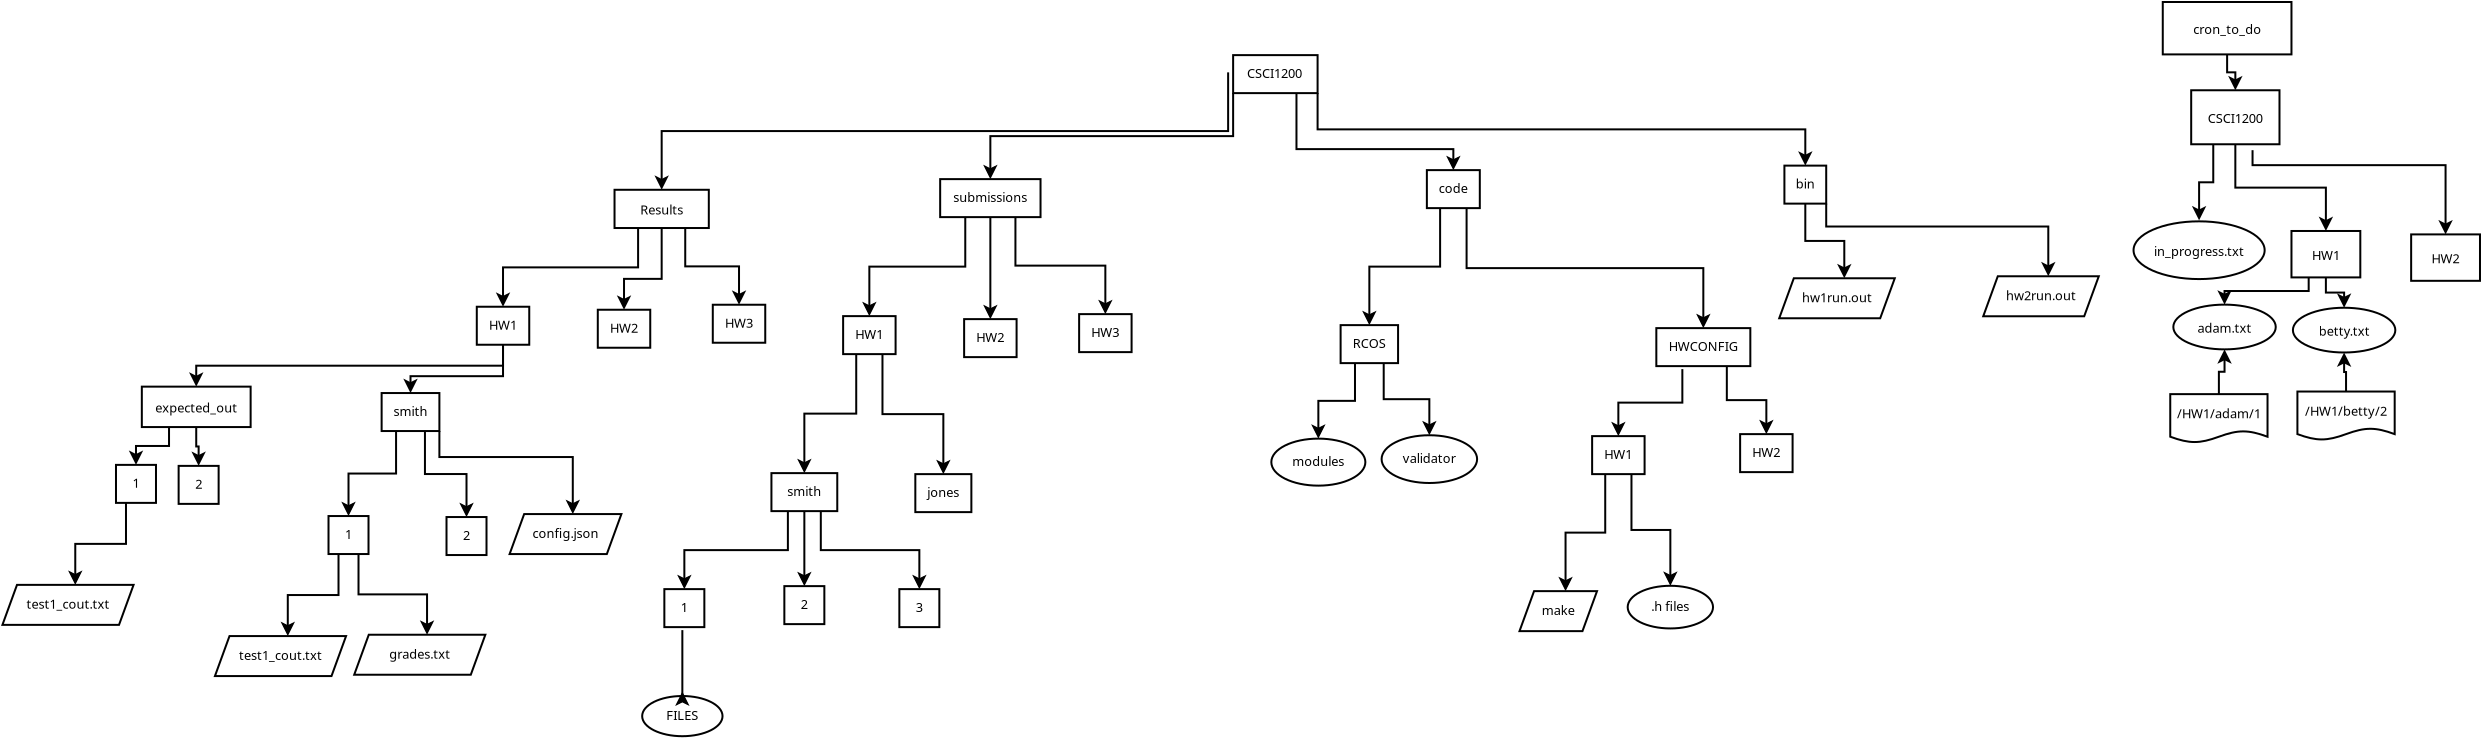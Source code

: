 <?xml version="1.0" encoding="UTF-8"?>
<dia:diagram xmlns:dia="http://www.lysator.liu.se/~alla/dia/">
  <dia:layer name="Background" visible="true" active="true">
    <dia:group>
      <dia:object type="Standard - Box" version="0" id="O0">
        <dia:attribute name="obj_pos">
          <dia:point val="21.489,9.4"/>
        </dia:attribute>
        <dia:attribute name="obj_bb">
          <dia:rectangle val="21.489,9.4;25.711,11.3"/>
        </dia:attribute>
        <dia:attribute name="elem_corner">
          <dia:point val="21.489,9.4"/>
        </dia:attribute>
        <dia:attribute name="elem_width">
          <dia:real val="4.223"/>
        </dia:attribute>
        <dia:attribute name="elem_height">
          <dia:real val="1.9"/>
        </dia:attribute>
        <dia:attribute name="border_width">
          <dia:real val="0"/>
        </dia:attribute>
        <dia:attribute name="border_color">
          <dia:color val="#ffffff"/>
        </dia:attribute>
        <dia:attribute name="show_background">
          <dia:boolean val="true"/>
        </dia:attribute>
      </dia:object>
      <dia:object type="Standard - Box" version="0" id="O1">
        <dia:attribute name="obj_pos">
          <dia:point val="21.489,9.4"/>
        </dia:attribute>
        <dia:attribute name="obj_bb">
          <dia:rectangle val="21.439,9.35;25.761,11.35"/>
        </dia:attribute>
        <dia:attribute name="elem_corner">
          <dia:point val="21.489,9.4"/>
        </dia:attribute>
        <dia:attribute name="elem_width">
          <dia:real val="4.223"/>
        </dia:attribute>
        <dia:attribute name="elem_height">
          <dia:real val="1.9"/>
        </dia:attribute>
        <dia:attribute name="show_background">
          <dia:boolean val="false"/>
        </dia:attribute>
      </dia:object>
      <dia:object type="Standard - Text" version="1" id="O2">
        <dia:attribute name="obj_pos">
          <dia:point val="23.6,10.545"/>
        </dia:attribute>
        <dia:attribute name="obj_bb">
          <dia:rectangle val="22.039,9.95;25.161,10.695"/>
        </dia:attribute>
        <dia:attribute name="text">
          <dia:composite type="text">
            <dia:attribute name="string">
              <dia:string>#CSCI1200#</dia:string>
            </dia:attribute>
            <dia:attribute name="font">
              <dia:font family="sans" style="0" name="Helvetica"/>
            </dia:attribute>
            <dia:attribute name="height">
              <dia:real val="0.8"/>
            </dia:attribute>
            <dia:attribute name="pos">
              <dia:point val="23.6,10.545"/>
            </dia:attribute>
            <dia:attribute name="color">
              <dia:color val="#000000"/>
            </dia:attribute>
            <dia:attribute name="alignment">
              <dia:enum val="1"/>
            </dia:attribute>
          </dia:composite>
        </dia:attribute>
        <dia:attribute name="valign">
          <dia:enum val="3"/>
        </dia:attribute>
      </dia:object>
    </dia:group>
    <dia:group>
      <dia:object type="Standard - Box" version="0" id="O3">
        <dia:attribute name="obj_pos">
          <dia:point val="6.841,15.6"/>
        </dia:attribute>
        <dia:attribute name="obj_bb">
          <dia:rectangle val="6.841,15.6;11.859,17.5"/>
        </dia:attribute>
        <dia:attribute name="elem_corner">
          <dia:point val="6.841,15.6"/>
        </dia:attribute>
        <dia:attribute name="elem_width">
          <dia:real val="5.018"/>
        </dia:attribute>
        <dia:attribute name="elem_height">
          <dia:real val="1.9"/>
        </dia:attribute>
        <dia:attribute name="border_width">
          <dia:real val="0"/>
        </dia:attribute>
        <dia:attribute name="border_color">
          <dia:color val="#ffffff"/>
        </dia:attribute>
        <dia:attribute name="show_background">
          <dia:boolean val="true"/>
        </dia:attribute>
      </dia:object>
      <dia:object type="Standard - Box" version="0" id="O4">
        <dia:attribute name="obj_pos">
          <dia:point val="6.841,15.6"/>
        </dia:attribute>
        <dia:attribute name="obj_bb">
          <dia:rectangle val="6.791,15.55;11.909,17.55"/>
        </dia:attribute>
        <dia:attribute name="elem_corner">
          <dia:point val="6.841,15.6"/>
        </dia:attribute>
        <dia:attribute name="elem_width">
          <dia:real val="5.018"/>
        </dia:attribute>
        <dia:attribute name="elem_height">
          <dia:real val="1.9"/>
        </dia:attribute>
        <dia:attribute name="show_background">
          <dia:boolean val="false"/>
        </dia:attribute>
      </dia:object>
      <dia:object type="Standard - Text" version="1" id="O5">
        <dia:attribute name="obj_pos">
          <dia:point val="9.35,16.745"/>
        </dia:attribute>
        <dia:attribute name="obj_bb">
          <dia:rectangle val="7.391,16.15;11.309,16.895"/>
        </dia:attribute>
        <dia:attribute name="text">
          <dia:composite type="text">
            <dia:attribute name="string">
              <dia:string>#submissions#</dia:string>
            </dia:attribute>
            <dia:attribute name="font">
              <dia:font family="sans" style="0" name="Helvetica"/>
            </dia:attribute>
            <dia:attribute name="height">
              <dia:real val="0.8"/>
            </dia:attribute>
            <dia:attribute name="pos">
              <dia:point val="9.35,16.745"/>
            </dia:attribute>
            <dia:attribute name="color">
              <dia:color val="#000000"/>
            </dia:attribute>
            <dia:attribute name="alignment">
              <dia:enum val="1"/>
            </dia:attribute>
          </dia:composite>
        </dia:attribute>
        <dia:attribute name="valign">
          <dia:enum val="3"/>
        </dia:attribute>
      </dia:object>
    </dia:group>
    <dia:group>
      <dia:object type="Standard - Box" version="0" id="O6">
        <dia:attribute name="obj_pos">
          <dia:point val="31.176,15.15"/>
        </dia:attribute>
        <dia:attribute name="obj_bb">
          <dia:rectangle val="31.176,15.15;33.824,17.05"/>
        </dia:attribute>
        <dia:attribute name="elem_corner">
          <dia:point val="31.176,15.15"/>
        </dia:attribute>
        <dia:attribute name="elem_width">
          <dia:real val="2.647"/>
        </dia:attribute>
        <dia:attribute name="elem_height">
          <dia:real val="1.9"/>
        </dia:attribute>
        <dia:attribute name="border_width">
          <dia:real val="0"/>
        </dia:attribute>
        <dia:attribute name="border_color">
          <dia:color val="#ffffff"/>
        </dia:attribute>
        <dia:attribute name="show_background">
          <dia:boolean val="true"/>
        </dia:attribute>
      </dia:object>
      <dia:object type="Standard - Box" version="0" id="O7">
        <dia:attribute name="obj_pos">
          <dia:point val="31.176,15.15"/>
        </dia:attribute>
        <dia:attribute name="obj_bb">
          <dia:rectangle val="31.126,15.1;33.874,17.1"/>
        </dia:attribute>
        <dia:attribute name="elem_corner">
          <dia:point val="31.176,15.15"/>
        </dia:attribute>
        <dia:attribute name="elem_width">
          <dia:real val="2.647"/>
        </dia:attribute>
        <dia:attribute name="elem_height">
          <dia:real val="1.9"/>
        </dia:attribute>
        <dia:attribute name="show_background">
          <dia:boolean val="false"/>
        </dia:attribute>
      </dia:object>
      <dia:object type="Standard - Text" version="1" id="O8">
        <dia:attribute name="obj_pos">
          <dia:point val="32.5,16.295"/>
        </dia:attribute>
        <dia:attribute name="obj_bb">
          <dia:rectangle val="31.726,15.7;33.274,16.445"/>
        </dia:attribute>
        <dia:attribute name="text">
          <dia:composite type="text">
            <dia:attribute name="string">
              <dia:string>#code#</dia:string>
            </dia:attribute>
            <dia:attribute name="font">
              <dia:font family="sans" style="0" name="Helvetica"/>
            </dia:attribute>
            <dia:attribute name="height">
              <dia:real val="0.8"/>
            </dia:attribute>
            <dia:attribute name="pos">
              <dia:point val="32.5,16.295"/>
            </dia:attribute>
            <dia:attribute name="color">
              <dia:color val="#000000"/>
            </dia:attribute>
            <dia:attribute name="alignment">
              <dia:enum val="1"/>
            </dia:attribute>
          </dia:composite>
        </dia:attribute>
        <dia:attribute name="valign">
          <dia:enum val="3"/>
        </dia:attribute>
      </dia:object>
    </dia:group>
    <dia:group>
      <dia:object type="Standard - Box" version="0" id="O9">
        <dia:attribute name="obj_pos">
          <dia:point val="49.053,14.925"/>
        </dia:attribute>
        <dia:attribute name="obj_bb">
          <dia:rectangle val="49.003,14.875;51.193,16.875"/>
        </dia:attribute>
        <dia:attribute name="elem_corner">
          <dia:point val="49.053,14.925"/>
        </dia:attribute>
        <dia:attribute name="elem_width">
          <dia:real val="2.09"/>
        </dia:attribute>
        <dia:attribute name="elem_height">
          <dia:real val="1.9"/>
        </dia:attribute>
        <dia:attribute name="border_width">
          <dia:real val="0.1"/>
        </dia:attribute>
        <dia:attribute name="border_color">
          <dia:color val="#ffffff"/>
        </dia:attribute>
        <dia:attribute name="show_background">
          <dia:boolean val="true"/>
        </dia:attribute>
      </dia:object>
      <dia:object type="Standard - Box" version="0" id="O10">
        <dia:attribute name="obj_pos">
          <dia:point val="49.053,14.925"/>
        </dia:attribute>
        <dia:attribute name="obj_bb">
          <dia:rectangle val="49.003,14.875;51.193,16.875"/>
        </dia:attribute>
        <dia:attribute name="elem_corner">
          <dia:point val="49.053,14.925"/>
        </dia:attribute>
        <dia:attribute name="elem_width">
          <dia:real val="2.09"/>
        </dia:attribute>
        <dia:attribute name="elem_height">
          <dia:real val="1.9"/>
        </dia:attribute>
        <dia:attribute name="border_width">
          <dia:real val="0.1"/>
        </dia:attribute>
        <dia:attribute name="show_background">
          <dia:boolean val="false"/>
        </dia:attribute>
      </dia:object>
      <dia:object type="Standard - Text" version="1" id="O11">
        <dia:attribute name="obj_pos">
          <dia:point val="50.098,16.07"/>
        </dia:attribute>
        <dia:attribute name="obj_bb">
          <dia:rectangle val="49.603,15.475;50.593,16.22"/>
        </dia:attribute>
        <dia:attribute name="text">
          <dia:composite type="text">
            <dia:attribute name="string">
              <dia:string>#bin#</dia:string>
            </dia:attribute>
            <dia:attribute name="font">
              <dia:font family="sans" style="0" name="Helvetica"/>
            </dia:attribute>
            <dia:attribute name="height">
              <dia:real val="0.8"/>
            </dia:attribute>
            <dia:attribute name="pos">
              <dia:point val="50.098,16.07"/>
            </dia:attribute>
            <dia:attribute name="color">
              <dia:color val="#000000"/>
            </dia:attribute>
            <dia:attribute name="alignment">
              <dia:enum val="1"/>
            </dia:attribute>
          </dia:composite>
        </dia:attribute>
        <dia:attribute name="valign">
          <dia:enum val="3"/>
        </dia:attribute>
      </dia:object>
    </dia:group>
    <dia:group>
      <dia:object type="Standard - Box" version="0" id="O12">
        <dia:attribute name="obj_pos">
          <dia:point val="1.989,22.45"/>
        </dia:attribute>
        <dia:attribute name="obj_bb">
          <dia:rectangle val="1.989,22.45;4.611,24.35"/>
        </dia:attribute>
        <dia:attribute name="elem_corner">
          <dia:point val="1.989,22.45"/>
        </dia:attribute>
        <dia:attribute name="elem_width">
          <dia:real val="2.623"/>
        </dia:attribute>
        <dia:attribute name="elem_height">
          <dia:real val="1.9"/>
        </dia:attribute>
        <dia:attribute name="border_width">
          <dia:real val="0"/>
        </dia:attribute>
        <dia:attribute name="border_color">
          <dia:color val="#ffffff"/>
        </dia:attribute>
        <dia:attribute name="show_background">
          <dia:boolean val="true"/>
        </dia:attribute>
      </dia:object>
      <dia:object type="Standard - Box" version="0" id="O13">
        <dia:attribute name="obj_pos">
          <dia:point val="1.989,22.45"/>
        </dia:attribute>
        <dia:attribute name="obj_bb">
          <dia:rectangle val="1.939,22.4;4.661,24.4"/>
        </dia:attribute>
        <dia:attribute name="elem_corner">
          <dia:point val="1.989,22.45"/>
        </dia:attribute>
        <dia:attribute name="elem_width">
          <dia:real val="2.623"/>
        </dia:attribute>
        <dia:attribute name="elem_height">
          <dia:real val="1.9"/>
        </dia:attribute>
        <dia:attribute name="show_background">
          <dia:boolean val="false"/>
        </dia:attribute>
      </dia:object>
      <dia:object type="Standard - Text" version="1" id="O14">
        <dia:attribute name="obj_pos">
          <dia:point val="3.3,23.595"/>
        </dia:attribute>
        <dia:attribute name="obj_bb">
          <dia:rectangle val="2.539,23;4.061,23.745"/>
        </dia:attribute>
        <dia:attribute name="text">
          <dia:composite type="text">
            <dia:attribute name="string">
              <dia:string>#HW1#</dia:string>
            </dia:attribute>
            <dia:attribute name="font">
              <dia:font family="sans" style="0" name="Helvetica"/>
            </dia:attribute>
            <dia:attribute name="height">
              <dia:real val="0.8"/>
            </dia:attribute>
            <dia:attribute name="pos">
              <dia:point val="3.3,23.595"/>
            </dia:attribute>
            <dia:attribute name="color">
              <dia:color val="#000000"/>
            </dia:attribute>
            <dia:attribute name="alignment">
              <dia:enum val="1"/>
            </dia:attribute>
          </dia:composite>
        </dia:attribute>
        <dia:attribute name="valign">
          <dia:enum val="3"/>
        </dia:attribute>
      </dia:object>
    </dia:group>
    <dia:group>
      <dia:object type="Standard - Box" version="0" id="O15">
        <dia:attribute name="obj_pos">
          <dia:point val="8.039,22.6"/>
        </dia:attribute>
        <dia:attribute name="obj_bb">
          <dia:rectangle val="8.039,22.6;10.661,24.5"/>
        </dia:attribute>
        <dia:attribute name="elem_corner">
          <dia:point val="8.039,22.6"/>
        </dia:attribute>
        <dia:attribute name="elem_width">
          <dia:real val="2.623"/>
        </dia:attribute>
        <dia:attribute name="elem_height">
          <dia:real val="1.9"/>
        </dia:attribute>
        <dia:attribute name="border_width">
          <dia:real val="0"/>
        </dia:attribute>
        <dia:attribute name="border_color">
          <dia:color val="#ffffff"/>
        </dia:attribute>
        <dia:attribute name="show_background">
          <dia:boolean val="true"/>
        </dia:attribute>
      </dia:object>
      <dia:object type="Standard - Box" version="0" id="O16">
        <dia:attribute name="obj_pos">
          <dia:point val="8.039,22.6"/>
        </dia:attribute>
        <dia:attribute name="obj_bb">
          <dia:rectangle val="7.989,22.55;10.711,24.55"/>
        </dia:attribute>
        <dia:attribute name="elem_corner">
          <dia:point val="8.039,22.6"/>
        </dia:attribute>
        <dia:attribute name="elem_width">
          <dia:real val="2.623"/>
        </dia:attribute>
        <dia:attribute name="elem_height">
          <dia:real val="1.9"/>
        </dia:attribute>
        <dia:attribute name="show_background">
          <dia:boolean val="false"/>
        </dia:attribute>
      </dia:object>
      <dia:object type="Standard - Text" version="1" id="O17">
        <dia:attribute name="obj_pos">
          <dia:point val="9.35,23.745"/>
        </dia:attribute>
        <dia:attribute name="obj_bb">
          <dia:rectangle val="8.589,23.15;10.111,23.895"/>
        </dia:attribute>
        <dia:attribute name="text">
          <dia:composite type="text">
            <dia:attribute name="string">
              <dia:string>#HW2#</dia:string>
            </dia:attribute>
            <dia:attribute name="font">
              <dia:font family="sans" style="0" name="Helvetica"/>
            </dia:attribute>
            <dia:attribute name="height">
              <dia:real val="0.8"/>
            </dia:attribute>
            <dia:attribute name="pos">
              <dia:point val="9.35,23.745"/>
            </dia:attribute>
            <dia:attribute name="color">
              <dia:color val="#000000"/>
            </dia:attribute>
            <dia:attribute name="alignment">
              <dia:enum val="1"/>
            </dia:attribute>
          </dia:composite>
        </dia:attribute>
        <dia:attribute name="valign">
          <dia:enum val="3"/>
        </dia:attribute>
      </dia:object>
    </dia:group>
    <dia:group>
      <dia:object type="Standard - Box" version="0" id="O18">
        <dia:attribute name="obj_pos">
          <dia:point val="13.789,22.35"/>
        </dia:attribute>
        <dia:attribute name="obj_bb">
          <dia:rectangle val="13.789,22.35;16.411,24.25"/>
        </dia:attribute>
        <dia:attribute name="elem_corner">
          <dia:point val="13.789,22.35"/>
        </dia:attribute>
        <dia:attribute name="elem_width">
          <dia:real val="2.623"/>
        </dia:attribute>
        <dia:attribute name="elem_height">
          <dia:real val="1.9"/>
        </dia:attribute>
        <dia:attribute name="border_width">
          <dia:real val="0"/>
        </dia:attribute>
        <dia:attribute name="border_color">
          <dia:color val="#ffffff"/>
        </dia:attribute>
        <dia:attribute name="show_background">
          <dia:boolean val="true"/>
        </dia:attribute>
      </dia:object>
      <dia:object type="Standard - Box" version="0" id="O19">
        <dia:attribute name="obj_pos">
          <dia:point val="13.789,22.35"/>
        </dia:attribute>
        <dia:attribute name="obj_bb">
          <dia:rectangle val="13.739,22.3;16.461,24.3"/>
        </dia:attribute>
        <dia:attribute name="elem_corner">
          <dia:point val="13.789,22.35"/>
        </dia:attribute>
        <dia:attribute name="elem_width">
          <dia:real val="2.623"/>
        </dia:attribute>
        <dia:attribute name="elem_height">
          <dia:real val="1.9"/>
        </dia:attribute>
        <dia:attribute name="show_background">
          <dia:boolean val="false"/>
        </dia:attribute>
      </dia:object>
      <dia:object type="Standard - Text" version="1" id="O20">
        <dia:attribute name="obj_pos">
          <dia:point val="15.1,23.495"/>
        </dia:attribute>
        <dia:attribute name="obj_bb">
          <dia:rectangle val="14.339,22.9;15.861,23.645"/>
        </dia:attribute>
        <dia:attribute name="text">
          <dia:composite type="text">
            <dia:attribute name="string">
              <dia:string>#HW3#</dia:string>
            </dia:attribute>
            <dia:attribute name="font">
              <dia:font family="sans" style="0" name="Helvetica"/>
            </dia:attribute>
            <dia:attribute name="height">
              <dia:real val="0.8"/>
            </dia:attribute>
            <dia:attribute name="pos">
              <dia:point val="15.1,23.495"/>
            </dia:attribute>
            <dia:attribute name="color">
              <dia:color val="#000000"/>
            </dia:attribute>
            <dia:attribute name="alignment">
              <dia:enum val="1"/>
            </dia:attribute>
          </dia:composite>
        </dia:attribute>
        <dia:attribute name="valign">
          <dia:enum val="3"/>
        </dia:attribute>
      </dia:object>
    </dia:group>
    <dia:group>
      <dia:object type="Standard - PolyLine" version="0" id="O21">
        <dia:attribute name="obj_pos">
          <dia:point val="9.35,17.5"/>
        </dia:attribute>
        <dia:attribute name="obj_bb">
          <dia:rectangle val="9.3,17.45;9.4,22.163"/>
        </dia:attribute>
        <dia:attribute name="poly_points">
          <dia:point val="9.35,17.5"/>
          <dia:point val="9.35,19.15"/>
          <dia:point val="9.35,19.15"/>
          <dia:point val="9.35,22.113"/>
        </dia:attribute>
      </dia:object>
      <dia:object type="Standard - Polygon" version="0" id="O22">
        <dia:attribute name="obj_pos">
          <dia:point val="9.35,22.488"/>
        </dia:attribute>
        <dia:attribute name="obj_bb">
          <dia:rectangle val="9.1,21.988;9.6,22.488"/>
        </dia:attribute>
        <dia:attribute name="poly_points">
          <dia:point val="9.35,22.488"/>
          <dia:point val="9.1,21.988"/>
          <dia:point val="9.35,22.113"/>
          <dia:point val="9.6,21.988"/>
        </dia:attribute>
        <dia:attribute name="line_width">
          <dia:real val="0"/>
        </dia:attribute>
        <dia:attribute name="inner_color">
          <dia:color val="#000000"/>
        </dia:attribute>
        <dia:attribute name="show_background">
          <dia:boolean val="true"/>
        </dia:attribute>
      </dia:object>
      <dia:object type="Standard - Polygon" version="0" id="O23">
        <dia:attribute name="obj_pos">
          <dia:point val="9.35,22.488"/>
        </dia:attribute>
        <dia:attribute name="obj_bb">
          <dia:rectangle val="8.988,21.876;9.712,22.6"/>
        </dia:attribute>
        <dia:attribute name="poly_points">
          <dia:point val="9.35,22.488"/>
          <dia:point val="9.1,21.988"/>
          <dia:point val="9.35,22.113"/>
          <dia:point val="9.6,21.988"/>
        </dia:attribute>
        <dia:attribute name="show_background">
          <dia:boolean val="false"/>
        </dia:attribute>
      </dia:object>
    </dia:group>
    <dia:group>
      <dia:object type="Standard - PolyLine" version="0" id="O24">
        <dia:attribute name="obj_pos">
          <dia:point val="8.096,17.5"/>
        </dia:attribute>
        <dia:attribute name="obj_bb">
          <dia:rectangle val="3.25,17.45;8.146,22.013"/>
        </dia:attribute>
        <dia:attribute name="poly_points">
          <dia:point val="8.096,17.5"/>
          <dia:point val="8.096,19.975"/>
          <dia:point val="3.3,19.975"/>
          <dia:point val="3.3,21.963"/>
        </dia:attribute>
      </dia:object>
      <dia:object type="Standard - Polygon" version="0" id="O25">
        <dia:attribute name="obj_pos">
          <dia:point val="3.3,22.338"/>
        </dia:attribute>
        <dia:attribute name="obj_bb">
          <dia:rectangle val="3.05,21.838;3.55,22.338"/>
        </dia:attribute>
        <dia:attribute name="poly_points">
          <dia:point val="3.3,22.338"/>
          <dia:point val="3.05,21.838"/>
          <dia:point val="3.3,21.963"/>
          <dia:point val="3.55,21.838"/>
        </dia:attribute>
        <dia:attribute name="line_width">
          <dia:real val="0"/>
        </dia:attribute>
        <dia:attribute name="inner_color">
          <dia:color val="#000000"/>
        </dia:attribute>
        <dia:attribute name="show_background">
          <dia:boolean val="true"/>
        </dia:attribute>
      </dia:object>
      <dia:object type="Standard - Polygon" version="0" id="O26">
        <dia:attribute name="obj_pos">
          <dia:point val="3.3,22.338"/>
        </dia:attribute>
        <dia:attribute name="obj_bb">
          <dia:rectangle val="2.938,21.726;3.662,22.45"/>
        </dia:attribute>
        <dia:attribute name="poly_points">
          <dia:point val="3.3,22.338"/>
          <dia:point val="3.05,21.838"/>
          <dia:point val="3.3,21.963"/>
          <dia:point val="3.55,21.838"/>
        </dia:attribute>
        <dia:attribute name="show_background">
          <dia:boolean val="false"/>
        </dia:attribute>
      </dia:object>
    </dia:group>
    <dia:group>
      <dia:object type="Standard - PolyLine" version="0" id="O27">
        <dia:attribute name="obj_pos">
          <dia:point val="10.604,17.5"/>
        </dia:attribute>
        <dia:attribute name="obj_bb">
          <dia:rectangle val="10.554,17.45;15.15,21.913"/>
        </dia:attribute>
        <dia:attribute name="poly_points">
          <dia:point val="10.604,17.5"/>
          <dia:point val="10.604,19.925"/>
          <dia:point val="15.1,19.925"/>
          <dia:point val="15.1,21.863"/>
        </dia:attribute>
      </dia:object>
      <dia:object type="Standard - Polygon" version="0" id="O28">
        <dia:attribute name="obj_pos">
          <dia:point val="15.1,22.238"/>
        </dia:attribute>
        <dia:attribute name="obj_bb">
          <dia:rectangle val="14.85,21.738;15.35,22.238"/>
        </dia:attribute>
        <dia:attribute name="poly_points">
          <dia:point val="15.1,22.238"/>
          <dia:point val="14.85,21.738"/>
          <dia:point val="15.1,21.863"/>
          <dia:point val="15.35,21.738"/>
        </dia:attribute>
        <dia:attribute name="line_width">
          <dia:real val="0"/>
        </dia:attribute>
        <dia:attribute name="inner_color">
          <dia:color val="#000000"/>
        </dia:attribute>
        <dia:attribute name="show_background">
          <dia:boolean val="true"/>
        </dia:attribute>
      </dia:object>
      <dia:object type="Standard - Polygon" version="0" id="O29">
        <dia:attribute name="obj_pos">
          <dia:point val="15.1,22.238"/>
        </dia:attribute>
        <dia:attribute name="obj_bb">
          <dia:rectangle val="14.738,21.626;15.462,22.35"/>
        </dia:attribute>
        <dia:attribute name="poly_points">
          <dia:point val="15.1,22.238"/>
          <dia:point val="14.85,21.738"/>
          <dia:point val="15.1,21.863"/>
          <dia:point val="15.35,21.738"/>
        </dia:attribute>
        <dia:attribute name="show_background">
          <dia:boolean val="false"/>
        </dia:attribute>
      </dia:object>
    </dia:group>
    <dia:group>
      <dia:object type="Standard - Box" version="0" id="O30">
        <dia:attribute name="obj_pos">
          <dia:point val="-1.596,30.3"/>
        </dia:attribute>
        <dia:attribute name="obj_bb">
          <dia:rectangle val="-1.596,30.3;1.696,32.2"/>
        </dia:attribute>
        <dia:attribute name="elem_corner">
          <dia:point val="-1.596,30.3"/>
        </dia:attribute>
        <dia:attribute name="elem_width">
          <dia:real val="3.292"/>
        </dia:attribute>
        <dia:attribute name="elem_height">
          <dia:real val="1.9"/>
        </dia:attribute>
        <dia:attribute name="border_width">
          <dia:real val="0"/>
        </dia:attribute>
        <dia:attribute name="border_color">
          <dia:color val="#ffffff"/>
        </dia:attribute>
        <dia:attribute name="show_background">
          <dia:boolean val="true"/>
        </dia:attribute>
      </dia:object>
      <dia:object type="Standard - Box" version="0" id="O31">
        <dia:attribute name="obj_pos">
          <dia:point val="-1.596,30.3"/>
        </dia:attribute>
        <dia:attribute name="obj_bb">
          <dia:rectangle val="-1.646,30.25;1.746,32.25"/>
        </dia:attribute>
        <dia:attribute name="elem_corner">
          <dia:point val="-1.596,30.3"/>
        </dia:attribute>
        <dia:attribute name="elem_width">
          <dia:real val="3.292"/>
        </dia:attribute>
        <dia:attribute name="elem_height">
          <dia:real val="1.9"/>
        </dia:attribute>
        <dia:attribute name="show_background">
          <dia:boolean val="false"/>
        </dia:attribute>
      </dia:object>
      <dia:object type="Standard - Text" version="1" id="O32">
        <dia:attribute name="obj_pos">
          <dia:point val="0.05,31.445"/>
        </dia:attribute>
        <dia:attribute name="obj_bb">
          <dia:rectangle val="-0.844,30.85;0.944,31.595"/>
        </dia:attribute>
        <dia:attribute name="text">
          <dia:composite type="text">
            <dia:attribute name="string">
              <dia:string>#smith#</dia:string>
            </dia:attribute>
            <dia:attribute name="font">
              <dia:font family="sans" style="0" name="Helvetica"/>
            </dia:attribute>
            <dia:attribute name="height">
              <dia:real val="0.8"/>
            </dia:attribute>
            <dia:attribute name="pos">
              <dia:point val="0.05,31.445"/>
            </dia:attribute>
            <dia:attribute name="color">
              <dia:color val="#000000"/>
            </dia:attribute>
            <dia:attribute name="alignment">
              <dia:enum val="1"/>
            </dia:attribute>
          </dia:composite>
        </dia:attribute>
        <dia:attribute name="valign">
          <dia:enum val="3"/>
        </dia:attribute>
      </dia:object>
    </dia:group>
    <dia:group>
      <dia:object type="Standard - Box" version="0" id="O33">
        <dia:attribute name="obj_pos">
          <dia:point val="5.599,30.35"/>
        </dia:attribute>
        <dia:attribute name="obj_bb">
          <dia:rectangle val="5.599,30.35;8.401,32.25"/>
        </dia:attribute>
        <dia:attribute name="elem_corner">
          <dia:point val="5.599,30.35"/>
        </dia:attribute>
        <dia:attribute name="elem_width">
          <dia:real val="2.802"/>
        </dia:attribute>
        <dia:attribute name="elem_height">
          <dia:real val="1.9"/>
        </dia:attribute>
        <dia:attribute name="border_width">
          <dia:real val="0"/>
        </dia:attribute>
        <dia:attribute name="border_color">
          <dia:color val="#ffffff"/>
        </dia:attribute>
        <dia:attribute name="show_background">
          <dia:boolean val="true"/>
        </dia:attribute>
      </dia:object>
      <dia:object type="Standard - Box" version="0" id="O34">
        <dia:attribute name="obj_pos">
          <dia:point val="5.599,30.35"/>
        </dia:attribute>
        <dia:attribute name="obj_bb">
          <dia:rectangle val="5.549,30.3;8.451,32.3"/>
        </dia:attribute>
        <dia:attribute name="elem_corner">
          <dia:point val="5.599,30.35"/>
        </dia:attribute>
        <dia:attribute name="elem_width">
          <dia:real val="2.802"/>
        </dia:attribute>
        <dia:attribute name="elem_height">
          <dia:real val="1.9"/>
        </dia:attribute>
        <dia:attribute name="show_background">
          <dia:boolean val="false"/>
        </dia:attribute>
      </dia:object>
      <dia:object type="Standard - Text" version="1" id="O35">
        <dia:attribute name="obj_pos">
          <dia:point val="7,31.495"/>
        </dia:attribute>
        <dia:attribute name="obj_bb">
          <dia:rectangle val="6.149,30.9;7.851,31.645"/>
        </dia:attribute>
        <dia:attribute name="text">
          <dia:composite type="text">
            <dia:attribute name="string">
              <dia:string>#jones#</dia:string>
            </dia:attribute>
            <dia:attribute name="font">
              <dia:font family="sans" style="0" name="Helvetica"/>
            </dia:attribute>
            <dia:attribute name="height">
              <dia:real val="0.8"/>
            </dia:attribute>
            <dia:attribute name="pos">
              <dia:point val="7,31.495"/>
            </dia:attribute>
            <dia:attribute name="color">
              <dia:color val="#000000"/>
            </dia:attribute>
            <dia:attribute name="alignment">
              <dia:enum val="1"/>
            </dia:attribute>
          </dia:composite>
        </dia:attribute>
        <dia:attribute name="valign">
          <dia:enum val="3"/>
        </dia:attribute>
      </dia:object>
    </dia:group>
    <dia:group>
      <dia:object type="Standard - PolyLine" version="0" id="O36">
        <dia:attribute name="obj_pos">
          <dia:point val="2.644,24.35"/>
        </dia:attribute>
        <dia:attribute name="obj_bb">
          <dia:rectangle val="0,24.3;2.694,29.863"/>
        </dia:attribute>
        <dia:attribute name="poly_points">
          <dia:point val="2.644,24.35"/>
          <dia:point val="2.644,27.325"/>
          <dia:point val="0.05,27.325"/>
          <dia:point val="0.05,29.813"/>
        </dia:attribute>
      </dia:object>
      <dia:object type="Standard - Polygon" version="0" id="O37">
        <dia:attribute name="obj_pos">
          <dia:point val="0.05,30.188"/>
        </dia:attribute>
        <dia:attribute name="obj_bb">
          <dia:rectangle val="-0.2,29.688;0.3,30.188"/>
        </dia:attribute>
        <dia:attribute name="poly_points">
          <dia:point val="0.05,30.188"/>
          <dia:point val="-0.2,29.688"/>
          <dia:point val="0.05,29.813"/>
          <dia:point val="0.3,29.688"/>
        </dia:attribute>
        <dia:attribute name="line_width">
          <dia:real val="0"/>
        </dia:attribute>
        <dia:attribute name="inner_color">
          <dia:color val="#000000"/>
        </dia:attribute>
        <dia:attribute name="show_background">
          <dia:boolean val="true"/>
        </dia:attribute>
      </dia:object>
      <dia:object type="Standard - Polygon" version="0" id="O38">
        <dia:attribute name="obj_pos">
          <dia:point val="0.05,30.188"/>
        </dia:attribute>
        <dia:attribute name="obj_bb">
          <dia:rectangle val="-0.312,29.576;0.412,30.3"/>
        </dia:attribute>
        <dia:attribute name="poly_points">
          <dia:point val="0.05,30.188"/>
          <dia:point val="-0.2,29.688"/>
          <dia:point val="0.05,29.813"/>
          <dia:point val="0.3,29.688"/>
        </dia:attribute>
        <dia:attribute name="show_background">
          <dia:boolean val="false"/>
        </dia:attribute>
      </dia:object>
    </dia:group>
    <dia:group>
      <dia:object type="Standard - PolyLine" version="0" id="O39">
        <dia:attribute name="obj_pos">
          <dia:point val="3.956,24.35"/>
        </dia:attribute>
        <dia:attribute name="obj_bb">
          <dia:rectangle val="3.906,24.3;7.05,29.913"/>
        </dia:attribute>
        <dia:attribute name="poly_points">
          <dia:point val="3.956,24.35"/>
          <dia:point val="3.956,27.35"/>
          <dia:point val="7,27.35"/>
          <dia:point val="7,29.863"/>
        </dia:attribute>
      </dia:object>
      <dia:object type="Standard - Polygon" version="0" id="O40">
        <dia:attribute name="obj_pos">
          <dia:point val="7,30.238"/>
        </dia:attribute>
        <dia:attribute name="obj_bb">
          <dia:rectangle val="6.75,29.738;7.25,30.238"/>
        </dia:attribute>
        <dia:attribute name="poly_points">
          <dia:point val="7,30.238"/>
          <dia:point val="6.75,29.738"/>
          <dia:point val="7,29.863"/>
          <dia:point val="7.25,29.738"/>
        </dia:attribute>
        <dia:attribute name="line_width">
          <dia:real val="0"/>
        </dia:attribute>
        <dia:attribute name="inner_color">
          <dia:color val="#000000"/>
        </dia:attribute>
        <dia:attribute name="show_background">
          <dia:boolean val="true"/>
        </dia:attribute>
      </dia:object>
      <dia:object type="Standard - Polygon" version="0" id="O41">
        <dia:attribute name="obj_pos">
          <dia:point val="7,30.238"/>
        </dia:attribute>
        <dia:attribute name="obj_bb">
          <dia:rectangle val="6.638,29.626;7.362,30.35"/>
        </dia:attribute>
        <dia:attribute name="poly_points">
          <dia:point val="7,30.238"/>
          <dia:point val="6.75,29.738"/>
          <dia:point val="7,29.863"/>
          <dia:point val="7.25,29.738"/>
        </dia:attribute>
        <dia:attribute name="show_background">
          <dia:boolean val="false"/>
        </dia:attribute>
      </dia:object>
    </dia:group>
    <dia:group>
      <dia:object type="Standard - Box" version="0" id="O42">
        <dia:attribute name="obj_pos">
          <dia:point val="-6.95,36.1"/>
        </dia:attribute>
        <dia:attribute name="obj_bb">
          <dia:rectangle val="-6.95,36.1;-4.95,38"/>
        </dia:attribute>
        <dia:attribute name="elem_corner">
          <dia:point val="-6.95,36.1"/>
        </dia:attribute>
        <dia:attribute name="elem_width">
          <dia:real val="2"/>
        </dia:attribute>
        <dia:attribute name="elem_height">
          <dia:real val="1.9"/>
        </dia:attribute>
        <dia:attribute name="border_width">
          <dia:real val="0"/>
        </dia:attribute>
        <dia:attribute name="border_color">
          <dia:color val="#ffffff"/>
        </dia:attribute>
        <dia:attribute name="show_background">
          <dia:boolean val="true"/>
        </dia:attribute>
      </dia:object>
      <dia:object type="Standard - Box" version="0" id="O43">
        <dia:attribute name="obj_pos">
          <dia:point val="-6.95,36.1"/>
        </dia:attribute>
        <dia:attribute name="obj_bb">
          <dia:rectangle val="-7,36.05;-4.9,38.05"/>
        </dia:attribute>
        <dia:attribute name="elem_corner">
          <dia:point val="-6.95,36.1"/>
        </dia:attribute>
        <dia:attribute name="elem_width">
          <dia:real val="2"/>
        </dia:attribute>
        <dia:attribute name="elem_height">
          <dia:real val="1.9"/>
        </dia:attribute>
        <dia:attribute name="show_background">
          <dia:boolean val="false"/>
        </dia:attribute>
      </dia:object>
      <dia:object type="Standard - Text" version="1" id="O44">
        <dia:attribute name="obj_pos">
          <dia:point val="-5.95,37.245"/>
        </dia:attribute>
        <dia:attribute name="obj_bb">
          <dia:rectangle val="-6.154,36.65;-5.746,37.395"/>
        </dia:attribute>
        <dia:attribute name="text">
          <dia:composite type="text">
            <dia:attribute name="string">
              <dia:string>#1#</dia:string>
            </dia:attribute>
            <dia:attribute name="font">
              <dia:font family="sans" style="0" name="Helvetica"/>
            </dia:attribute>
            <dia:attribute name="height">
              <dia:real val="0.8"/>
            </dia:attribute>
            <dia:attribute name="pos">
              <dia:point val="-5.95,37.245"/>
            </dia:attribute>
            <dia:attribute name="color">
              <dia:color val="#000000"/>
            </dia:attribute>
            <dia:attribute name="alignment">
              <dia:enum val="1"/>
            </dia:attribute>
          </dia:composite>
        </dia:attribute>
        <dia:attribute name="valign">
          <dia:enum val="3"/>
        </dia:attribute>
      </dia:object>
    </dia:group>
    <dia:group>
      <dia:object type="Standard - Box" version="0" id="O45">
        <dia:attribute name="obj_pos">
          <dia:point val="-0.95,35.95"/>
        </dia:attribute>
        <dia:attribute name="obj_bb">
          <dia:rectangle val="-0.95,35.95;1.05,37.85"/>
        </dia:attribute>
        <dia:attribute name="elem_corner">
          <dia:point val="-0.95,35.95"/>
        </dia:attribute>
        <dia:attribute name="elem_width">
          <dia:real val="2"/>
        </dia:attribute>
        <dia:attribute name="elem_height">
          <dia:real val="1.9"/>
        </dia:attribute>
        <dia:attribute name="border_width">
          <dia:real val="0"/>
        </dia:attribute>
        <dia:attribute name="border_color">
          <dia:color val="#ffffff"/>
        </dia:attribute>
        <dia:attribute name="show_background">
          <dia:boolean val="true"/>
        </dia:attribute>
      </dia:object>
      <dia:object type="Standard - Box" version="0" id="O46">
        <dia:attribute name="obj_pos">
          <dia:point val="-0.95,35.95"/>
        </dia:attribute>
        <dia:attribute name="obj_bb">
          <dia:rectangle val="-1,35.9;1.1,37.9"/>
        </dia:attribute>
        <dia:attribute name="elem_corner">
          <dia:point val="-0.95,35.95"/>
        </dia:attribute>
        <dia:attribute name="elem_width">
          <dia:real val="2"/>
        </dia:attribute>
        <dia:attribute name="elem_height">
          <dia:real val="1.9"/>
        </dia:attribute>
        <dia:attribute name="show_background">
          <dia:boolean val="false"/>
        </dia:attribute>
      </dia:object>
      <dia:object type="Standard - Text" version="1" id="O47">
        <dia:attribute name="obj_pos">
          <dia:point val="0.05,37.095"/>
        </dia:attribute>
        <dia:attribute name="obj_bb">
          <dia:rectangle val="-0.154,36.5;0.254,37.245"/>
        </dia:attribute>
        <dia:attribute name="text">
          <dia:composite type="text">
            <dia:attribute name="string">
              <dia:string>#2#</dia:string>
            </dia:attribute>
            <dia:attribute name="font">
              <dia:font family="sans" style="0" name="Helvetica"/>
            </dia:attribute>
            <dia:attribute name="height">
              <dia:real val="0.8"/>
            </dia:attribute>
            <dia:attribute name="pos">
              <dia:point val="0.05,37.095"/>
            </dia:attribute>
            <dia:attribute name="color">
              <dia:color val="#000000"/>
            </dia:attribute>
            <dia:attribute name="alignment">
              <dia:enum val="1"/>
            </dia:attribute>
          </dia:composite>
        </dia:attribute>
        <dia:attribute name="valign">
          <dia:enum val="3"/>
        </dia:attribute>
      </dia:object>
    </dia:group>
    <dia:group>
      <dia:object type="Standard - Box" version="0" id="O48">
        <dia:attribute name="obj_pos">
          <dia:point val="4.8,36.1"/>
        </dia:attribute>
        <dia:attribute name="obj_bb">
          <dia:rectangle val="4.8,36.1;6.8,38"/>
        </dia:attribute>
        <dia:attribute name="elem_corner">
          <dia:point val="4.8,36.1"/>
        </dia:attribute>
        <dia:attribute name="elem_width">
          <dia:real val="2"/>
        </dia:attribute>
        <dia:attribute name="elem_height">
          <dia:real val="1.9"/>
        </dia:attribute>
        <dia:attribute name="border_width">
          <dia:real val="0"/>
        </dia:attribute>
        <dia:attribute name="border_color">
          <dia:color val="#ffffff"/>
        </dia:attribute>
        <dia:attribute name="show_background">
          <dia:boolean val="true"/>
        </dia:attribute>
      </dia:object>
      <dia:object type="Standard - Box" version="0" id="O49">
        <dia:attribute name="obj_pos">
          <dia:point val="4.8,36.1"/>
        </dia:attribute>
        <dia:attribute name="obj_bb">
          <dia:rectangle val="4.75,36.05;6.85,38.05"/>
        </dia:attribute>
        <dia:attribute name="elem_corner">
          <dia:point val="4.8,36.1"/>
        </dia:attribute>
        <dia:attribute name="elem_width">
          <dia:real val="2"/>
        </dia:attribute>
        <dia:attribute name="elem_height">
          <dia:real val="1.9"/>
        </dia:attribute>
        <dia:attribute name="show_background">
          <dia:boolean val="false"/>
        </dia:attribute>
      </dia:object>
      <dia:object type="Standard - Text" version="1" id="O50">
        <dia:attribute name="obj_pos">
          <dia:point val="5.8,37.245"/>
        </dia:attribute>
        <dia:attribute name="obj_bb">
          <dia:rectangle val="5.596,36.65;6.004,37.395"/>
        </dia:attribute>
        <dia:attribute name="text">
          <dia:composite type="text">
            <dia:attribute name="string">
              <dia:string>#3#</dia:string>
            </dia:attribute>
            <dia:attribute name="font">
              <dia:font family="sans" style="0" name="Helvetica"/>
            </dia:attribute>
            <dia:attribute name="height">
              <dia:real val="0.8"/>
            </dia:attribute>
            <dia:attribute name="pos">
              <dia:point val="5.8,37.245"/>
            </dia:attribute>
            <dia:attribute name="color">
              <dia:color val="#000000"/>
            </dia:attribute>
            <dia:attribute name="alignment">
              <dia:enum val="1"/>
            </dia:attribute>
          </dia:composite>
        </dia:attribute>
        <dia:attribute name="valign">
          <dia:enum val="3"/>
        </dia:attribute>
      </dia:object>
    </dia:group>
    <dia:group>
      <dia:object type="Standard - PolyLine" version="0" id="O51">
        <dia:attribute name="obj_pos">
          <dia:point val="0.05,32.2"/>
        </dia:attribute>
        <dia:attribute name="obj_bb">
          <dia:rectangle val="0,32.15;0.1,35.513"/>
        </dia:attribute>
        <dia:attribute name="poly_points">
          <dia:point val="0.05,32.2"/>
          <dia:point val="0.05,33.775"/>
          <dia:point val="0.05,33.775"/>
          <dia:point val="0.05,35.463"/>
        </dia:attribute>
      </dia:object>
      <dia:object type="Standard - Polygon" version="0" id="O52">
        <dia:attribute name="obj_pos">
          <dia:point val="0.05,35.838"/>
        </dia:attribute>
        <dia:attribute name="obj_bb">
          <dia:rectangle val="-0.2,35.338;0.3,35.838"/>
        </dia:attribute>
        <dia:attribute name="poly_points">
          <dia:point val="0.05,35.838"/>
          <dia:point val="-0.2,35.338"/>
          <dia:point val="0.05,35.463"/>
          <dia:point val="0.3,35.338"/>
        </dia:attribute>
        <dia:attribute name="line_width">
          <dia:real val="0"/>
        </dia:attribute>
        <dia:attribute name="inner_color">
          <dia:color val="#000000"/>
        </dia:attribute>
        <dia:attribute name="show_background">
          <dia:boolean val="true"/>
        </dia:attribute>
      </dia:object>
      <dia:object type="Standard - Polygon" version="0" id="O53">
        <dia:attribute name="obj_pos">
          <dia:point val="0.05,35.838"/>
        </dia:attribute>
        <dia:attribute name="obj_bb">
          <dia:rectangle val="-0.312,35.226;0.412,35.95"/>
        </dia:attribute>
        <dia:attribute name="poly_points">
          <dia:point val="0.05,35.838"/>
          <dia:point val="-0.2,35.338"/>
          <dia:point val="0.05,35.463"/>
          <dia:point val="0.3,35.338"/>
        </dia:attribute>
        <dia:attribute name="show_background">
          <dia:boolean val="false"/>
        </dia:attribute>
      </dia:object>
    </dia:group>
    <dia:group>
      <dia:object type="Standard - PolyLine" version="0" id="O54">
        <dia:attribute name="obj_pos">
          <dia:point val="-0.773,32.2"/>
        </dia:attribute>
        <dia:attribute name="obj_bb">
          <dia:rectangle val="-6,32.15;-0.723,35.663"/>
        </dia:attribute>
        <dia:attribute name="poly_points">
          <dia:point val="-0.773,32.2"/>
          <dia:point val="-0.773,34.15"/>
          <dia:point val="-5.95,34.15"/>
          <dia:point val="-5.95,35.613"/>
        </dia:attribute>
      </dia:object>
      <dia:object type="Standard - Polygon" version="0" id="O55">
        <dia:attribute name="obj_pos">
          <dia:point val="-5.95,35.988"/>
        </dia:attribute>
        <dia:attribute name="obj_bb">
          <dia:rectangle val="-6.2,35.488;-5.7,35.988"/>
        </dia:attribute>
        <dia:attribute name="poly_points">
          <dia:point val="-5.95,35.988"/>
          <dia:point val="-6.2,35.488"/>
          <dia:point val="-5.95,35.613"/>
          <dia:point val="-5.7,35.488"/>
        </dia:attribute>
        <dia:attribute name="line_width">
          <dia:real val="0"/>
        </dia:attribute>
        <dia:attribute name="inner_color">
          <dia:color val="#000000"/>
        </dia:attribute>
        <dia:attribute name="show_background">
          <dia:boolean val="true"/>
        </dia:attribute>
      </dia:object>
      <dia:object type="Standard - Polygon" version="0" id="O56">
        <dia:attribute name="obj_pos">
          <dia:point val="-5.95,35.988"/>
        </dia:attribute>
        <dia:attribute name="obj_bb">
          <dia:rectangle val="-6.312,35.376;-5.588,36.1"/>
        </dia:attribute>
        <dia:attribute name="poly_points">
          <dia:point val="-5.95,35.988"/>
          <dia:point val="-6.2,35.488"/>
          <dia:point val="-5.95,35.613"/>
          <dia:point val="-5.7,35.488"/>
        </dia:attribute>
        <dia:attribute name="show_background">
          <dia:boolean val="false"/>
        </dia:attribute>
      </dia:object>
    </dia:group>
    <dia:group>
      <dia:object type="Standard - PolyLine" version="0" id="O57">
        <dia:attribute name="obj_pos">
          <dia:point val="0.873,32.2"/>
        </dia:attribute>
        <dia:attribute name="obj_bb">
          <dia:rectangle val="0.823,32.15;5.85,35.663"/>
        </dia:attribute>
        <dia:attribute name="poly_points">
          <dia:point val="0.873,32.2"/>
          <dia:point val="0.873,34.15"/>
          <dia:point val="5.8,34.15"/>
          <dia:point val="5.8,35.613"/>
        </dia:attribute>
      </dia:object>
      <dia:object type="Standard - Polygon" version="0" id="O58">
        <dia:attribute name="obj_pos">
          <dia:point val="5.8,35.988"/>
        </dia:attribute>
        <dia:attribute name="obj_bb">
          <dia:rectangle val="5.55,35.488;6.05,35.988"/>
        </dia:attribute>
        <dia:attribute name="poly_points">
          <dia:point val="5.8,35.988"/>
          <dia:point val="5.55,35.488"/>
          <dia:point val="5.8,35.613"/>
          <dia:point val="6.05,35.488"/>
        </dia:attribute>
        <dia:attribute name="line_width">
          <dia:real val="0"/>
        </dia:attribute>
        <dia:attribute name="inner_color">
          <dia:color val="#000000"/>
        </dia:attribute>
        <dia:attribute name="show_background">
          <dia:boolean val="true"/>
        </dia:attribute>
      </dia:object>
      <dia:object type="Standard - Polygon" version="0" id="O59">
        <dia:attribute name="obj_pos">
          <dia:point val="5.8,35.988"/>
        </dia:attribute>
        <dia:attribute name="obj_bb">
          <dia:rectangle val="5.438,35.376;6.162,36.1"/>
        </dia:attribute>
        <dia:attribute name="poly_points">
          <dia:point val="5.8,35.988"/>
          <dia:point val="5.55,35.488"/>
          <dia:point val="5.8,35.613"/>
          <dia:point val="6.05,35.488"/>
        </dia:attribute>
        <dia:attribute name="show_background">
          <dia:boolean val="false"/>
        </dia:attribute>
      </dia:object>
    </dia:group>
    <dia:group>
      <dia:object type="Standard - Ellipse" version="0" id="O60">
        <dia:attribute name="obj_pos">
          <dia:point val="-8.059,41.445"/>
        </dia:attribute>
        <dia:attribute name="obj_bb">
          <dia:rectangle val="-8.059,41.445;-4.041,43.455"/>
        </dia:attribute>
        <dia:attribute name="elem_corner">
          <dia:point val="-8.059,41.445"/>
        </dia:attribute>
        <dia:attribute name="elem_width">
          <dia:real val="4.018"/>
        </dia:attribute>
        <dia:attribute name="elem_height">
          <dia:real val="2.009"/>
        </dia:attribute>
        <dia:attribute name="border_width">
          <dia:real val="0"/>
        </dia:attribute>
        <dia:attribute name="border_color">
          <dia:color val="#ffffff"/>
        </dia:attribute>
      </dia:object>
      <dia:object type="Standard - Ellipse" version="0" id="O61">
        <dia:attribute name="obj_pos">
          <dia:point val="-8.059,41.445"/>
        </dia:attribute>
        <dia:attribute name="obj_bb">
          <dia:rectangle val="-8.109,41.395;-3.991,43.505"/>
        </dia:attribute>
        <dia:attribute name="elem_corner">
          <dia:point val="-8.059,41.445"/>
        </dia:attribute>
        <dia:attribute name="elem_width">
          <dia:real val="4.018"/>
        </dia:attribute>
        <dia:attribute name="elem_height">
          <dia:real val="2.009"/>
        </dia:attribute>
        <dia:attribute name="show_background">
          <dia:boolean val="false"/>
        </dia:attribute>
      </dia:object>
      <dia:object type="Standard - Text" version="1" id="O62">
        <dia:attribute name="obj_pos">
          <dia:point val="-6.05,42.645"/>
        </dia:attribute>
        <dia:attribute name="obj_bb">
          <dia:rectangle val="-6.914,42.05;-5.186,42.795"/>
        </dia:attribute>
        <dia:attribute name="text">
          <dia:composite type="text">
            <dia:attribute name="string">
              <dia:string>#FILES#</dia:string>
            </dia:attribute>
            <dia:attribute name="font">
              <dia:font family="sans" style="0" name="Helvetica"/>
            </dia:attribute>
            <dia:attribute name="height">
              <dia:real val="0.8"/>
            </dia:attribute>
            <dia:attribute name="pos">
              <dia:point val="-6.05,42.645"/>
            </dia:attribute>
            <dia:attribute name="color">
              <dia:color val="#000000"/>
            </dia:attribute>
            <dia:attribute name="alignment">
              <dia:enum val="1"/>
            </dia:attribute>
          </dia:composite>
        </dia:attribute>
        <dia:attribute name="valign">
          <dia:enum val="3"/>
        </dia:attribute>
      </dia:object>
    </dia:group>
    <dia:group>
      <dia:object type="Standard - PolyLine" version="0" id="O63">
        <dia:attribute name="obj_pos">
          <dia:point val="-6.05,38.15"/>
        </dia:attribute>
        <dia:attribute name="obj_bb">
          <dia:rectangle val="-7.05,38.1;-5.05,41.395"/>
        </dia:attribute>
        <dia:attribute name="poly_points">
          <dia:point val="-6.05,38.15"/>
          <dia:point val="-6.05,38.2"/>
          <dia:point val="-6.05,41.395"/>
          <dia:point val="-6.05,40.959"/>
        </dia:attribute>
      </dia:object>
      <dia:object type="Standard - Polygon" version="0" id="O64">
        <dia:attribute name="obj_pos">
          <dia:point val="-6.05,41.334"/>
        </dia:attribute>
        <dia:attribute name="obj_bb">
          <dia:rectangle val="-6.3,41.334;-5.8,41.834"/>
        </dia:attribute>
        <dia:attribute name="poly_points">
          <dia:point val="-6.05,41.334"/>
          <dia:point val="-5.8,41.834"/>
          <dia:point val="-6.05,41.709"/>
          <dia:point val="-6.3,41.834"/>
        </dia:attribute>
        <dia:attribute name="line_width">
          <dia:real val="0"/>
        </dia:attribute>
        <dia:attribute name="inner_color">
          <dia:color val="#000000"/>
        </dia:attribute>
        <dia:attribute name="show_background">
          <dia:boolean val="true"/>
        </dia:attribute>
      </dia:object>
      <dia:object type="Standard - Polygon" version="0" id="O65">
        <dia:attribute name="obj_pos">
          <dia:point val="-6.05,41.334"/>
        </dia:attribute>
        <dia:attribute name="obj_bb">
          <dia:rectangle val="-6.412,41.222;-5.688,41.945"/>
        </dia:attribute>
        <dia:attribute name="poly_points">
          <dia:point val="-6.05,41.334"/>
          <dia:point val="-5.8,41.834"/>
          <dia:point val="-6.05,41.709"/>
          <dia:point val="-6.3,41.834"/>
        </dia:attribute>
        <dia:attribute name="show_background">
          <dia:boolean val="false"/>
        </dia:attribute>
      </dia:object>
    </dia:group>
    <dia:group>
      <dia:object type="Standard - Box" version="0" id="O66">
        <dia:attribute name="obj_pos">
          <dia:point val="26.863,22.9"/>
        </dia:attribute>
        <dia:attribute name="obj_bb">
          <dia:rectangle val="26.863,22.9;29.737,24.8"/>
        </dia:attribute>
        <dia:attribute name="elem_corner">
          <dia:point val="26.863,22.9"/>
        </dia:attribute>
        <dia:attribute name="elem_width">
          <dia:real val="2.873"/>
        </dia:attribute>
        <dia:attribute name="elem_height">
          <dia:real val="1.9"/>
        </dia:attribute>
        <dia:attribute name="border_width">
          <dia:real val="0"/>
        </dia:attribute>
        <dia:attribute name="border_color">
          <dia:color val="#ffffff"/>
        </dia:attribute>
        <dia:attribute name="show_background">
          <dia:boolean val="true"/>
        </dia:attribute>
      </dia:object>
      <dia:object type="Standard - Box" version="0" id="O67">
        <dia:attribute name="obj_pos">
          <dia:point val="26.863,22.9"/>
        </dia:attribute>
        <dia:attribute name="obj_bb">
          <dia:rectangle val="26.813,22.85;29.787,24.85"/>
        </dia:attribute>
        <dia:attribute name="elem_corner">
          <dia:point val="26.863,22.9"/>
        </dia:attribute>
        <dia:attribute name="elem_width">
          <dia:real val="2.873"/>
        </dia:attribute>
        <dia:attribute name="elem_height">
          <dia:real val="1.9"/>
        </dia:attribute>
        <dia:attribute name="show_background">
          <dia:boolean val="false"/>
        </dia:attribute>
      </dia:object>
      <dia:object type="Standard - Text" version="1" id="O68">
        <dia:attribute name="obj_pos">
          <dia:point val="28.3,24.045"/>
        </dia:attribute>
        <dia:attribute name="obj_bb">
          <dia:rectangle val="27.414,23.45;29.186,24.195"/>
        </dia:attribute>
        <dia:attribute name="text">
          <dia:composite type="text">
            <dia:attribute name="string">
              <dia:string>#RCOS#</dia:string>
            </dia:attribute>
            <dia:attribute name="font">
              <dia:font family="sans" style="0" name="Helvetica"/>
            </dia:attribute>
            <dia:attribute name="height">
              <dia:real val="0.8"/>
            </dia:attribute>
            <dia:attribute name="pos">
              <dia:point val="28.3,24.045"/>
            </dia:attribute>
            <dia:attribute name="color">
              <dia:color val="#000000"/>
            </dia:attribute>
            <dia:attribute name="alignment">
              <dia:enum val="1"/>
            </dia:attribute>
          </dia:composite>
        </dia:attribute>
        <dia:attribute name="valign">
          <dia:enum val="3"/>
        </dia:attribute>
      </dia:object>
    </dia:group>
    <dia:group>
      <dia:object type="Standard - Ellipse" version="0" id="O69">
        <dia:attribute name="obj_pos">
          <dia:point val="23.399,28.575"/>
        </dia:attribute>
        <dia:attribute name="obj_bb">
          <dia:rectangle val="23.399,28.575;28.101,30.925"/>
        </dia:attribute>
        <dia:attribute name="elem_corner">
          <dia:point val="23.399,28.575"/>
        </dia:attribute>
        <dia:attribute name="elem_width">
          <dia:real val="4.702"/>
        </dia:attribute>
        <dia:attribute name="elem_height">
          <dia:real val="2.351"/>
        </dia:attribute>
        <dia:attribute name="border_width">
          <dia:real val="0"/>
        </dia:attribute>
        <dia:attribute name="border_color">
          <dia:color val="#ffffff"/>
        </dia:attribute>
      </dia:object>
      <dia:object type="Standard - Ellipse" version="0" id="O70">
        <dia:attribute name="obj_pos">
          <dia:point val="23.399,28.575"/>
        </dia:attribute>
        <dia:attribute name="obj_bb">
          <dia:rectangle val="23.349,28.525;28.151,30.975"/>
        </dia:attribute>
        <dia:attribute name="elem_corner">
          <dia:point val="23.399,28.575"/>
        </dia:attribute>
        <dia:attribute name="elem_width">
          <dia:real val="4.702"/>
        </dia:attribute>
        <dia:attribute name="elem_height">
          <dia:real val="2.351"/>
        </dia:attribute>
        <dia:attribute name="show_background">
          <dia:boolean val="false"/>
        </dia:attribute>
      </dia:object>
      <dia:object type="Standard - Text" version="1" id="O71">
        <dia:attribute name="obj_pos">
          <dia:point val="25.75,29.945"/>
        </dia:attribute>
        <dia:attribute name="obj_bb">
          <dia:rectangle val="24.384,29.35;27.116,30.095"/>
        </dia:attribute>
        <dia:attribute name="text">
          <dia:composite type="text">
            <dia:attribute name="string">
              <dia:string>#modules#</dia:string>
            </dia:attribute>
            <dia:attribute name="font">
              <dia:font family="sans" style="0" name="Helvetica"/>
            </dia:attribute>
            <dia:attribute name="height">
              <dia:real val="0.8"/>
            </dia:attribute>
            <dia:attribute name="pos">
              <dia:point val="25.75,29.945"/>
            </dia:attribute>
            <dia:attribute name="color">
              <dia:color val="#000000"/>
            </dia:attribute>
            <dia:attribute name="alignment">
              <dia:enum val="1"/>
            </dia:attribute>
          </dia:composite>
        </dia:attribute>
        <dia:attribute name="valign">
          <dia:enum val="3"/>
        </dia:attribute>
      </dia:object>
    </dia:group>
    <dia:group>
      <dia:object type="Standard - Ellipse" version="0" id="O72">
        <dia:attribute name="obj_pos">
          <dia:point val="28.913,28.406"/>
        </dia:attribute>
        <dia:attribute name="obj_bb">
          <dia:rectangle val="28.913,28.406;33.688,30.794"/>
        </dia:attribute>
        <dia:attribute name="elem_corner">
          <dia:point val="28.913,28.406"/>
        </dia:attribute>
        <dia:attribute name="elem_width">
          <dia:real val="4.775"/>
        </dia:attribute>
        <dia:attribute name="elem_height">
          <dia:real val="2.388"/>
        </dia:attribute>
        <dia:attribute name="border_width">
          <dia:real val="0"/>
        </dia:attribute>
        <dia:attribute name="border_color">
          <dia:color val="#ffffff"/>
        </dia:attribute>
      </dia:object>
      <dia:object type="Standard - Ellipse" version="0" id="O73">
        <dia:attribute name="obj_pos">
          <dia:point val="28.913,28.406"/>
        </dia:attribute>
        <dia:attribute name="obj_bb">
          <dia:rectangle val="28.863,28.356;33.737,30.844"/>
        </dia:attribute>
        <dia:attribute name="elem_corner">
          <dia:point val="28.913,28.406"/>
        </dia:attribute>
        <dia:attribute name="elem_width">
          <dia:real val="4.775"/>
        </dia:attribute>
        <dia:attribute name="elem_height">
          <dia:real val="2.388"/>
        </dia:attribute>
        <dia:attribute name="show_background">
          <dia:boolean val="false"/>
        </dia:attribute>
      </dia:object>
      <dia:object type="Standard - Text" version="1" id="O74">
        <dia:attribute name="obj_pos">
          <dia:point val="31.3,29.795"/>
        </dia:attribute>
        <dia:attribute name="obj_bb">
          <dia:rectangle val="29.884,29.2;32.716,29.945"/>
        </dia:attribute>
        <dia:attribute name="text">
          <dia:composite type="text">
            <dia:attribute name="string">
              <dia:string>#validator#</dia:string>
            </dia:attribute>
            <dia:attribute name="font">
              <dia:font family="sans" style="0" name="Helvetica"/>
            </dia:attribute>
            <dia:attribute name="height">
              <dia:real val="0.8"/>
            </dia:attribute>
            <dia:attribute name="pos">
              <dia:point val="31.3,29.795"/>
            </dia:attribute>
            <dia:attribute name="color">
              <dia:color val="#000000"/>
            </dia:attribute>
            <dia:attribute name="alignment">
              <dia:enum val="1"/>
            </dia:attribute>
          </dia:composite>
        </dia:attribute>
        <dia:attribute name="valign">
          <dia:enum val="3"/>
        </dia:attribute>
      </dia:object>
    </dia:group>
    <dia:group>
      <dia:object type="Standard - PolyLine" version="0" id="O75">
        <dia:attribute name="obj_pos">
          <dia:point val="27.582,24.8"/>
        </dia:attribute>
        <dia:attribute name="obj_bb">
          <dia:rectangle val="25.7,24.75;27.632,28.138"/>
        </dia:attribute>
        <dia:attribute name="poly_points">
          <dia:point val="27.582,24.8"/>
          <dia:point val="27.582,26.687"/>
          <dia:point val="25.75,26.687"/>
          <dia:point val="25.75,28.088"/>
        </dia:attribute>
      </dia:object>
      <dia:object type="Standard - Polygon" version="0" id="O76">
        <dia:attribute name="obj_pos">
          <dia:point val="25.75,28.463"/>
        </dia:attribute>
        <dia:attribute name="obj_bb">
          <dia:rectangle val="25.5,27.963;26,28.463"/>
        </dia:attribute>
        <dia:attribute name="poly_points">
          <dia:point val="25.75,28.463"/>
          <dia:point val="25.5,27.963"/>
          <dia:point val="25.75,28.088"/>
          <dia:point val="26,27.963"/>
        </dia:attribute>
        <dia:attribute name="line_width">
          <dia:real val="0"/>
        </dia:attribute>
        <dia:attribute name="inner_color">
          <dia:color val="#000000"/>
        </dia:attribute>
        <dia:attribute name="show_background">
          <dia:boolean val="true"/>
        </dia:attribute>
      </dia:object>
      <dia:object type="Standard - Polygon" version="0" id="O77">
        <dia:attribute name="obj_pos">
          <dia:point val="25.75,28.463"/>
        </dia:attribute>
        <dia:attribute name="obj_bb">
          <dia:rectangle val="25.388,27.851;26.112,28.575"/>
        </dia:attribute>
        <dia:attribute name="poly_points">
          <dia:point val="25.75,28.463"/>
          <dia:point val="25.5,27.963"/>
          <dia:point val="25.75,28.088"/>
          <dia:point val="26,27.963"/>
        </dia:attribute>
        <dia:attribute name="show_background">
          <dia:boolean val="false"/>
        </dia:attribute>
      </dia:object>
    </dia:group>
    <dia:group>
      <dia:object type="Standard - PolyLine" version="0" id="O78">
        <dia:attribute name="obj_pos">
          <dia:point val="29.018,24.8"/>
        </dia:attribute>
        <dia:attribute name="obj_bb">
          <dia:rectangle val="28.968,24.75;31.35,27.97"/>
        </dia:attribute>
        <dia:attribute name="poly_points">
          <dia:point val="29.018,24.8"/>
          <dia:point val="29.018,26.603"/>
          <dia:point val="31.3,26.603"/>
          <dia:point val="31.3,27.919"/>
        </dia:attribute>
      </dia:object>
      <dia:object type="Standard - Polygon" version="0" id="O79">
        <dia:attribute name="obj_pos">
          <dia:point val="31.3,28.294"/>
        </dia:attribute>
        <dia:attribute name="obj_bb">
          <dia:rectangle val="31.05,27.794;31.55,28.294"/>
        </dia:attribute>
        <dia:attribute name="poly_points">
          <dia:point val="31.3,28.294"/>
          <dia:point val="31.05,27.794"/>
          <dia:point val="31.3,27.919"/>
          <dia:point val="31.55,27.794"/>
        </dia:attribute>
        <dia:attribute name="line_width">
          <dia:real val="0"/>
        </dia:attribute>
        <dia:attribute name="inner_color">
          <dia:color val="#000000"/>
        </dia:attribute>
        <dia:attribute name="show_background">
          <dia:boolean val="true"/>
        </dia:attribute>
      </dia:object>
      <dia:object type="Standard - Polygon" version="0" id="O80">
        <dia:attribute name="obj_pos">
          <dia:point val="31.3,28.294"/>
        </dia:attribute>
        <dia:attribute name="obj_bb">
          <dia:rectangle val="30.938,27.683;31.662,28.406"/>
        </dia:attribute>
        <dia:attribute name="poly_points">
          <dia:point val="31.3,28.294"/>
          <dia:point val="31.05,27.794"/>
          <dia:point val="31.3,27.919"/>
          <dia:point val="31.55,27.794"/>
        </dia:attribute>
        <dia:attribute name="show_background">
          <dia:boolean val="false"/>
        </dia:attribute>
      </dia:object>
    </dia:group>
    <dia:group>
      <dia:object type="Standard - PolyLine" version="0" id="O81">
        <dia:attribute name="obj_pos">
          <dia:point val="31.838,17.05"/>
        </dia:attribute>
        <dia:attribute name="obj_bb">
          <dia:rectangle val="28.25,17;31.888,22.463"/>
        </dia:attribute>
        <dia:attribute name="poly_points">
          <dia:point val="31.838,17.05"/>
          <dia:point val="31.838,19.975"/>
          <dia:point val="28.3,19.975"/>
          <dia:point val="28.3,22.413"/>
        </dia:attribute>
      </dia:object>
      <dia:object type="Standard - Polygon" version="0" id="O82">
        <dia:attribute name="obj_pos">
          <dia:point val="28.3,22.788"/>
        </dia:attribute>
        <dia:attribute name="obj_bb">
          <dia:rectangle val="28.05,22.288;28.55,22.788"/>
        </dia:attribute>
        <dia:attribute name="poly_points">
          <dia:point val="28.3,22.788"/>
          <dia:point val="28.05,22.288"/>
          <dia:point val="28.3,22.413"/>
          <dia:point val="28.55,22.288"/>
        </dia:attribute>
        <dia:attribute name="line_width">
          <dia:real val="0"/>
        </dia:attribute>
        <dia:attribute name="inner_color">
          <dia:color val="#000000"/>
        </dia:attribute>
        <dia:attribute name="show_background">
          <dia:boolean val="true"/>
        </dia:attribute>
      </dia:object>
      <dia:object type="Standard - Polygon" version="0" id="O83">
        <dia:attribute name="obj_pos">
          <dia:point val="28.3,22.788"/>
        </dia:attribute>
        <dia:attribute name="obj_bb">
          <dia:rectangle val="27.938,22.176;28.662,22.9"/>
        </dia:attribute>
        <dia:attribute name="poly_points">
          <dia:point val="28.3,22.788"/>
          <dia:point val="28.05,22.288"/>
          <dia:point val="28.3,22.413"/>
          <dia:point val="28.55,22.288"/>
        </dia:attribute>
        <dia:attribute name="show_background">
          <dia:boolean val="false"/>
        </dia:attribute>
      </dia:object>
    </dia:group>
    <dia:group>
      <dia:object type="Standard - Box" version="0" id="O84">
        <dia:attribute name="obj_pos">
          <dia:point val="42.649,23.05"/>
        </dia:attribute>
        <dia:attribute name="obj_bb">
          <dia:rectangle val="42.649,23.05;47.349,24.95"/>
        </dia:attribute>
        <dia:attribute name="elem_corner">
          <dia:point val="42.649,23.05"/>
        </dia:attribute>
        <dia:attribute name="elem_width">
          <dia:real val="4.7"/>
        </dia:attribute>
        <dia:attribute name="elem_height">
          <dia:real val="1.9"/>
        </dia:attribute>
        <dia:attribute name="border_width">
          <dia:real val="0"/>
        </dia:attribute>
        <dia:attribute name="border_color">
          <dia:color val="#ffffff"/>
        </dia:attribute>
        <dia:attribute name="show_background">
          <dia:boolean val="true"/>
        </dia:attribute>
      </dia:object>
      <dia:object type="Standard - Box" version="0" id="O85">
        <dia:attribute name="obj_pos">
          <dia:point val="42.649,23.05"/>
        </dia:attribute>
        <dia:attribute name="obj_bb">
          <dia:rectangle val="42.599,23;47.399,25"/>
        </dia:attribute>
        <dia:attribute name="elem_corner">
          <dia:point val="42.649,23.05"/>
        </dia:attribute>
        <dia:attribute name="elem_width">
          <dia:real val="4.7"/>
        </dia:attribute>
        <dia:attribute name="elem_height">
          <dia:real val="1.9"/>
        </dia:attribute>
        <dia:attribute name="show_background">
          <dia:boolean val="false"/>
        </dia:attribute>
      </dia:object>
      <dia:object type="Standard - Text" version="1" id="O86">
        <dia:attribute name="obj_pos">
          <dia:point val="44.999,24.195"/>
        </dia:attribute>
        <dia:attribute name="obj_bb">
          <dia:rectangle val="43.199,23.6;46.799,24.345"/>
        </dia:attribute>
        <dia:attribute name="text">
          <dia:composite type="text">
            <dia:attribute name="string">
              <dia:string>#HWCONFIG#</dia:string>
            </dia:attribute>
            <dia:attribute name="font">
              <dia:font family="sans" style="0" name="Helvetica"/>
            </dia:attribute>
            <dia:attribute name="height">
              <dia:real val="0.8"/>
            </dia:attribute>
            <dia:attribute name="pos">
              <dia:point val="44.999,24.195"/>
            </dia:attribute>
            <dia:attribute name="color">
              <dia:color val="#000000"/>
            </dia:attribute>
            <dia:attribute name="alignment">
              <dia:enum val="1"/>
            </dia:attribute>
          </dia:composite>
        </dia:attribute>
        <dia:attribute name="valign">
          <dia:enum val="3"/>
        </dia:attribute>
      </dia:object>
    </dia:group>
    <dia:group>
      <dia:object type="Standard - PolyLine" version="0" id="O87">
        <dia:attribute name="obj_pos">
          <dia:point val="33.162,17.05"/>
        </dia:attribute>
        <dia:attribute name="obj_bb">
          <dia:rectangle val="33.112,17;45.049,22.613"/>
        </dia:attribute>
        <dia:attribute name="poly_points">
          <dia:point val="33.162,17.05"/>
          <dia:point val="33.162,20.05"/>
          <dia:point val="44.999,20.05"/>
          <dia:point val="44.999,22.563"/>
        </dia:attribute>
      </dia:object>
      <dia:object type="Standard - Polygon" version="0" id="O88">
        <dia:attribute name="obj_pos">
          <dia:point val="44.999,22.938"/>
        </dia:attribute>
        <dia:attribute name="obj_bb">
          <dia:rectangle val="44.749,22.438;45.249,22.938"/>
        </dia:attribute>
        <dia:attribute name="poly_points">
          <dia:point val="44.999,22.938"/>
          <dia:point val="44.749,22.438"/>
          <dia:point val="44.999,22.563"/>
          <dia:point val="45.249,22.438"/>
        </dia:attribute>
        <dia:attribute name="line_width">
          <dia:real val="0"/>
        </dia:attribute>
        <dia:attribute name="inner_color">
          <dia:color val="#000000"/>
        </dia:attribute>
        <dia:attribute name="show_background">
          <dia:boolean val="true"/>
        </dia:attribute>
      </dia:object>
      <dia:object type="Standard - Polygon" version="0" id="O89">
        <dia:attribute name="obj_pos">
          <dia:point val="44.999,22.938"/>
        </dia:attribute>
        <dia:attribute name="obj_bb">
          <dia:rectangle val="44.637,22.326;45.361,23.05"/>
        </dia:attribute>
        <dia:attribute name="poly_points">
          <dia:point val="44.999,22.938"/>
          <dia:point val="44.749,22.438"/>
          <dia:point val="44.999,22.563"/>
          <dia:point val="45.249,22.438"/>
        </dia:attribute>
        <dia:attribute name="show_background">
          <dia:boolean val="false"/>
        </dia:attribute>
      </dia:object>
    </dia:group>
    <dia:group>
      <dia:object type="Standard - Box" version="0" id="O90">
        <dia:attribute name="obj_pos">
          <dia:point val="39.439,28.45"/>
        </dia:attribute>
        <dia:attribute name="obj_bb">
          <dia:rectangle val="39.439,28.45;42.061,30.35"/>
        </dia:attribute>
        <dia:attribute name="elem_corner">
          <dia:point val="39.439,28.45"/>
        </dia:attribute>
        <dia:attribute name="elem_width">
          <dia:real val="2.623"/>
        </dia:attribute>
        <dia:attribute name="elem_height">
          <dia:real val="1.9"/>
        </dia:attribute>
        <dia:attribute name="border_width">
          <dia:real val="0"/>
        </dia:attribute>
        <dia:attribute name="border_color">
          <dia:color val="#ffffff"/>
        </dia:attribute>
        <dia:attribute name="show_background">
          <dia:boolean val="true"/>
        </dia:attribute>
      </dia:object>
      <dia:object type="Standard - Box" version="0" id="O91">
        <dia:attribute name="obj_pos">
          <dia:point val="39.439,28.45"/>
        </dia:attribute>
        <dia:attribute name="obj_bb">
          <dia:rectangle val="39.389,28.4;42.111,30.4"/>
        </dia:attribute>
        <dia:attribute name="elem_corner">
          <dia:point val="39.439,28.45"/>
        </dia:attribute>
        <dia:attribute name="elem_width">
          <dia:real val="2.623"/>
        </dia:attribute>
        <dia:attribute name="elem_height">
          <dia:real val="1.9"/>
        </dia:attribute>
        <dia:attribute name="show_background">
          <dia:boolean val="false"/>
        </dia:attribute>
      </dia:object>
      <dia:object type="Standard - Text" version="1" id="O92">
        <dia:attribute name="obj_pos">
          <dia:point val="40.75,29.595"/>
        </dia:attribute>
        <dia:attribute name="obj_bb">
          <dia:rectangle val="39.989,29;41.511,29.745"/>
        </dia:attribute>
        <dia:attribute name="text">
          <dia:composite type="text">
            <dia:attribute name="string">
              <dia:string>#HW1#</dia:string>
            </dia:attribute>
            <dia:attribute name="font">
              <dia:font family="sans" style="0" name="Helvetica"/>
            </dia:attribute>
            <dia:attribute name="height">
              <dia:real val="0.8"/>
            </dia:attribute>
            <dia:attribute name="pos">
              <dia:point val="40.75,29.595"/>
            </dia:attribute>
            <dia:attribute name="color">
              <dia:color val="#000000"/>
            </dia:attribute>
            <dia:attribute name="alignment">
              <dia:enum val="1"/>
            </dia:attribute>
          </dia:composite>
        </dia:attribute>
        <dia:attribute name="valign">
          <dia:enum val="3"/>
        </dia:attribute>
      </dia:object>
    </dia:group>
    <dia:group>
      <dia:object type="Standard - Box" version="0" id="O93">
        <dia:attribute name="obj_pos">
          <dia:point val="46.839,28.35"/>
        </dia:attribute>
        <dia:attribute name="obj_bb">
          <dia:rectangle val="46.839,28.35;49.461,30.25"/>
        </dia:attribute>
        <dia:attribute name="elem_corner">
          <dia:point val="46.839,28.35"/>
        </dia:attribute>
        <dia:attribute name="elem_width">
          <dia:real val="2.623"/>
        </dia:attribute>
        <dia:attribute name="elem_height">
          <dia:real val="1.9"/>
        </dia:attribute>
        <dia:attribute name="border_width">
          <dia:real val="0"/>
        </dia:attribute>
        <dia:attribute name="border_color">
          <dia:color val="#ffffff"/>
        </dia:attribute>
        <dia:attribute name="show_background">
          <dia:boolean val="true"/>
        </dia:attribute>
      </dia:object>
      <dia:object type="Standard - Box" version="0" id="O94">
        <dia:attribute name="obj_pos">
          <dia:point val="46.839,28.35"/>
        </dia:attribute>
        <dia:attribute name="obj_bb">
          <dia:rectangle val="46.789,28.3;49.511,30.3"/>
        </dia:attribute>
        <dia:attribute name="elem_corner">
          <dia:point val="46.839,28.35"/>
        </dia:attribute>
        <dia:attribute name="elem_width">
          <dia:real val="2.623"/>
        </dia:attribute>
        <dia:attribute name="elem_height">
          <dia:real val="1.9"/>
        </dia:attribute>
        <dia:attribute name="show_background">
          <dia:boolean val="false"/>
        </dia:attribute>
      </dia:object>
      <dia:object type="Standard - Text" version="1" id="O95">
        <dia:attribute name="obj_pos">
          <dia:point val="48.15,29.495"/>
        </dia:attribute>
        <dia:attribute name="obj_bb">
          <dia:rectangle val="47.389,28.9;48.911,29.645"/>
        </dia:attribute>
        <dia:attribute name="text">
          <dia:composite type="text">
            <dia:attribute name="string">
              <dia:string>#HW2#</dia:string>
            </dia:attribute>
            <dia:attribute name="font">
              <dia:font family="sans" style="0" name="Helvetica"/>
            </dia:attribute>
            <dia:attribute name="height">
              <dia:real val="0.8"/>
            </dia:attribute>
            <dia:attribute name="pos">
              <dia:point val="48.15,29.495"/>
            </dia:attribute>
            <dia:attribute name="color">
              <dia:color val="#000000"/>
            </dia:attribute>
            <dia:attribute name="alignment">
              <dia:enum val="1"/>
            </dia:attribute>
          </dia:composite>
        </dia:attribute>
        <dia:attribute name="valign">
          <dia:enum val="3"/>
        </dia:attribute>
      </dia:object>
    </dia:group>
    <dia:group>
      <dia:object type="Standard - PolyLine" version="0" id="O96">
        <dia:attribute name="obj_pos">
          <dia:point val="43.95,25.1"/>
        </dia:attribute>
        <dia:attribute name="obj_bb">
          <dia:rectangle val="40.7,25.05;44,28.013"/>
        </dia:attribute>
        <dia:attribute name="poly_points">
          <dia:point val="43.95,25.1"/>
          <dia:point val="43.95,26.775"/>
          <dia:point val="40.75,26.775"/>
          <dia:point val="40.75,27.963"/>
        </dia:attribute>
      </dia:object>
      <dia:object type="Standard - Polygon" version="0" id="O97">
        <dia:attribute name="obj_pos">
          <dia:point val="40.75,28.338"/>
        </dia:attribute>
        <dia:attribute name="obj_bb">
          <dia:rectangle val="40.5,27.838;41,28.338"/>
        </dia:attribute>
        <dia:attribute name="poly_points">
          <dia:point val="40.75,28.338"/>
          <dia:point val="40.5,27.838"/>
          <dia:point val="40.75,27.963"/>
          <dia:point val="41,27.838"/>
        </dia:attribute>
        <dia:attribute name="line_width">
          <dia:real val="0"/>
        </dia:attribute>
        <dia:attribute name="inner_color">
          <dia:color val="#000000"/>
        </dia:attribute>
        <dia:attribute name="show_background">
          <dia:boolean val="true"/>
        </dia:attribute>
      </dia:object>
      <dia:object type="Standard - Polygon" version="0" id="O98">
        <dia:attribute name="obj_pos">
          <dia:point val="40.75,28.338"/>
        </dia:attribute>
        <dia:attribute name="obj_bb">
          <dia:rectangle val="40.388,27.726;41.112,28.45"/>
        </dia:attribute>
        <dia:attribute name="poly_points">
          <dia:point val="40.75,28.338"/>
          <dia:point val="40.5,27.838"/>
          <dia:point val="40.75,27.963"/>
          <dia:point val="41,27.838"/>
        </dia:attribute>
        <dia:attribute name="show_background">
          <dia:boolean val="false"/>
        </dia:attribute>
      </dia:object>
    </dia:group>
    <dia:group>
      <dia:object type="Standard - PolyLine" version="0" id="O99">
        <dia:attribute name="obj_pos">
          <dia:point val="46.174,24.95"/>
        </dia:attribute>
        <dia:attribute name="obj_bb">
          <dia:rectangle val="46.124,24.9;48.2,27.913"/>
        </dia:attribute>
        <dia:attribute name="poly_points">
          <dia:point val="46.174,24.95"/>
          <dia:point val="46.174,26.65"/>
          <dia:point val="48.15,26.65"/>
          <dia:point val="48.15,27.863"/>
        </dia:attribute>
      </dia:object>
      <dia:object type="Standard - Polygon" version="0" id="O100">
        <dia:attribute name="obj_pos">
          <dia:point val="48.15,28.238"/>
        </dia:attribute>
        <dia:attribute name="obj_bb">
          <dia:rectangle val="47.9,27.738;48.4,28.238"/>
        </dia:attribute>
        <dia:attribute name="poly_points">
          <dia:point val="48.15,28.238"/>
          <dia:point val="47.9,27.738"/>
          <dia:point val="48.15,27.863"/>
          <dia:point val="48.4,27.738"/>
        </dia:attribute>
        <dia:attribute name="line_width">
          <dia:real val="0"/>
        </dia:attribute>
        <dia:attribute name="inner_color">
          <dia:color val="#000000"/>
        </dia:attribute>
        <dia:attribute name="show_background">
          <dia:boolean val="true"/>
        </dia:attribute>
      </dia:object>
      <dia:object type="Standard - Polygon" version="0" id="O101">
        <dia:attribute name="obj_pos">
          <dia:point val="48.15,28.238"/>
        </dia:attribute>
        <dia:attribute name="obj_bb">
          <dia:rectangle val="47.788,27.626;48.512,28.35"/>
        </dia:attribute>
        <dia:attribute name="poly_points">
          <dia:point val="48.15,28.238"/>
          <dia:point val="47.9,27.738"/>
          <dia:point val="48.15,27.863"/>
          <dia:point val="48.4,27.738"/>
        </dia:attribute>
        <dia:attribute name="show_background">
          <dia:boolean val="false"/>
        </dia:attribute>
      </dia:object>
    </dia:group>
    <dia:group>
      <dia:object type="Standard - Polygon" version="0" id="O102">
        <dia:attribute name="obj_pos">
          <dia:point val="36.536,36.2"/>
        </dia:attribute>
        <dia:attribute name="obj_bb">
          <dia:rectangle val="35.808,36.2;39.684,38.2"/>
        </dia:attribute>
        <dia:attribute name="poly_points">
          <dia:point val="36.536,36.2"/>
          <dia:point val="39.684,36.2"/>
          <dia:point val="38.956,38.2"/>
          <dia:point val="35.808,38.2"/>
        </dia:attribute>
        <dia:attribute name="line_color">
          <dia:color val="#ffffff"/>
        </dia:attribute>
        <dia:attribute name="line_width">
          <dia:real val="0"/>
        </dia:attribute>
        <dia:attribute name="show_background">
          <dia:boolean val="true"/>
        </dia:attribute>
      </dia:object>
      <dia:object type="Standard - Polygon" version="0" id="O103">
        <dia:attribute name="obj_pos">
          <dia:point val="36.536,36.2"/>
        </dia:attribute>
        <dia:attribute name="obj_bb">
          <dia:rectangle val="35.737,36.15;39.756,38.25"/>
        </dia:attribute>
        <dia:attribute name="poly_points">
          <dia:point val="36.536,36.2"/>
          <dia:point val="39.684,36.2"/>
          <dia:point val="38.956,38.2"/>
          <dia:point val="35.808,38.2"/>
        </dia:attribute>
        <dia:attribute name="show_background">
          <dia:boolean val="false"/>
        </dia:attribute>
      </dia:object>
      <dia:object type="Standard - Text" version="1" id="O104">
        <dia:attribute name="obj_pos">
          <dia:point val="37.746,37.395"/>
        </dia:attribute>
        <dia:attribute name="obj_bb">
          <dia:rectangle val="36.867,36.8;38.625,37.545"/>
        </dia:attribute>
        <dia:attribute name="text">
          <dia:composite type="text">
            <dia:attribute name="string">
              <dia:string>#make#</dia:string>
            </dia:attribute>
            <dia:attribute name="font">
              <dia:font family="sans" style="0" name="Helvetica"/>
            </dia:attribute>
            <dia:attribute name="height">
              <dia:real val="0.8"/>
            </dia:attribute>
            <dia:attribute name="pos">
              <dia:point val="37.746,37.395"/>
            </dia:attribute>
            <dia:attribute name="color">
              <dia:color val="#000000"/>
            </dia:attribute>
            <dia:attribute name="alignment">
              <dia:enum val="1"/>
            </dia:attribute>
          </dia:composite>
        </dia:attribute>
        <dia:attribute name="valign">
          <dia:enum val="3"/>
        </dia:attribute>
      </dia:object>
    </dia:group>
    <dia:group>
      <dia:object type="Standard - Ellipse" version="0" id="O105">
        <dia:attribute name="obj_pos">
          <dia:point val="41.217,35.933"/>
        </dia:attribute>
        <dia:attribute name="obj_bb">
          <dia:rectangle val="41.217,35.933;45.483,38.067"/>
        </dia:attribute>
        <dia:attribute name="elem_corner">
          <dia:point val="41.217,35.933"/>
        </dia:attribute>
        <dia:attribute name="elem_width">
          <dia:real val="4.267"/>
        </dia:attribute>
        <dia:attribute name="elem_height">
          <dia:real val="2.133"/>
        </dia:attribute>
        <dia:attribute name="border_width">
          <dia:real val="0"/>
        </dia:attribute>
        <dia:attribute name="border_color">
          <dia:color val="#ffffff"/>
        </dia:attribute>
      </dia:object>
      <dia:object type="Standard - Ellipse" version="0" id="O106">
        <dia:attribute name="obj_pos">
          <dia:point val="41.217,35.933"/>
        </dia:attribute>
        <dia:attribute name="obj_bb">
          <dia:rectangle val="41.167,35.883;45.533,38.117"/>
        </dia:attribute>
        <dia:attribute name="elem_corner">
          <dia:point val="41.217,35.933"/>
        </dia:attribute>
        <dia:attribute name="elem_width">
          <dia:real val="4.267"/>
        </dia:attribute>
        <dia:attribute name="elem_height">
          <dia:real val="2.133"/>
        </dia:attribute>
        <dia:attribute name="show_background">
          <dia:boolean val="false"/>
        </dia:attribute>
      </dia:object>
      <dia:object type="Standard - Text" version="1" id="O107">
        <dia:attribute name="obj_pos">
          <dia:point val="43.35,37.195"/>
        </dia:attribute>
        <dia:attribute name="obj_bb">
          <dia:rectangle val="42.291,36.6;44.409,37.345"/>
        </dia:attribute>
        <dia:attribute name="text">
          <dia:composite type="text">
            <dia:attribute name="string">
              <dia:string>#.h files#</dia:string>
            </dia:attribute>
            <dia:attribute name="font">
              <dia:font family="sans" style="0" name="Helvetica"/>
            </dia:attribute>
            <dia:attribute name="height">
              <dia:real val="0.8"/>
            </dia:attribute>
            <dia:attribute name="pos">
              <dia:point val="43.35,37.195"/>
            </dia:attribute>
            <dia:attribute name="color">
              <dia:color val="#000000"/>
            </dia:attribute>
            <dia:attribute name="alignment">
              <dia:enum val="1"/>
            </dia:attribute>
          </dia:composite>
        </dia:attribute>
        <dia:attribute name="valign">
          <dia:enum val="3"/>
        </dia:attribute>
      </dia:object>
    </dia:group>
    <dia:group>
      <dia:object type="Standard - PolyLine" version="0" id="O108">
        <dia:attribute name="obj_pos">
          <dia:point val="40.094,30.35"/>
        </dia:attribute>
        <dia:attribute name="obj_bb">
          <dia:rectangle val="38.06,30.3;40.144,35.763"/>
        </dia:attribute>
        <dia:attribute name="poly_points">
          <dia:point val="40.094,30.35"/>
          <dia:point val="40.094,33.275"/>
          <dia:point val="38.11,33.275"/>
          <dia:point val="38.11,35.713"/>
        </dia:attribute>
      </dia:object>
      <dia:object type="Standard - Polygon" version="0" id="O109">
        <dia:attribute name="obj_pos">
          <dia:point val="38.11,36.088"/>
        </dia:attribute>
        <dia:attribute name="obj_bb">
          <dia:rectangle val="37.86,35.588;38.36,36.088"/>
        </dia:attribute>
        <dia:attribute name="poly_points">
          <dia:point val="38.11,36.088"/>
          <dia:point val="37.86,35.588"/>
          <dia:point val="38.11,35.713"/>
          <dia:point val="38.36,35.588"/>
        </dia:attribute>
        <dia:attribute name="line_width">
          <dia:real val="0"/>
        </dia:attribute>
        <dia:attribute name="inner_color">
          <dia:color val="#000000"/>
        </dia:attribute>
        <dia:attribute name="show_background">
          <dia:boolean val="true"/>
        </dia:attribute>
      </dia:object>
      <dia:object type="Standard - Polygon" version="0" id="O110">
        <dia:attribute name="obj_pos">
          <dia:point val="38.11,36.088"/>
        </dia:attribute>
        <dia:attribute name="obj_bb">
          <dia:rectangle val="37.748,35.476;38.472,36.2"/>
        </dia:attribute>
        <dia:attribute name="poly_points">
          <dia:point val="38.11,36.088"/>
          <dia:point val="37.86,35.588"/>
          <dia:point val="38.11,35.713"/>
          <dia:point val="38.36,35.588"/>
        </dia:attribute>
        <dia:attribute name="show_background">
          <dia:boolean val="false"/>
        </dia:attribute>
      </dia:object>
    </dia:group>
    <dia:group>
      <dia:object type="Standard - PolyLine" version="0" id="O111">
        <dia:attribute name="obj_pos">
          <dia:point val="41.406,30.35"/>
        </dia:attribute>
        <dia:attribute name="obj_bb">
          <dia:rectangle val="41.356,30.3;43.4,35.496"/>
        </dia:attribute>
        <dia:attribute name="poly_points">
          <dia:point val="41.406,30.35"/>
          <dia:point val="41.406,33.142"/>
          <dia:point val="43.35,33.142"/>
          <dia:point val="43.35,35.447"/>
        </dia:attribute>
      </dia:object>
      <dia:object type="Standard - Polygon" version="0" id="O112">
        <dia:attribute name="obj_pos">
          <dia:point val="43.35,35.822"/>
        </dia:attribute>
        <dia:attribute name="obj_bb">
          <dia:rectangle val="43.1,35.322;43.6,35.822"/>
        </dia:attribute>
        <dia:attribute name="poly_points">
          <dia:point val="43.35,35.822"/>
          <dia:point val="43.1,35.322"/>
          <dia:point val="43.35,35.447"/>
          <dia:point val="43.6,35.322"/>
        </dia:attribute>
        <dia:attribute name="line_width">
          <dia:real val="0"/>
        </dia:attribute>
        <dia:attribute name="inner_color">
          <dia:color val="#000000"/>
        </dia:attribute>
        <dia:attribute name="show_background">
          <dia:boolean val="true"/>
        </dia:attribute>
      </dia:object>
      <dia:object type="Standard - Polygon" version="0" id="O113">
        <dia:attribute name="obj_pos">
          <dia:point val="43.35,35.822"/>
        </dia:attribute>
        <dia:attribute name="obj_bb">
          <dia:rectangle val="42.988,35.21;43.712,35.933"/>
        </dia:attribute>
        <dia:attribute name="poly_points">
          <dia:point val="43.35,35.822"/>
          <dia:point val="43.1,35.322"/>
          <dia:point val="43.35,35.447"/>
          <dia:point val="43.6,35.322"/>
        </dia:attribute>
        <dia:attribute name="show_background">
          <dia:boolean val="false"/>
        </dia:attribute>
      </dia:object>
    </dia:group>
    <dia:group>
      <dia:object type="Standard - Polygon" version="0" id="O114">
        <dia:attribute name="obj_pos">
          <dia:point val="49.523,20.556"/>
        </dia:attribute>
        <dia:attribute name="obj_bb">
          <dia:rectangle val="48.794,20.556;54.572,22.556"/>
        </dia:attribute>
        <dia:attribute name="poly_points">
          <dia:point val="49.523,20.556"/>
          <dia:point val="54.572,20.556"/>
          <dia:point val="53.843,22.556"/>
          <dia:point val="48.794,22.556"/>
        </dia:attribute>
        <dia:attribute name="line_color">
          <dia:color val="#ffffff"/>
        </dia:attribute>
        <dia:attribute name="line_width">
          <dia:real val="0"/>
        </dia:attribute>
        <dia:attribute name="show_background">
          <dia:boolean val="true"/>
        </dia:attribute>
      </dia:object>
      <dia:object type="Standard - Polygon" version="0" id="O115">
        <dia:attribute name="obj_pos">
          <dia:point val="49.523,20.556"/>
        </dia:attribute>
        <dia:attribute name="obj_bb">
          <dia:rectangle val="48.723,20.506;54.643,22.606"/>
        </dia:attribute>
        <dia:attribute name="poly_points">
          <dia:point val="49.523,20.556"/>
          <dia:point val="54.572,20.556"/>
          <dia:point val="53.843,22.556"/>
          <dia:point val="48.794,22.556"/>
        </dia:attribute>
        <dia:attribute name="show_background">
          <dia:boolean val="false"/>
        </dia:attribute>
      </dia:object>
      <dia:object type="Standard - Text" version="1" id="O116">
        <dia:attribute name="obj_pos">
          <dia:point val="51.683,21.751"/>
        </dia:attribute>
        <dia:attribute name="obj_bb">
          <dia:rectangle val="49.854,21.156;53.512,21.901"/>
        </dia:attribute>
        <dia:attribute name="text">
          <dia:composite type="text">
            <dia:attribute name="string">
              <dia:string>#hw1run.out#</dia:string>
            </dia:attribute>
            <dia:attribute name="font">
              <dia:font family="sans" style="0" name="Helvetica"/>
            </dia:attribute>
            <dia:attribute name="height">
              <dia:real val="0.8"/>
            </dia:attribute>
            <dia:attribute name="pos">
              <dia:point val="51.683,21.751"/>
            </dia:attribute>
            <dia:attribute name="color">
              <dia:color val="#000000"/>
            </dia:attribute>
            <dia:attribute name="alignment">
              <dia:enum val="1"/>
            </dia:attribute>
          </dia:composite>
        </dia:attribute>
        <dia:attribute name="valign">
          <dia:enum val="3"/>
        </dia:attribute>
      </dia:object>
    </dia:group>
    <dia:group>
      <dia:object type="Standard - Polygon" version="0" id="O117">
        <dia:attribute name="obj_pos">
          <dia:point val="59.722,20.456"/>
        </dia:attribute>
        <dia:attribute name="obj_bb">
          <dia:rectangle val="58.995,20.456;64.772,22.456"/>
        </dia:attribute>
        <dia:attribute name="poly_points">
          <dia:point val="59.722,20.456"/>
          <dia:point val="64.772,20.456"/>
          <dia:point val="64.043,22.456"/>
          <dia:point val="58.995,22.456"/>
        </dia:attribute>
        <dia:attribute name="line_color">
          <dia:color val="#ffffff"/>
        </dia:attribute>
        <dia:attribute name="line_width">
          <dia:real val="0"/>
        </dia:attribute>
        <dia:attribute name="show_background">
          <dia:boolean val="true"/>
        </dia:attribute>
      </dia:object>
      <dia:object type="Standard - Polygon" version="0" id="O118">
        <dia:attribute name="obj_pos">
          <dia:point val="59.722,20.456"/>
        </dia:attribute>
        <dia:attribute name="obj_bb">
          <dia:rectangle val="58.923,20.406;64.843,22.506"/>
        </dia:attribute>
        <dia:attribute name="poly_points">
          <dia:point val="59.722,20.456"/>
          <dia:point val="64.772,20.456"/>
          <dia:point val="64.043,22.456"/>
          <dia:point val="58.995,22.456"/>
        </dia:attribute>
        <dia:attribute name="show_background">
          <dia:boolean val="false"/>
        </dia:attribute>
      </dia:object>
      <dia:object type="Standard - Text" version="1" id="O119">
        <dia:attribute name="obj_pos">
          <dia:point val="61.883,21.651"/>
        </dia:attribute>
        <dia:attribute name="obj_bb">
          <dia:rectangle val="60.054,21.056;63.712,21.801"/>
        </dia:attribute>
        <dia:attribute name="text">
          <dia:composite type="text">
            <dia:attribute name="string">
              <dia:string>#hw2run.out#</dia:string>
            </dia:attribute>
            <dia:attribute name="font">
              <dia:font family="sans" style="0" name="Helvetica"/>
            </dia:attribute>
            <dia:attribute name="height">
              <dia:real val="0.8"/>
            </dia:attribute>
            <dia:attribute name="pos">
              <dia:point val="61.883,21.651"/>
            </dia:attribute>
            <dia:attribute name="color">
              <dia:color val="#000000"/>
            </dia:attribute>
            <dia:attribute name="alignment">
              <dia:enum val="1"/>
            </dia:attribute>
          </dia:composite>
        </dia:attribute>
        <dia:attribute name="valign">
          <dia:enum val="3"/>
        </dia:attribute>
      </dia:object>
    </dia:group>
    <dia:group>
      <dia:object type="Standard - PolyLine" version="0" id="O120">
        <dia:attribute name="obj_pos">
          <dia:point val="21.489,11.3"/>
        </dia:attribute>
        <dia:attribute name="obj_bb">
          <dia:rectangle val="9.3,11.25;21.539,15.163"/>
        </dia:attribute>
        <dia:attribute name="poly_points">
          <dia:point val="21.489,11.3"/>
          <dia:point val="21.489,13.45"/>
          <dia:point val="9.35,13.45"/>
          <dia:point val="9.35,15.113"/>
        </dia:attribute>
      </dia:object>
      <dia:object type="Standard - Polygon" version="0" id="O121">
        <dia:attribute name="obj_pos">
          <dia:point val="9.35,15.488"/>
        </dia:attribute>
        <dia:attribute name="obj_bb">
          <dia:rectangle val="9.1,14.988;9.6,15.488"/>
        </dia:attribute>
        <dia:attribute name="poly_points">
          <dia:point val="9.35,15.488"/>
          <dia:point val="9.1,14.988"/>
          <dia:point val="9.35,15.113"/>
          <dia:point val="9.6,14.988"/>
        </dia:attribute>
        <dia:attribute name="line_width">
          <dia:real val="0"/>
        </dia:attribute>
        <dia:attribute name="inner_color">
          <dia:color val="#000000"/>
        </dia:attribute>
        <dia:attribute name="show_background">
          <dia:boolean val="true"/>
        </dia:attribute>
      </dia:object>
      <dia:object type="Standard - Polygon" version="0" id="O122">
        <dia:attribute name="obj_pos">
          <dia:point val="9.35,15.488"/>
        </dia:attribute>
        <dia:attribute name="obj_bb">
          <dia:rectangle val="8.988,14.876;9.712,15.6"/>
        </dia:attribute>
        <dia:attribute name="poly_points">
          <dia:point val="9.35,15.488"/>
          <dia:point val="9.1,14.988"/>
          <dia:point val="9.35,15.113"/>
          <dia:point val="9.6,14.988"/>
        </dia:attribute>
        <dia:attribute name="show_background">
          <dia:boolean val="false"/>
        </dia:attribute>
      </dia:object>
    </dia:group>
    <dia:group>
      <dia:object type="Standard - PolyLine" version="0" id="O123">
        <dia:attribute name="obj_pos">
          <dia:point val="24.656,11.3"/>
        </dia:attribute>
        <dia:attribute name="obj_bb">
          <dia:rectangle val="24.606,11.25;32.55,14.713"/>
        </dia:attribute>
        <dia:attribute name="poly_points">
          <dia:point val="24.656,11.3"/>
          <dia:point val="24.656,14.1"/>
          <dia:point val="32.5,14.1"/>
          <dia:point val="32.5,14.663"/>
        </dia:attribute>
      </dia:object>
      <dia:object type="Standard - Polygon" version="0" id="O124">
        <dia:attribute name="obj_pos">
          <dia:point val="32.5,15.038"/>
        </dia:attribute>
        <dia:attribute name="obj_bb">
          <dia:rectangle val="32.25,14.538;32.75,15.038"/>
        </dia:attribute>
        <dia:attribute name="poly_points">
          <dia:point val="32.5,15.038"/>
          <dia:point val="32.25,14.538"/>
          <dia:point val="32.5,14.663"/>
          <dia:point val="32.75,14.538"/>
        </dia:attribute>
        <dia:attribute name="line_width">
          <dia:real val="0"/>
        </dia:attribute>
        <dia:attribute name="inner_color">
          <dia:color val="#000000"/>
        </dia:attribute>
        <dia:attribute name="show_background">
          <dia:boolean val="true"/>
        </dia:attribute>
      </dia:object>
      <dia:object type="Standard - Polygon" version="0" id="O125">
        <dia:attribute name="obj_pos">
          <dia:point val="32.5,15.038"/>
        </dia:attribute>
        <dia:attribute name="obj_bb">
          <dia:rectangle val="32.138,14.426;32.862,15.15"/>
        </dia:attribute>
        <dia:attribute name="poly_points">
          <dia:point val="32.5,15.038"/>
          <dia:point val="32.25,14.538"/>
          <dia:point val="32.5,14.663"/>
          <dia:point val="32.75,14.538"/>
        </dia:attribute>
        <dia:attribute name="show_background">
          <dia:boolean val="false"/>
        </dia:attribute>
      </dia:object>
    </dia:group>
    <dia:object type="Standard - Text" version="1" id="O126">
      <dia:attribute name="obj_pos">
        <dia:point val="50.098,15.875"/>
      </dia:attribute>
      <dia:attribute name="obj_bb">
        <dia:rectangle val="50.098,15.28;50.098,16.025"/>
      </dia:attribute>
      <dia:attribute name="text">
        <dia:composite type="text">
          <dia:attribute name="string">
            <dia:string>##</dia:string>
          </dia:attribute>
          <dia:attribute name="font">
            <dia:font family="sans" style="0" name="Helvetica"/>
          </dia:attribute>
          <dia:attribute name="height">
            <dia:real val="0.8"/>
          </dia:attribute>
          <dia:attribute name="pos">
            <dia:point val="50.098,15.875"/>
          </dia:attribute>
          <dia:attribute name="color">
            <dia:color val="#000000"/>
          </dia:attribute>
          <dia:attribute name="alignment">
            <dia:enum val="0"/>
          </dia:attribute>
        </dia:composite>
      </dia:attribute>
      <dia:attribute name="valign">
        <dia:enum val="3"/>
      </dia:attribute>
      <dia:connections>
        <dia:connection handle="0" to="O9" connection="8"/>
      </dia:connections>
    </dia:object>
    <dia:object type="Standard - Text" version="1" id="O127">
      <dia:attribute name="obj_pos">
        <dia:point val="55.848,16.099"/>
      </dia:attribute>
      <dia:attribute name="obj_bb">
        <dia:rectangle val="55.848,15.504;55.848,16.249"/>
      </dia:attribute>
      <dia:attribute name="text">
        <dia:composite type="text">
          <dia:attribute name="string">
            <dia:string>##</dia:string>
          </dia:attribute>
          <dia:attribute name="font">
            <dia:font family="sans" style="0" name="Helvetica"/>
          </dia:attribute>
          <dia:attribute name="height">
            <dia:real val="0.8"/>
          </dia:attribute>
          <dia:attribute name="pos">
            <dia:point val="55.848,16.099"/>
          </dia:attribute>
          <dia:attribute name="color">
            <dia:color val="#000000"/>
          </dia:attribute>
          <dia:attribute name="alignment">
            <dia:enum val="0"/>
          </dia:attribute>
        </dia:composite>
      </dia:attribute>
      <dia:attribute name="valign">
        <dia:enum val="3"/>
      </dia:attribute>
    </dia:object>
    <dia:object type="Flowchart - Box" version="0" id="O128">
      <dia:attribute name="obj_pos">
        <dia:point val="-9.441,16.133"/>
      </dia:attribute>
      <dia:attribute name="obj_bb">
        <dia:rectangle val="-9.491,16.083;-4.677,18.095"/>
      </dia:attribute>
      <dia:attribute name="elem_corner">
        <dia:point val="-9.441,16.133"/>
      </dia:attribute>
      <dia:attribute name="elem_width">
        <dia:real val="4.714"/>
      </dia:attribute>
      <dia:attribute name="elem_height">
        <dia:real val="1.912"/>
      </dia:attribute>
      <dia:attribute name="show_background">
        <dia:boolean val="true"/>
      </dia:attribute>
      <dia:attribute name="padding">
        <dia:real val="0.5"/>
      </dia:attribute>
      <dia:attribute name="text">
        <dia:composite type="text">
          <dia:attribute name="string">
            <dia:string>#Results#</dia:string>
          </dia:attribute>
          <dia:attribute name="font">
            <dia:font family="sans" style="0" name="Helvetica"/>
          </dia:attribute>
          <dia:attribute name="height">
            <dia:real val="0.8"/>
          </dia:attribute>
          <dia:attribute name="pos">
            <dia:point val="-7.084,17.284"/>
          </dia:attribute>
          <dia:attribute name="color">
            <dia:color val="#000000"/>
          </dia:attribute>
          <dia:attribute name="alignment">
            <dia:enum val="1"/>
          </dia:attribute>
        </dia:composite>
      </dia:attribute>
    </dia:object>
    <dia:group>
      <dia:object type="Standard - Box" version="0" id="O129">
        <dia:attribute name="obj_pos">
          <dia:point val="-16.328,21.981"/>
        </dia:attribute>
        <dia:attribute name="obj_bb">
          <dia:rectangle val="-16.328,21.981;-13.705,23.881"/>
        </dia:attribute>
        <dia:attribute name="elem_corner">
          <dia:point val="-16.328,21.981"/>
        </dia:attribute>
        <dia:attribute name="elem_width">
          <dia:real val="2.623"/>
        </dia:attribute>
        <dia:attribute name="elem_height">
          <dia:real val="1.9"/>
        </dia:attribute>
        <dia:attribute name="border_width">
          <dia:real val="0"/>
        </dia:attribute>
        <dia:attribute name="border_color">
          <dia:color val="#ffffff"/>
        </dia:attribute>
        <dia:attribute name="show_background">
          <dia:boolean val="true"/>
        </dia:attribute>
      </dia:object>
      <dia:object type="Standard - Box" version="0" id="O130">
        <dia:attribute name="obj_pos">
          <dia:point val="-16.328,21.981"/>
        </dia:attribute>
        <dia:attribute name="obj_bb">
          <dia:rectangle val="-16.378,21.931;-13.655,23.931"/>
        </dia:attribute>
        <dia:attribute name="elem_corner">
          <dia:point val="-16.328,21.981"/>
        </dia:attribute>
        <dia:attribute name="elem_width">
          <dia:real val="2.623"/>
        </dia:attribute>
        <dia:attribute name="elem_height">
          <dia:real val="1.9"/>
        </dia:attribute>
        <dia:attribute name="show_background">
          <dia:boolean val="false"/>
        </dia:attribute>
      </dia:object>
      <dia:object type="Standard - Text" version="1" id="O131">
        <dia:attribute name="obj_pos">
          <dia:point val="-15.016,23.126"/>
        </dia:attribute>
        <dia:attribute name="obj_bb">
          <dia:rectangle val="-15.778,22.531;-14.255,23.276"/>
        </dia:attribute>
        <dia:attribute name="text">
          <dia:composite type="text">
            <dia:attribute name="string">
              <dia:string>#HW1#</dia:string>
            </dia:attribute>
            <dia:attribute name="font">
              <dia:font family="sans" style="0" name="Helvetica"/>
            </dia:attribute>
            <dia:attribute name="height">
              <dia:real val="0.8"/>
            </dia:attribute>
            <dia:attribute name="pos">
              <dia:point val="-15.016,23.126"/>
            </dia:attribute>
            <dia:attribute name="color">
              <dia:color val="#000000"/>
            </dia:attribute>
            <dia:attribute name="alignment">
              <dia:enum val="1"/>
            </dia:attribute>
          </dia:composite>
        </dia:attribute>
        <dia:attribute name="valign">
          <dia:enum val="3"/>
        </dia:attribute>
      </dia:object>
    </dia:group>
    <dia:group>
      <dia:object type="Standard - Box" version="0" id="O132">
        <dia:attribute name="obj_pos">
          <dia:point val="-10.278,22.131"/>
        </dia:attribute>
        <dia:attribute name="obj_bb">
          <dia:rectangle val="-10.278,22.131;-7.655,24.031"/>
        </dia:attribute>
        <dia:attribute name="elem_corner">
          <dia:point val="-10.278,22.131"/>
        </dia:attribute>
        <dia:attribute name="elem_width">
          <dia:real val="2.623"/>
        </dia:attribute>
        <dia:attribute name="elem_height">
          <dia:real val="1.9"/>
        </dia:attribute>
        <dia:attribute name="border_width">
          <dia:real val="0"/>
        </dia:attribute>
        <dia:attribute name="border_color">
          <dia:color val="#ffffff"/>
        </dia:attribute>
        <dia:attribute name="show_background">
          <dia:boolean val="true"/>
        </dia:attribute>
      </dia:object>
      <dia:object type="Standard - Box" version="0" id="O133">
        <dia:attribute name="obj_pos">
          <dia:point val="-10.278,22.131"/>
        </dia:attribute>
        <dia:attribute name="obj_bb">
          <dia:rectangle val="-10.328,22.081;-7.605,24.081"/>
        </dia:attribute>
        <dia:attribute name="elem_corner">
          <dia:point val="-10.278,22.131"/>
        </dia:attribute>
        <dia:attribute name="elem_width">
          <dia:real val="2.623"/>
        </dia:attribute>
        <dia:attribute name="elem_height">
          <dia:real val="1.9"/>
        </dia:attribute>
        <dia:attribute name="show_background">
          <dia:boolean val="false"/>
        </dia:attribute>
      </dia:object>
      <dia:object type="Standard - Text" version="1" id="O134">
        <dia:attribute name="obj_pos">
          <dia:point val="-8.966,23.276"/>
        </dia:attribute>
        <dia:attribute name="obj_bb">
          <dia:rectangle val="-9.728,22.681;-8.205,23.426"/>
        </dia:attribute>
        <dia:attribute name="text">
          <dia:composite type="text">
            <dia:attribute name="string">
              <dia:string>#HW2#</dia:string>
            </dia:attribute>
            <dia:attribute name="font">
              <dia:font family="sans" style="0" name="Helvetica"/>
            </dia:attribute>
            <dia:attribute name="height">
              <dia:real val="0.8"/>
            </dia:attribute>
            <dia:attribute name="pos">
              <dia:point val="-8.966,23.276"/>
            </dia:attribute>
            <dia:attribute name="color">
              <dia:color val="#000000"/>
            </dia:attribute>
            <dia:attribute name="alignment">
              <dia:enum val="1"/>
            </dia:attribute>
          </dia:composite>
        </dia:attribute>
        <dia:attribute name="valign">
          <dia:enum val="3"/>
        </dia:attribute>
      </dia:object>
    </dia:group>
    <dia:group>
      <dia:object type="Standard - Box" version="0" id="O135">
        <dia:attribute name="obj_pos">
          <dia:point val="-4.528,21.881"/>
        </dia:attribute>
        <dia:attribute name="obj_bb">
          <dia:rectangle val="-4.528,21.881;-1.905,23.781"/>
        </dia:attribute>
        <dia:attribute name="elem_corner">
          <dia:point val="-4.528,21.881"/>
        </dia:attribute>
        <dia:attribute name="elem_width">
          <dia:real val="2.623"/>
        </dia:attribute>
        <dia:attribute name="elem_height">
          <dia:real val="1.9"/>
        </dia:attribute>
        <dia:attribute name="border_width">
          <dia:real val="0"/>
        </dia:attribute>
        <dia:attribute name="border_color">
          <dia:color val="#ffffff"/>
        </dia:attribute>
        <dia:attribute name="show_background">
          <dia:boolean val="true"/>
        </dia:attribute>
      </dia:object>
      <dia:object type="Standard - Box" version="0" id="O136">
        <dia:attribute name="obj_pos">
          <dia:point val="-4.528,21.881"/>
        </dia:attribute>
        <dia:attribute name="obj_bb">
          <dia:rectangle val="-4.578,21.831;-1.855,23.831"/>
        </dia:attribute>
        <dia:attribute name="elem_corner">
          <dia:point val="-4.528,21.881"/>
        </dia:attribute>
        <dia:attribute name="elem_width">
          <dia:real val="2.623"/>
        </dia:attribute>
        <dia:attribute name="elem_height">
          <dia:real val="1.9"/>
        </dia:attribute>
        <dia:attribute name="show_background">
          <dia:boolean val="false"/>
        </dia:attribute>
      </dia:object>
      <dia:object type="Standard - Text" version="1" id="O137">
        <dia:attribute name="obj_pos">
          <dia:point val="-3.216,23.026"/>
        </dia:attribute>
        <dia:attribute name="obj_bb">
          <dia:rectangle val="-3.978,22.431;-2.455,23.176"/>
        </dia:attribute>
        <dia:attribute name="text">
          <dia:composite type="text">
            <dia:attribute name="string">
              <dia:string>#HW3#</dia:string>
            </dia:attribute>
            <dia:attribute name="font">
              <dia:font family="sans" style="0" name="Helvetica"/>
            </dia:attribute>
            <dia:attribute name="height">
              <dia:real val="0.8"/>
            </dia:attribute>
            <dia:attribute name="pos">
              <dia:point val="-3.216,23.026"/>
            </dia:attribute>
            <dia:attribute name="color">
              <dia:color val="#000000"/>
            </dia:attribute>
            <dia:attribute name="alignment">
              <dia:enum val="1"/>
            </dia:attribute>
          </dia:composite>
        </dia:attribute>
        <dia:attribute name="valign">
          <dia:enum val="3"/>
        </dia:attribute>
      </dia:object>
    </dia:group>
    <dia:object type="Flowchart - Box" version="0" id="O138">
      <dia:attribute name="obj_pos">
        <dia:point val="-33.076,25.976"/>
      </dia:attribute>
      <dia:attribute name="obj_bb">
        <dia:rectangle val="-33.126,25.925;-27.586,28.047"/>
      </dia:attribute>
      <dia:attribute name="elem_corner">
        <dia:point val="-33.076,25.976"/>
      </dia:attribute>
      <dia:attribute name="elem_width">
        <dia:real val="5.44"/>
      </dia:attribute>
      <dia:attribute name="elem_height">
        <dia:real val="2.021"/>
      </dia:attribute>
      <dia:attribute name="show_background">
        <dia:boolean val="true"/>
      </dia:attribute>
      <dia:attribute name="padding">
        <dia:real val="0.5"/>
      </dia:attribute>
      <dia:attribute name="text">
        <dia:composite type="text">
          <dia:attribute name="string">
            <dia:string>#expected_out#</dia:string>
          </dia:attribute>
          <dia:attribute name="font">
            <dia:font family="sans" style="0" name="Helvetica"/>
          </dia:attribute>
          <dia:attribute name="height">
            <dia:real val="0.8"/>
          </dia:attribute>
          <dia:attribute name="pos">
            <dia:point val="-30.356,27.181"/>
          </dia:attribute>
          <dia:attribute name="color">
            <dia:color val="#000000"/>
          </dia:attribute>
          <dia:attribute name="alignment">
            <dia:enum val="1"/>
          </dia:attribute>
        </dia:composite>
      </dia:attribute>
    </dia:object>
    <dia:object type="Standard - ZigZagLine" version="1" id="O139">
      <dia:attribute name="obj_pos">
        <dia:point val="-15.016,23.881"/>
      </dia:attribute>
      <dia:attribute name="obj_bb">
        <dia:rectangle val="-30.718,23.831;-14.966,26.087"/>
      </dia:attribute>
      <dia:attribute name="orth_points">
        <dia:point val="-15.016,23.881"/>
        <dia:point val="-15.016,24.928"/>
        <dia:point val="-30.356,24.928"/>
        <dia:point val="-30.356,25.976"/>
      </dia:attribute>
      <dia:attribute name="orth_orient">
        <dia:enum val="1"/>
        <dia:enum val="0"/>
        <dia:enum val="1"/>
      </dia:attribute>
      <dia:attribute name="autorouting">
        <dia:boolean val="true"/>
      </dia:attribute>
      <dia:attribute name="end_arrow">
        <dia:enum val="22"/>
      </dia:attribute>
      <dia:attribute name="end_arrow_length">
        <dia:real val="0.5"/>
      </dia:attribute>
      <dia:attribute name="end_arrow_width">
        <dia:real val="0.5"/>
      </dia:attribute>
      <dia:connections>
        <dia:connection handle="0" to="O129" connection="6"/>
        <dia:connection handle="1" to="O138" connection="2"/>
      </dia:connections>
    </dia:object>
    <dia:object type="Standard - ZigZagLine" version="1" id="O140">
      <dia:attribute name="obj_pos">
        <dia:point val="-8.262,18.045"/>
      </dia:attribute>
      <dia:attribute name="obj_bb">
        <dia:rectangle val="-15.378,17.995;-8.212,22.093"/>
      </dia:attribute>
      <dia:attribute name="orth_points">
        <dia:point val="-8.262,18.045"/>
        <dia:point val="-8.262,20.013"/>
        <dia:point val="-15.016,20.013"/>
        <dia:point val="-15.016,21.981"/>
      </dia:attribute>
      <dia:attribute name="orth_orient">
        <dia:enum val="1"/>
        <dia:enum val="0"/>
        <dia:enum val="1"/>
      </dia:attribute>
      <dia:attribute name="autorouting">
        <dia:boolean val="true"/>
      </dia:attribute>
      <dia:attribute name="end_arrow">
        <dia:enum val="22"/>
      </dia:attribute>
      <dia:attribute name="end_arrow_length">
        <dia:real val="0.5"/>
      </dia:attribute>
      <dia:attribute name="end_arrow_width">
        <dia:real val="0.5"/>
      </dia:attribute>
      <dia:connections>
        <dia:connection handle="0" to="O128" connection="12"/>
        <dia:connection handle="1" to="O129" connection="1"/>
      </dia:connections>
    </dia:object>
    <dia:object type="Standard - ZigZagLine" version="1" id="O141">
      <dia:attribute name="obj_pos">
        <dia:point val="-7.084,18.045"/>
      </dia:attribute>
      <dia:attribute name="obj_bb">
        <dia:rectangle val="-9.328,17.995;-7.034,22.243"/>
      </dia:attribute>
      <dia:attribute name="orth_points">
        <dia:point val="-7.084,18.045"/>
        <dia:point val="-7.084,20.589"/>
        <dia:point val="-8.966,20.589"/>
        <dia:point val="-8.966,22.131"/>
      </dia:attribute>
      <dia:attribute name="orth_orient">
        <dia:enum val="1"/>
        <dia:enum val="0"/>
        <dia:enum val="1"/>
      </dia:attribute>
      <dia:attribute name="autorouting">
        <dia:boolean val="false"/>
      </dia:attribute>
      <dia:attribute name="end_arrow">
        <dia:enum val="22"/>
      </dia:attribute>
      <dia:attribute name="end_arrow_length">
        <dia:real val="0.5"/>
      </dia:attribute>
      <dia:attribute name="end_arrow_width">
        <dia:real val="0.5"/>
      </dia:attribute>
      <dia:connections>
        <dia:connection handle="0" to="O128" connection="13"/>
        <dia:connection handle="1" to="O132" connection="8"/>
      </dia:connections>
    </dia:object>
    <dia:object type="Standard - ZigZagLine" version="1" id="O142">
      <dia:attribute name="obj_pos">
        <dia:point val="-5.905,18.045"/>
      </dia:attribute>
      <dia:attribute name="obj_bb">
        <dia:rectangle val="-5.955,17.995;-2.855,21.993"/>
      </dia:attribute>
      <dia:attribute name="orth_points">
        <dia:point val="-5.905,18.045"/>
        <dia:point val="-5.905,19.963"/>
        <dia:point val="-3.216,19.963"/>
        <dia:point val="-3.216,21.881"/>
      </dia:attribute>
      <dia:attribute name="orth_orient">
        <dia:enum val="1"/>
        <dia:enum val="0"/>
        <dia:enum val="1"/>
      </dia:attribute>
      <dia:attribute name="autorouting">
        <dia:boolean val="true"/>
      </dia:attribute>
      <dia:attribute name="end_arrow">
        <dia:enum val="22"/>
      </dia:attribute>
      <dia:attribute name="end_arrow_length">
        <dia:real val="0.5"/>
      </dia:attribute>
      <dia:attribute name="end_arrow_width">
        <dia:real val="0.5"/>
      </dia:attribute>
      <dia:connections>
        <dia:connection handle="0" to="O128" connection="14"/>
        <dia:connection handle="1" to="O135" connection="1"/>
      </dia:connections>
    </dia:object>
    <dia:object type="Standard - ZigZagLine" version="1" id="O143">
      <dia:attribute name="obj_pos">
        <dia:point val="21.239,10.262"/>
      </dia:attribute>
      <dia:attribute name="obj_bb">
        <dia:rectangle val="-7.446,10.212;21.289,16.245"/>
      </dia:attribute>
      <dia:attribute name="orth_points">
        <dia:point val="21.239,10.262"/>
        <dia:point val="21.239,13.197"/>
        <dia:point val="-7.084,13.197"/>
        <dia:point val="-7.084,16.133"/>
      </dia:attribute>
      <dia:attribute name="orth_orient">
        <dia:enum val="1"/>
        <dia:enum val="0"/>
        <dia:enum val="1"/>
      </dia:attribute>
      <dia:attribute name="autorouting">
        <dia:boolean val="true"/>
      </dia:attribute>
      <dia:attribute name="end_arrow">
        <dia:enum val="22"/>
      </dia:attribute>
      <dia:attribute name="end_arrow_length">
        <dia:real val="0.5"/>
      </dia:attribute>
      <dia:attribute name="end_arrow_width">
        <dia:real val="0.5"/>
      </dia:attribute>
      <dia:connections>
        <dia:connection handle="1" to="O128" connection="2"/>
      </dia:connections>
    </dia:object>
    <dia:object type="Standard - ZigZagLine" version="1" id="O144">
      <dia:attribute name="obj_pos">
        <dia:point val="25.711,11.3"/>
      </dia:attribute>
      <dia:attribute name="obj_bb">
        <dia:rectangle val="25.661,11.25;50.46,15.037"/>
      </dia:attribute>
      <dia:attribute name="orth_points">
        <dia:point val="25.711,11.3"/>
        <dia:point val="25.711,13.112"/>
        <dia:point val="50.098,13.112"/>
        <dia:point val="50.098,14.925"/>
      </dia:attribute>
      <dia:attribute name="orth_orient">
        <dia:enum val="1"/>
        <dia:enum val="0"/>
        <dia:enum val="1"/>
      </dia:attribute>
      <dia:attribute name="autorouting">
        <dia:boolean val="true"/>
      </dia:attribute>
      <dia:attribute name="end_arrow">
        <dia:enum val="22"/>
      </dia:attribute>
      <dia:attribute name="end_arrow_length">
        <dia:real val="0.5"/>
      </dia:attribute>
      <dia:attribute name="end_arrow_width">
        <dia:real val="0.5"/>
      </dia:attribute>
      <dia:connections>
        <dia:connection handle="0" to="O0" connection="7"/>
        <dia:connection handle="1" to="O9" connection="1"/>
      </dia:connections>
    </dia:object>
    <dia:object type="Standard - ZigZagLine" version="1" id="O145">
      <dia:attribute name="obj_pos">
        <dia:point val="50.098,16.825"/>
      </dia:attribute>
      <dia:attribute name="obj_bb">
        <dia:rectangle val="50.048,16.775;52.409,20.668"/>
      </dia:attribute>
      <dia:attribute name="orth_points">
        <dia:point val="50.098,16.825"/>
        <dia:point val="50.098,18.69"/>
        <dia:point val="52.047,18.69"/>
        <dia:point val="52.047,20.556"/>
      </dia:attribute>
      <dia:attribute name="orth_orient">
        <dia:enum val="1"/>
        <dia:enum val="0"/>
        <dia:enum val="1"/>
      </dia:attribute>
      <dia:attribute name="autorouting">
        <dia:boolean val="true"/>
      </dia:attribute>
      <dia:attribute name="end_arrow">
        <dia:enum val="22"/>
      </dia:attribute>
      <dia:attribute name="end_arrow_length">
        <dia:real val="0.5"/>
      </dia:attribute>
      <dia:attribute name="end_arrow_width">
        <dia:real val="0.5"/>
      </dia:attribute>
      <dia:connections>
        <dia:connection handle="0" to="O9" connection="6"/>
        <dia:connection handle="1" to="O114" connection="1"/>
      </dia:connections>
    </dia:object>
    <dia:object type="Standard - ZigZagLine" version="1" id="O146">
      <dia:attribute name="obj_pos">
        <dia:point val="51.143,16.825"/>
      </dia:attribute>
      <dia:attribute name="obj_bb">
        <dia:rectangle val="51.093,16.775;62.609,20.568"/>
      </dia:attribute>
      <dia:attribute name="orth_points">
        <dia:point val="51.143,16.825"/>
        <dia:point val="51.143,17.97"/>
        <dia:point val="62.247,17.97"/>
        <dia:point val="62.247,20.456"/>
      </dia:attribute>
      <dia:attribute name="orth_orient">
        <dia:enum val="1"/>
        <dia:enum val="0"/>
        <dia:enum val="1"/>
      </dia:attribute>
      <dia:attribute name="autorouting">
        <dia:boolean val="false"/>
      </dia:attribute>
      <dia:attribute name="end_arrow">
        <dia:enum val="22"/>
      </dia:attribute>
      <dia:attribute name="end_arrow_length">
        <dia:real val="0.5"/>
      </dia:attribute>
      <dia:attribute name="end_arrow_width">
        <dia:real val="0.5"/>
      </dia:attribute>
      <dia:connections>
        <dia:connection handle="0" to="O9" connection="7"/>
        <dia:connection handle="1" to="O117" connection="1"/>
      </dia:connections>
    </dia:object>
    <dia:object type="Flowchart - Box" version="0" id="O147">
      <dia:attribute name="obj_pos">
        <dia:point val="69.392,11.157"/>
      </dia:attribute>
      <dia:attribute name="obj_bb">
        <dia:rectangle val="69.342,11.107;73.857,13.907"/>
      </dia:attribute>
      <dia:attribute name="elem_corner">
        <dia:point val="69.392,11.157"/>
      </dia:attribute>
      <dia:attribute name="elem_width">
        <dia:real val="4.415"/>
      </dia:attribute>
      <dia:attribute name="elem_height">
        <dia:real val="2.7"/>
      </dia:attribute>
      <dia:attribute name="show_background">
        <dia:boolean val="true"/>
      </dia:attribute>
      <dia:attribute name="padding">
        <dia:real val="0.5"/>
      </dia:attribute>
      <dia:attribute name="text">
        <dia:composite type="text">
          <dia:attribute name="string">
            <dia:string>#CSCI1200#</dia:string>
          </dia:attribute>
          <dia:attribute name="font">
            <dia:font family="sans" style="0" name="Helvetica"/>
          </dia:attribute>
          <dia:attribute name="height">
            <dia:real val="0.8"/>
          </dia:attribute>
          <dia:attribute name="pos">
            <dia:point val="71.6,12.702"/>
          </dia:attribute>
          <dia:attribute name="color">
            <dia:color val="#000000"/>
          </dia:attribute>
          <dia:attribute name="alignment">
            <dia:enum val="1"/>
          </dia:attribute>
        </dia:composite>
      </dia:attribute>
    </dia:object>
    <dia:object type="Flowchart - Ellipse" version="0" id="O148">
      <dia:attribute name="obj_pos">
        <dia:point val="66.51,17.711"/>
      </dia:attribute>
      <dia:attribute name="obj_bb">
        <dia:rectangle val="66.46,17.661;73.114,20.649"/>
      </dia:attribute>
      <dia:attribute name="elem_corner">
        <dia:point val="66.51,17.711"/>
      </dia:attribute>
      <dia:attribute name="elem_width">
        <dia:real val="6.555"/>
      </dia:attribute>
      <dia:attribute name="elem_height">
        <dia:real val="2.887"/>
      </dia:attribute>
      <dia:attribute name="show_background">
        <dia:boolean val="true"/>
      </dia:attribute>
      <dia:attribute name="padding">
        <dia:real val="0.354"/>
      </dia:attribute>
      <dia:attribute name="text">
        <dia:composite type="text">
          <dia:attribute name="string">
            <dia:string>#in_progress.txt#</dia:string>
          </dia:attribute>
          <dia:attribute name="font">
            <dia:font family="sans" style="0" name="Helvetica"/>
          </dia:attribute>
          <dia:attribute name="height">
            <dia:real val="0.8"/>
          </dia:attribute>
          <dia:attribute name="pos">
            <dia:point val="69.787,19.35"/>
          </dia:attribute>
          <dia:attribute name="color">
            <dia:color val="#000000"/>
          </dia:attribute>
          <dia:attribute name="alignment">
            <dia:enum val="1"/>
          </dia:attribute>
        </dia:composite>
      </dia:attribute>
    </dia:object>
    <dia:object type="Flowchart - Box" version="0" id="O149">
      <dia:attribute name="obj_pos">
        <dia:point val="74.406,18.193"/>
      </dia:attribute>
      <dia:attribute name="obj_bb">
        <dia:rectangle val="74.356,18.143;77.898,20.564"/>
      </dia:attribute>
      <dia:attribute name="elem_corner">
        <dia:point val="74.406,18.193"/>
      </dia:attribute>
      <dia:attribute name="elem_width">
        <dia:real val="3.442"/>
      </dia:attribute>
      <dia:attribute name="elem_height">
        <dia:real val="2.321"/>
      </dia:attribute>
      <dia:attribute name="show_background">
        <dia:boolean val="true"/>
      </dia:attribute>
      <dia:attribute name="padding">
        <dia:real val="0.5"/>
      </dia:attribute>
      <dia:attribute name="text">
        <dia:composite type="text">
          <dia:attribute name="string">
            <dia:string>#HW1#</dia:string>
          </dia:attribute>
          <dia:attribute name="font">
            <dia:font family="sans" style="0" name="Helvetica"/>
          </dia:attribute>
          <dia:attribute name="height">
            <dia:real val="0.8"/>
          </dia:attribute>
          <dia:attribute name="pos">
            <dia:point val="76.127,19.549"/>
          </dia:attribute>
          <dia:attribute name="color">
            <dia:color val="#000000"/>
          </dia:attribute>
          <dia:attribute name="alignment">
            <dia:enum val="1"/>
          </dia:attribute>
        </dia:composite>
      </dia:attribute>
    </dia:object>
    <dia:object type="Flowchart - Box" version="0" id="O150">
      <dia:attribute name="obj_pos">
        <dia:point val="80.39,18.364"/>
      </dia:attribute>
      <dia:attribute name="obj_bb">
        <dia:rectangle val="80.34,18.314;83.882,20.735"/>
      </dia:attribute>
      <dia:attribute name="elem_corner">
        <dia:point val="80.39,18.364"/>
      </dia:attribute>
      <dia:attribute name="elem_width">
        <dia:real val="3.442"/>
      </dia:attribute>
      <dia:attribute name="elem_height">
        <dia:real val="2.321"/>
      </dia:attribute>
      <dia:attribute name="show_background">
        <dia:boolean val="true"/>
      </dia:attribute>
      <dia:attribute name="padding">
        <dia:real val="0.5"/>
      </dia:attribute>
      <dia:attribute name="text">
        <dia:composite type="text">
          <dia:attribute name="string">
            <dia:string>#HW2#</dia:string>
          </dia:attribute>
          <dia:attribute name="font">
            <dia:font family="sans" style="0" name="Helvetica"/>
          </dia:attribute>
          <dia:attribute name="height">
            <dia:real val="0.8"/>
          </dia:attribute>
          <dia:attribute name="pos">
            <dia:point val="82.111,19.719"/>
          </dia:attribute>
          <dia:attribute name="color">
            <dia:color val="#000000"/>
          </dia:attribute>
          <dia:attribute name="alignment">
            <dia:enum val="1"/>
          </dia:attribute>
        </dia:composite>
      </dia:attribute>
    </dia:object>
    <dia:object type="Standard - ZigZagLine" version="1" id="O151">
      <dia:attribute name="obj_pos">
        <dia:point val="70.496,13.857"/>
      </dia:attribute>
      <dia:attribute name="obj_bb">
        <dia:rectangle val="69.425,13.807;70.546,17.773"/>
      </dia:attribute>
      <dia:attribute name="orth_points">
        <dia:point val="70.496,13.857"/>
        <dia:point val="70.496,15.759"/>
        <dia:point val="69.787,15.759"/>
        <dia:point val="69.787,17.661"/>
      </dia:attribute>
      <dia:attribute name="orth_orient">
        <dia:enum val="1"/>
        <dia:enum val="0"/>
        <dia:enum val="1"/>
      </dia:attribute>
      <dia:attribute name="autorouting">
        <dia:boolean val="true"/>
      </dia:attribute>
      <dia:attribute name="end_arrow">
        <dia:enum val="22"/>
      </dia:attribute>
      <dia:attribute name="end_arrow_length">
        <dia:real val="0.5"/>
      </dia:attribute>
      <dia:attribute name="end_arrow_width">
        <dia:real val="0.5"/>
      </dia:attribute>
      <dia:connections>
        <dia:connection handle="0" to="O147" connection="12"/>
        <dia:connection handle="1" to="O148" connection="16"/>
      </dia:connections>
    </dia:object>
    <dia:object type="Standard - ZigZagLine" version="1" id="O152">
      <dia:attribute name="obj_pos">
        <dia:point val="71.6,13.857"/>
      </dia:attribute>
      <dia:attribute name="obj_bb">
        <dia:rectangle val="71.55,13.807;76.489,18.305"/>
      </dia:attribute>
      <dia:attribute name="orth_points">
        <dia:point val="71.6,13.857"/>
        <dia:point val="71.6,16.025"/>
        <dia:point val="76.127,16.025"/>
        <dia:point val="76.127,18.193"/>
      </dia:attribute>
      <dia:attribute name="orth_orient">
        <dia:enum val="1"/>
        <dia:enum val="0"/>
        <dia:enum val="1"/>
      </dia:attribute>
      <dia:attribute name="autorouting">
        <dia:boolean val="true"/>
      </dia:attribute>
      <dia:attribute name="end_arrow">
        <dia:enum val="22"/>
      </dia:attribute>
      <dia:attribute name="end_arrow_length">
        <dia:real val="0.5"/>
      </dia:attribute>
      <dia:attribute name="end_arrow_width">
        <dia:real val="0.5"/>
      </dia:attribute>
      <dia:connections>
        <dia:connection handle="0" to="O147" connection="13"/>
        <dia:connection handle="1" to="O149" connection="2"/>
      </dia:connections>
    </dia:object>
    <dia:object type="Flowchart - Ellipse" version="0" id="O153">
      <dia:attribute name="obj_pos">
        <dia:point val="68.499,21.875"/>
      </dia:attribute>
      <dia:attribute name="obj_bb">
        <dia:rectangle val="68.449,21.825;73.67,24.163"/>
      </dia:attribute>
      <dia:attribute name="elem_corner">
        <dia:point val="68.499,21.875"/>
      </dia:attribute>
      <dia:attribute name="elem_width">
        <dia:real val="5.121"/>
      </dia:attribute>
      <dia:attribute name="elem_height">
        <dia:real val="2.238"/>
      </dia:attribute>
      <dia:attribute name="show_background">
        <dia:boolean val="true"/>
      </dia:attribute>
      <dia:attribute name="padding">
        <dia:real val="0.354"/>
      </dia:attribute>
      <dia:attribute name="text">
        <dia:composite type="text">
          <dia:attribute name="string">
            <dia:string>#adam.txt#</dia:string>
          </dia:attribute>
          <dia:attribute name="font">
            <dia:font family="sans" style="0" name="Helvetica"/>
          </dia:attribute>
          <dia:attribute name="height">
            <dia:real val="0.8"/>
          </dia:attribute>
          <dia:attribute name="pos">
            <dia:point val="71.059,23.189"/>
          </dia:attribute>
          <dia:attribute name="color">
            <dia:color val="#000000"/>
          </dia:attribute>
          <dia:attribute name="alignment">
            <dia:enum val="1"/>
          </dia:attribute>
        </dia:composite>
      </dia:attribute>
    </dia:object>
    <dia:object type="Flowchart - Ellipse" version="0" id="O154">
      <dia:attribute name="obj_pos">
        <dia:point val="74.478,22.031"/>
      </dia:attribute>
      <dia:attribute name="obj_bb">
        <dia:rectangle val="74.428,21.981;79.65,24.318"/>
      </dia:attribute>
      <dia:attribute name="elem_corner">
        <dia:point val="74.478,22.031"/>
      </dia:attribute>
      <dia:attribute name="elem_width">
        <dia:real val="5.121"/>
      </dia:attribute>
      <dia:attribute name="elem_height">
        <dia:real val="2.238"/>
      </dia:attribute>
      <dia:attribute name="show_background">
        <dia:boolean val="true"/>
      </dia:attribute>
      <dia:attribute name="padding">
        <dia:real val="0.354"/>
      </dia:attribute>
      <dia:attribute name="text">
        <dia:composite type="text">
          <dia:attribute name="string">
            <dia:string>#betty.txt#</dia:string>
          </dia:attribute>
          <dia:attribute name="font">
            <dia:font family="sans" style="0" name="Helvetica"/>
          </dia:attribute>
          <dia:attribute name="height">
            <dia:real val="0.8"/>
          </dia:attribute>
          <dia:attribute name="pos">
            <dia:point val="77.039,23.345"/>
          </dia:attribute>
          <dia:attribute name="color">
            <dia:color val="#000000"/>
          </dia:attribute>
          <dia:attribute name="alignment">
            <dia:enum val="1"/>
          </dia:attribute>
        </dia:composite>
      </dia:attribute>
    </dia:object>
    <dia:object type="Standard - ZigZagLine" version="1" id="O155">
      <dia:attribute name="obj_pos">
        <dia:point val="75.266,20.514"/>
      </dia:attribute>
      <dia:attribute name="obj_bb">
        <dia:rectangle val="70.698,20.464;75.317,21.987"/>
      </dia:attribute>
      <dia:attribute name="orth_points">
        <dia:point val="75.266,20.514"/>
        <dia:point val="75.266,21.194"/>
        <dia:point val="71.059,21.194"/>
        <dia:point val="71.059,21.875"/>
      </dia:attribute>
      <dia:attribute name="orth_orient">
        <dia:enum val="1"/>
        <dia:enum val="0"/>
        <dia:enum val="1"/>
      </dia:attribute>
      <dia:attribute name="autorouting">
        <dia:boolean val="true"/>
      </dia:attribute>
      <dia:attribute name="end_arrow">
        <dia:enum val="22"/>
      </dia:attribute>
      <dia:attribute name="end_arrow_length">
        <dia:real val="0.5"/>
      </dia:attribute>
      <dia:attribute name="end_arrow_width">
        <dia:real val="0.5"/>
      </dia:attribute>
      <dia:connections>
        <dia:connection handle="0" to="O149" connection="12"/>
        <dia:connection handle="1" to="O153" connection="4"/>
      </dia:connections>
    </dia:object>
    <dia:object type="Standard - ZigZagLine" version="1" id="O156">
      <dia:attribute name="obj_pos">
        <dia:point val="76.127,20.514"/>
      </dia:attribute>
      <dia:attribute name="obj_bb">
        <dia:rectangle val="76.077,20.464;77.401,22.142"/>
      </dia:attribute>
      <dia:attribute name="orth_points">
        <dia:point val="76.127,20.514"/>
        <dia:point val="76.127,21.272"/>
        <dia:point val="77.039,21.272"/>
        <dia:point val="77.039,22.031"/>
      </dia:attribute>
      <dia:attribute name="orth_orient">
        <dia:enum val="1"/>
        <dia:enum val="0"/>
        <dia:enum val="1"/>
      </dia:attribute>
      <dia:attribute name="autorouting">
        <dia:boolean val="true"/>
      </dia:attribute>
      <dia:attribute name="end_arrow">
        <dia:enum val="22"/>
      </dia:attribute>
      <dia:attribute name="end_arrow_length">
        <dia:real val="0.5"/>
      </dia:attribute>
      <dia:attribute name="end_arrow_width">
        <dia:real val="0.5"/>
      </dia:attribute>
      <dia:connections>
        <dia:connection handle="0" to="O149" connection="13"/>
        <dia:connection handle="1" to="O154" connection="4"/>
      </dia:connections>
    </dia:object>
    <dia:object type="Flowchart - Document" version="1" id="O157">
      <dia:attribute name="obj_pos">
        <dia:point val="68.345,26.351"/>
      </dia:attribute>
      <dia:attribute name="obj_bb">
        <dia:rectangle val="68.295,26.301;73.259,28.745"/>
      </dia:attribute>
      <dia:attribute name="meta">
        <dia:composite type="dict"/>
      </dia:attribute>
      <dia:attribute name="elem_corner">
        <dia:point val="68.345,26.351"/>
      </dia:attribute>
      <dia:attribute name="elem_width">
        <dia:real val="4.864"/>
      </dia:attribute>
      <dia:attribute name="elem_height">
        <dia:real val="2.395"/>
      </dia:attribute>
      <dia:attribute name="line_width">
        <dia:real val="0.1"/>
      </dia:attribute>
      <dia:attribute name="line_colour">
        <dia:color val="#000000"/>
      </dia:attribute>
      <dia:attribute name="fill_colour">
        <dia:color val="#ffffff"/>
      </dia:attribute>
      <dia:attribute name="show_background">
        <dia:boolean val="true"/>
      </dia:attribute>
      <dia:attribute name="line_style">
        <dia:enum val="0"/>
        <dia:real val="1"/>
      </dia:attribute>
      <dia:attribute name="padding">
        <dia:real val="0.1"/>
      </dia:attribute>
      <dia:attribute name="text">
        <dia:composite type="text">
          <dia:attribute name="string">
            <dia:string>#/HW1/adam/1#</dia:string>
          </dia:attribute>
          <dia:attribute name="font">
            <dia:font family="sans" style="0" name="Helvetica"/>
          </dia:attribute>
          <dia:attribute name="height">
            <dia:real val="0.8"/>
          </dia:attribute>
          <dia:attribute name="pos">
            <dia:point val="70.777,27.406"/>
          </dia:attribute>
          <dia:attribute name="color">
            <dia:color val="#000000"/>
          </dia:attribute>
          <dia:attribute name="alignment">
            <dia:enum val="1"/>
          </dia:attribute>
        </dia:composite>
      </dia:attribute>
      <dia:attribute name="flip_horizontal">
        <dia:boolean val="false"/>
      </dia:attribute>
      <dia:attribute name="flip_vertical">
        <dia:boolean val="false"/>
      </dia:attribute>
      <dia:attribute name="subscale">
        <dia:real val="1"/>
      </dia:attribute>
    </dia:object>
    <dia:object type="Flowchart - Document" version="1" id="O158">
      <dia:attribute name="obj_pos">
        <dia:point val="74.703,26.221"/>
      </dia:attribute>
      <dia:attribute name="obj_bb">
        <dia:rectangle val="74.653,26.171;79.617,28.616"/>
      </dia:attribute>
      <dia:attribute name="meta">
        <dia:composite type="dict"/>
      </dia:attribute>
      <dia:attribute name="elem_corner">
        <dia:point val="74.703,26.221"/>
      </dia:attribute>
      <dia:attribute name="elem_width">
        <dia:real val="4.864"/>
      </dia:attribute>
      <dia:attribute name="elem_height">
        <dia:real val="2.395"/>
      </dia:attribute>
      <dia:attribute name="line_width">
        <dia:real val="0.1"/>
      </dia:attribute>
      <dia:attribute name="line_colour">
        <dia:color val="#000000"/>
      </dia:attribute>
      <dia:attribute name="fill_colour">
        <dia:color val="#ffffff"/>
      </dia:attribute>
      <dia:attribute name="show_background">
        <dia:boolean val="true"/>
      </dia:attribute>
      <dia:attribute name="line_style">
        <dia:enum val="0"/>
        <dia:real val="1"/>
      </dia:attribute>
      <dia:attribute name="padding">
        <dia:real val="0.1"/>
      </dia:attribute>
      <dia:attribute name="text">
        <dia:composite type="text">
          <dia:attribute name="string">
            <dia:string>#/HW1/betty/2#</dia:string>
          </dia:attribute>
          <dia:attribute name="font">
            <dia:font family="sans" style="0" name="Helvetica"/>
          </dia:attribute>
          <dia:attribute name="height">
            <dia:real val="0.8"/>
          </dia:attribute>
          <dia:attribute name="pos">
            <dia:point val="77.135,27.276"/>
          </dia:attribute>
          <dia:attribute name="color">
            <dia:color val="#000000"/>
          </dia:attribute>
          <dia:attribute name="alignment">
            <dia:enum val="1"/>
          </dia:attribute>
        </dia:composite>
      </dia:attribute>
      <dia:attribute name="flip_horizontal">
        <dia:boolean val="false"/>
      </dia:attribute>
      <dia:attribute name="flip_vertical">
        <dia:boolean val="false"/>
      </dia:attribute>
      <dia:attribute name="subscale">
        <dia:real val="1"/>
      </dia:attribute>
    </dia:object>
    <dia:object type="Standard - ZigZagLine" version="1" id="O159">
      <dia:attribute name="obj_pos">
        <dia:point val="70.777,26.351"/>
      </dia:attribute>
      <dia:attribute name="obj_bb">
        <dia:rectangle val="70.698,24.001;71.421,26.401"/>
      </dia:attribute>
      <dia:attribute name="orth_points">
        <dia:point val="70.777,26.351"/>
        <dia:point val="70.777,25.232"/>
        <dia:point val="71.059,25.232"/>
        <dia:point val="71.059,24.113"/>
      </dia:attribute>
      <dia:attribute name="orth_orient">
        <dia:enum val="1"/>
        <dia:enum val="0"/>
        <dia:enum val="1"/>
      </dia:attribute>
      <dia:attribute name="autorouting">
        <dia:boolean val="true"/>
      </dia:attribute>
      <dia:attribute name="end_arrow">
        <dia:enum val="22"/>
      </dia:attribute>
      <dia:attribute name="end_arrow_length">
        <dia:real val="0.5"/>
      </dia:attribute>
      <dia:attribute name="end_arrow_width">
        <dia:real val="0.5"/>
      </dia:attribute>
      <dia:connections>
        <dia:connection handle="0" to="O157" connection="2"/>
        <dia:connection handle="1" to="O153" connection="12"/>
      </dia:connections>
    </dia:object>
    <dia:object type="Standard - ZigZagLine" version="1" id="O160">
      <dia:attribute name="obj_pos">
        <dia:point val="77.135,26.221"/>
      </dia:attribute>
      <dia:attribute name="obj_bb">
        <dia:rectangle val="76.677,24.157;77.401,26.271"/>
      </dia:attribute>
      <dia:attribute name="orth_points">
        <dia:point val="77.135,26.221"/>
        <dia:point val="77.135,25.245"/>
        <dia:point val="77.039,25.245"/>
        <dia:point val="77.039,24.268"/>
      </dia:attribute>
      <dia:attribute name="orth_orient">
        <dia:enum val="1"/>
        <dia:enum val="0"/>
        <dia:enum val="1"/>
      </dia:attribute>
      <dia:attribute name="autorouting">
        <dia:boolean val="true"/>
      </dia:attribute>
      <dia:attribute name="end_arrow">
        <dia:enum val="22"/>
      </dia:attribute>
      <dia:attribute name="end_arrow_length">
        <dia:real val="0.5"/>
      </dia:attribute>
      <dia:attribute name="end_arrow_width">
        <dia:real val="0.5"/>
      </dia:attribute>
      <dia:connections>
        <dia:connection handle="0" to="O158" connection="2"/>
        <dia:connection handle="1" to="O154" connection="12"/>
      </dia:connections>
    </dia:object>
    <dia:object type="Standard - ZigZagLine" version="1" id="O161">
      <dia:attribute name="obj_pos">
        <dia:point val="72.46,14.153"/>
      </dia:attribute>
      <dia:attribute name="obj_bb">
        <dia:rectangle val="72.41,14.103;82.473,18.476"/>
      </dia:attribute>
      <dia:attribute name="orth_points">
        <dia:point val="72.46,14.153"/>
        <dia:point val="72.46,14.902"/>
        <dia:point val="82.111,14.902"/>
        <dia:point val="82.111,18.364"/>
      </dia:attribute>
      <dia:attribute name="orth_orient">
        <dia:enum val="1"/>
        <dia:enum val="0"/>
        <dia:enum val="1"/>
      </dia:attribute>
      <dia:attribute name="autorouting">
        <dia:boolean val="false"/>
      </dia:attribute>
      <dia:attribute name="end_arrow">
        <dia:enum val="22"/>
      </dia:attribute>
      <dia:attribute name="end_arrow_length">
        <dia:real val="0.5"/>
      </dia:attribute>
      <dia:attribute name="end_arrow_width">
        <dia:real val="0.5"/>
      </dia:attribute>
      <dia:connections>
        <dia:connection handle="1" to="O150" connection="2"/>
      </dia:connections>
    </dia:object>
    <dia:object type="Flowchart - Box" version="0" id="O162">
      <dia:attribute name="obj_pos">
        <dia:point val="67.971,6.744"/>
      </dia:attribute>
      <dia:attribute name="obj_bb">
        <dia:rectangle val="67.921,6.694;74.456,9.414"/>
      </dia:attribute>
      <dia:attribute name="elem_corner">
        <dia:point val="67.971,6.744"/>
      </dia:attribute>
      <dia:attribute name="elem_width">
        <dia:real val="6.435"/>
      </dia:attribute>
      <dia:attribute name="elem_height">
        <dia:real val="2.62"/>
      </dia:attribute>
      <dia:attribute name="show_background">
        <dia:boolean val="true"/>
      </dia:attribute>
      <dia:attribute name="padding">
        <dia:real val="0.5"/>
      </dia:attribute>
      <dia:attribute name="text">
        <dia:composite type="text">
          <dia:attribute name="string">
            <dia:string>#cron_to_do#</dia:string>
          </dia:attribute>
          <dia:attribute name="font">
            <dia:font family="sans" style="0" name="Helvetica"/>
          </dia:attribute>
          <dia:attribute name="height">
            <dia:real val="0.8"/>
          </dia:attribute>
          <dia:attribute name="pos">
            <dia:point val="71.188,8.249"/>
          </dia:attribute>
          <dia:attribute name="color">
            <dia:color val="#000000"/>
          </dia:attribute>
          <dia:attribute name="alignment">
            <dia:enum val="1"/>
          </dia:attribute>
        </dia:composite>
      </dia:attribute>
    </dia:object>
    <dia:object type="Standard - ZigZagLine" version="1" id="O163">
      <dia:attribute name="obj_pos">
        <dia:point val="71.188,9.364"/>
      </dia:attribute>
      <dia:attribute name="obj_bb">
        <dia:rectangle val="71.138,9.314;71.962,11.268"/>
      </dia:attribute>
      <dia:attribute name="orth_points">
        <dia:point val="71.188,9.364"/>
        <dia:point val="71.188,10.261"/>
        <dia:point val="71.6,10.261"/>
        <dia:point val="71.6,11.157"/>
      </dia:attribute>
      <dia:attribute name="orth_orient">
        <dia:enum val="1"/>
        <dia:enum val="0"/>
        <dia:enum val="1"/>
      </dia:attribute>
      <dia:attribute name="autorouting">
        <dia:boolean val="true"/>
      </dia:attribute>
      <dia:attribute name="end_arrow">
        <dia:enum val="22"/>
      </dia:attribute>
      <dia:attribute name="end_arrow_length">
        <dia:real val="0.5"/>
      </dia:attribute>
      <dia:attribute name="end_arrow_width">
        <dia:real val="0.5"/>
      </dia:attribute>
      <dia:connections>
        <dia:connection handle="0" to="O162" connection="13"/>
        <dia:connection handle="1" to="O147" connection="2"/>
      </dia:connections>
    </dia:object>
    <dia:group>
      <dia:object type="Standard - Box" version="0" id="O164">
        <dia:attribute name="obj_pos">
          <dia:point val="-21.086,26.296"/>
        </dia:attribute>
        <dia:attribute name="obj_bb">
          <dia:rectangle val="-21.086,26.296;-18.198,28.196"/>
        </dia:attribute>
        <dia:attribute name="elem_corner">
          <dia:point val="-21.086,26.296"/>
        </dia:attribute>
        <dia:attribute name="elem_width">
          <dia:real val="2.888"/>
        </dia:attribute>
        <dia:attribute name="elem_height">
          <dia:real val="1.9"/>
        </dia:attribute>
        <dia:attribute name="border_width">
          <dia:real val="0"/>
        </dia:attribute>
        <dia:attribute name="border_color">
          <dia:color val="#ffffff"/>
        </dia:attribute>
        <dia:attribute name="show_background">
          <dia:boolean val="true"/>
        </dia:attribute>
      </dia:object>
      <dia:object type="Standard - Box" version="0" id="O165">
        <dia:attribute name="obj_pos">
          <dia:point val="-21.086,26.296"/>
        </dia:attribute>
        <dia:attribute name="obj_bb">
          <dia:rectangle val="-21.136,26.246;-18.148,28.246"/>
        </dia:attribute>
        <dia:attribute name="elem_corner">
          <dia:point val="-21.086,26.296"/>
        </dia:attribute>
        <dia:attribute name="elem_width">
          <dia:real val="2.888"/>
        </dia:attribute>
        <dia:attribute name="elem_height">
          <dia:real val="1.9"/>
        </dia:attribute>
        <dia:attribute name="show_background">
          <dia:boolean val="false"/>
        </dia:attribute>
      </dia:object>
      <dia:object type="Standard - Text" version="1" id="O166">
        <dia:attribute name="obj_pos">
          <dia:point val="-19.642,27.441"/>
        </dia:attribute>
        <dia:attribute name="obj_bb">
          <dia:rectangle val="-20.536,26.846;-18.748,27.591"/>
        </dia:attribute>
        <dia:attribute name="text">
          <dia:composite type="text">
            <dia:attribute name="string">
              <dia:string>#smith#</dia:string>
            </dia:attribute>
            <dia:attribute name="font">
              <dia:font family="sans" style="0" name="Helvetica"/>
            </dia:attribute>
            <dia:attribute name="height">
              <dia:real val="0.8"/>
            </dia:attribute>
            <dia:attribute name="pos">
              <dia:point val="-19.642,27.441"/>
            </dia:attribute>
            <dia:attribute name="color">
              <dia:color val="#000000"/>
            </dia:attribute>
            <dia:attribute name="alignment">
              <dia:enum val="1"/>
            </dia:attribute>
          </dia:composite>
        </dia:attribute>
        <dia:attribute name="valign">
          <dia:enum val="3"/>
        </dia:attribute>
      </dia:object>
    </dia:group>
    <dia:group>
      <dia:object type="Standard - Box" version="0" id="O167">
        <dia:attribute name="obj_pos">
          <dia:point val="-23.742,32.446"/>
        </dia:attribute>
        <dia:attribute name="obj_bb">
          <dia:rectangle val="-23.742,32.446;-21.742,34.346"/>
        </dia:attribute>
        <dia:attribute name="elem_corner">
          <dia:point val="-23.742,32.446"/>
        </dia:attribute>
        <dia:attribute name="elem_width">
          <dia:real val="2"/>
        </dia:attribute>
        <dia:attribute name="elem_height">
          <dia:real val="1.9"/>
        </dia:attribute>
        <dia:attribute name="border_width">
          <dia:real val="0"/>
        </dia:attribute>
        <dia:attribute name="border_color">
          <dia:color val="#ffffff"/>
        </dia:attribute>
        <dia:attribute name="show_background">
          <dia:boolean val="true"/>
        </dia:attribute>
      </dia:object>
      <dia:object type="Standard - Box" version="0" id="O168">
        <dia:attribute name="obj_pos">
          <dia:point val="-23.742,32.446"/>
        </dia:attribute>
        <dia:attribute name="obj_bb">
          <dia:rectangle val="-23.792,32.396;-21.692,34.396"/>
        </dia:attribute>
        <dia:attribute name="elem_corner">
          <dia:point val="-23.742,32.446"/>
        </dia:attribute>
        <dia:attribute name="elem_width">
          <dia:real val="2"/>
        </dia:attribute>
        <dia:attribute name="elem_height">
          <dia:real val="1.9"/>
        </dia:attribute>
        <dia:attribute name="show_background">
          <dia:boolean val="false"/>
        </dia:attribute>
      </dia:object>
      <dia:object type="Standard - Text" version="1" id="O169">
        <dia:attribute name="obj_pos">
          <dia:point val="-22.742,33.591"/>
        </dia:attribute>
        <dia:attribute name="obj_bb">
          <dia:rectangle val="-22.946,32.996;-22.538,33.741"/>
        </dia:attribute>
        <dia:attribute name="text">
          <dia:composite type="text">
            <dia:attribute name="string">
              <dia:string>#1#</dia:string>
            </dia:attribute>
            <dia:attribute name="font">
              <dia:font family="sans" style="0" name="Helvetica"/>
            </dia:attribute>
            <dia:attribute name="height">
              <dia:real val="0.8"/>
            </dia:attribute>
            <dia:attribute name="pos">
              <dia:point val="-22.742,33.591"/>
            </dia:attribute>
            <dia:attribute name="color">
              <dia:color val="#000000"/>
            </dia:attribute>
            <dia:attribute name="alignment">
              <dia:enum val="1"/>
            </dia:attribute>
          </dia:composite>
        </dia:attribute>
        <dia:attribute name="valign">
          <dia:enum val="3"/>
        </dia:attribute>
      </dia:object>
    </dia:group>
    <dia:group>
      <dia:object type="Standard - Box" version="0" id="O170">
        <dia:attribute name="obj_pos">
          <dia:point val="-17.842,32.496"/>
        </dia:attribute>
        <dia:attribute name="obj_bb">
          <dia:rectangle val="-17.842,32.496;-15.842,34.396"/>
        </dia:attribute>
        <dia:attribute name="elem_corner">
          <dia:point val="-17.842,32.496"/>
        </dia:attribute>
        <dia:attribute name="elem_width">
          <dia:real val="2"/>
        </dia:attribute>
        <dia:attribute name="elem_height">
          <dia:real val="1.9"/>
        </dia:attribute>
        <dia:attribute name="border_width">
          <dia:real val="0"/>
        </dia:attribute>
        <dia:attribute name="border_color">
          <dia:color val="#ffffff"/>
        </dia:attribute>
        <dia:attribute name="show_background">
          <dia:boolean val="true"/>
        </dia:attribute>
      </dia:object>
      <dia:object type="Standard - Box" version="0" id="O171">
        <dia:attribute name="obj_pos">
          <dia:point val="-17.842,32.496"/>
        </dia:attribute>
        <dia:attribute name="obj_bb">
          <dia:rectangle val="-17.892,32.446;-15.792,34.446"/>
        </dia:attribute>
        <dia:attribute name="elem_corner">
          <dia:point val="-17.842,32.496"/>
        </dia:attribute>
        <dia:attribute name="elem_width">
          <dia:real val="2"/>
        </dia:attribute>
        <dia:attribute name="elem_height">
          <dia:real val="1.9"/>
        </dia:attribute>
        <dia:attribute name="show_background">
          <dia:boolean val="false"/>
        </dia:attribute>
      </dia:object>
      <dia:object type="Standard - Text" version="1" id="O172">
        <dia:attribute name="obj_pos">
          <dia:point val="-16.842,33.641"/>
        </dia:attribute>
        <dia:attribute name="obj_bb">
          <dia:rectangle val="-17.046,33.046;-16.638,33.791"/>
        </dia:attribute>
        <dia:attribute name="text">
          <dia:composite type="text">
            <dia:attribute name="string">
              <dia:string>#2#</dia:string>
            </dia:attribute>
            <dia:attribute name="font">
              <dia:font family="sans" style="0" name="Helvetica"/>
            </dia:attribute>
            <dia:attribute name="height">
              <dia:real val="0.8"/>
            </dia:attribute>
            <dia:attribute name="pos">
              <dia:point val="-16.842,33.641"/>
            </dia:attribute>
            <dia:attribute name="color">
              <dia:color val="#000000"/>
            </dia:attribute>
            <dia:attribute name="alignment">
              <dia:enum val="1"/>
            </dia:attribute>
          </dia:composite>
        </dia:attribute>
        <dia:attribute name="valign">
          <dia:enum val="3"/>
        </dia:attribute>
      </dia:object>
    </dia:group>
    <dia:group>
      <dia:object type="Standard - PolyLine" version="0" id="O173">
        <dia:attribute name="obj_pos">
          <dia:point val="-20.364,28.196"/>
        </dia:attribute>
        <dia:attribute name="obj_bb">
          <dia:rectangle val="-22.792,28.146;-20.314,32.009"/>
        </dia:attribute>
        <dia:attribute name="poly_points">
          <dia:point val="-20.364,28.196"/>
          <dia:point val="-20.364,30.321"/>
          <dia:point val="-22.742,30.321"/>
          <dia:point val="-22.742,31.959"/>
        </dia:attribute>
      </dia:object>
      <dia:object type="Standard - Polygon" version="0" id="O174">
        <dia:attribute name="obj_pos">
          <dia:point val="-22.742,32.334"/>
        </dia:attribute>
        <dia:attribute name="obj_bb">
          <dia:rectangle val="-22.992,31.834;-22.492,32.334"/>
        </dia:attribute>
        <dia:attribute name="poly_points">
          <dia:point val="-22.742,32.334"/>
          <dia:point val="-22.992,31.834"/>
          <dia:point val="-22.742,31.959"/>
          <dia:point val="-22.492,31.834"/>
        </dia:attribute>
        <dia:attribute name="line_width">
          <dia:real val="0"/>
        </dia:attribute>
        <dia:attribute name="inner_color">
          <dia:color val="#000000"/>
        </dia:attribute>
        <dia:attribute name="show_background">
          <dia:boolean val="true"/>
        </dia:attribute>
      </dia:object>
      <dia:object type="Standard - Polygon" version="0" id="O175">
        <dia:attribute name="obj_pos">
          <dia:point val="-22.742,32.334"/>
        </dia:attribute>
        <dia:attribute name="obj_bb">
          <dia:rectangle val="-23.104,31.722;-22.38,32.446"/>
        </dia:attribute>
        <dia:attribute name="poly_points">
          <dia:point val="-22.742,32.334"/>
          <dia:point val="-22.992,31.834"/>
          <dia:point val="-22.742,31.959"/>
          <dia:point val="-22.492,31.834"/>
        </dia:attribute>
        <dia:attribute name="show_background">
          <dia:boolean val="false"/>
        </dia:attribute>
      </dia:object>
    </dia:group>
    <dia:group>
      <dia:object type="Standard - PolyLine" version="0" id="O176">
        <dia:attribute name="obj_pos">
          <dia:point val="-18.92,28.196"/>
        </dia:attribute>
        <dia:attribute name="obj_bb">
          <dia:rectangle val="-18.97,28.146;-16.792,32.059"/>
        </dia:attribute>
        <dia:attribute name="poly_points">
          <dia:point val="-18.92,28.196"/>
          <dia:point val="-18.92,30.346"/>
          <dia:point val="-16.842,30.346"/>
          <dia:point val="-16.842,32.009"/>
        </dia:attribute>
      </dia:object>
      <dia:object type="Standard - Polygon" version="0" id="O177">
        <dia:attribute name="obj_pos">
          <dia:point val="-16.842,32.384"/>
        </dia:attribute>
        <dia:attribute name="obj_bb">
          <dia:rectangle val="-17.092,31.884;-16.592,32.384"/>
        </dia:attribute>
        <dia:attribute name="poly_points">
          <dia:point val="-16.842,32.384"/>
          <dia:point val="-17.092,31.884"/>
          <dia:point val="-16.842,32.009"/>
          <dia:point val="-16.592,31.884"/>
        </dia:attribute>
        <dia:attribute name="line_width">
          <dia:real val="0"/>
        </dia:attribute>
        <dia:attribute name="inner_color">
          <dia:color val="#000000"/>
        </dia:attribute>
        <dia:attribute name="show_background">
          <dia:boolean val="true"/>
        </dia:attribute>
      </dia:object>
      <dia:object type="Standard - Polygon" version="0" id="O178">
        <dia:attribute name="obj_pos">
          <dia:point val="-16.842,32.384"/>
        </dia:attribute>
        <dia:attribute name="obj_bb">
          <dia:rectangle val="-17.204,31.772;-16.48,32.496"/>
        </dia:attribute>
        <dia:attribute name="poly_points">
          <dia:point val="-16.842,32.384"/>
          <dia:point val="-17.092,31.884"/>
          <dia:point val="-16.842,32.009"/>
          <dia:point val="-16.592,31.884"/>
        </dia:attribute>
        <dia:attribute name="show_background">
          <dia:boolean val="false"/>
        </dia:attribute>
      </dia:object>
    </dia:group>
    <dia:group>
      <dia:object type="Standard - Polygon" version="0" id="O179">
        <dia:attribute name="obj_pos">
          <dia:point val="-28.692,38.446"/>
        </dia:attribute>
        <dia:attribute name="obj_bb">
          <dia:rectangle val="-29.42,38.446;-22.864,40.446"/>
        </dia:attribute>
        <dia:attribute name="poly_points">
          <dia:point val="-28.692,38.446"/>
          <dia:point val="-22.864,38.446"/>
          <dia:point val="-23.592,40.446"/>
          <dia:point val="-29.42,40.446"/>
        </dia:attribute>
        <dia:attribute name="line_color">
          <dia:color val="#ffffff"/>
        </dia:attribute>
        <dia:attribute name="line_width">
          <dia:real val="0"/>
        </dia:attribute>
        <dia:attribute name="show_background">
          <dia:boolean val="true"/>
        </dia:attribute>
      </dia:object>
      <dia:object type="Standard - Polygon" version="0" id="O180">
        <dia:attribute name="obj_pos">
          <dia:point val="-28.692,38.446"/>
        </dia:attribute>
        <dia:attribute name="obj_bb">
          <dia:rectangle val="-29.492,38.396;-22.792,40.496"/>
        </dia:attribute>
        <dia:attribute name="poly_points">
          <dia:point val="-28.692,38.446"/>
          <dia:point val="-22.864,38.446"/>
          <dia:point val="-23.592,40.446"/>
          <dia:point val="-29.42,40.446"/>
        </dia:attribute>
        <dia:attribute name="show_background">
          <dia:boolean val="false"/>
        </dia:attribute>
      </dia:object>
      <dia:object type="Standard - Text" version="1" id="O181">
        <dia:attribute name="obj_pos">
          <dia:point val="-26.142,39.641"/>
        </dia:attribute>
        <dia:attribute name="obj_bb">
          <dia:rectangle val="-28.361,39.046;-23.923,39.791"/>
        </dia:attribute>
        <dia:attribute name="text">
          <dia:composite type="text">
            <dia:attribute name="string">
              <dia:string>#test1_cout.txt#</dia:string>
            </dia:attribute>
            <dia:attribute name="font">
              <dia:font family="sans" style="0" name="Helvetica"/>
            </dia:attribute>
            <dia:attribute name="height">
              <dia:real val="0.8"/>
            </dia:attribute>
            <dia:attribute name="pos">
              <dia:point val="-26.142,39.641"/>
            </dia:attribute>
            <dia:attribute name="color">
              <dia:color val="#000000"/>
            </dia:attribute>
            <dia:attribute name="alignment">
              <dia:enum val="1"/>
            </dia:attribute>
          </dia:composite>
        </dia:attribute>
        <dia:attribute name="valign">
          <dia:enum val="3"/>
        </dia:attribute>
      </dia:object>
    </dia:group>
    <dia:group>
      <dia:object type="Standard - Polygon" version="0" id="O182">
        <dia:attribute name="obj_pos">
          <dia:point val="-21.729,38.381"/>
        </dia:attribute>
        <dia:attribute name="obj_bb">
          <dia:rectangle val="-22.457,38.381;-15.9,40.381"/>
        </dia:attribute>
        <dia:attribute name="poly_points">
          <dia:point val="-21.729,38.381"/>
          <dia:point val="-15.9,38.381"/>
          <dia:point val="-16.628,40.381"/>
          <dia:point val="-22.457,40.381"/>
        </dia:attribute>
        <dia:attribute name="line_color">
          <dia:color val="#ffffff"/>
        </dia:attribute>
        <dia:attribute name="line_width">
          <dia:real val="0"/>
        </dia:attribute>
        <dia:attribute name="show_background">
          <dia:boolean val="true"/>
        </dia:attribute>
      </dia:object>
      <dia:object type="Standard - Polygon" version="0" id="O183">
        <dia:attribute name="obj_pos">
          <dia:point val="-21.729,38.381"/>
        </dia:attribute>
        <dia:attribute name="obj_bb">
          <dia:rectangle val="-22.528,38.331;-15.829,40.431"/>
        </dia:attribute>
        <dia:attribute name="poly_points">
          <dia:point val="-21.729,38.381"/>
          <dia:point val="-15.9,38.381"/>
          <dia:point val="-16.628,40.381"/>
          <dia:point val="-22.457,40.381"/>
        </dia:attribute>
        <dia:attribute name="show_background">
          <dia:boolean val="false"/>
        </dia:attribute>
      </dia:object>
      <dia:object type="Standard - Text" version="1" id="O184">
        <dia:attribute name="obj_pos">
          <dia:point val="-19.179,39.576"/>
        </dia:attribute>
        <dia:attribute name="obj_bb">
          <dia:rectangle val="-20.819,38.981;-17.539,39.726"/>
        </dia:attribute>
        <dia:attribute name="text">
          <dia:composite type="text">
            <dia:attribute name="string">
              <dia:string>#grades.txt#</dia:string>
            </dia:attribute>
            <dia:attribute name="font">
              <dia:font family="sans" style="0" name="Helvetica"/>
            </dia:attribute>
            <dia:attribute name="height">
              <dia:real val="0.8"/>
            </dia:attribute>
            <dia:attribute name="pos">
              <dia:point val="-19.179,39.576"/>
            </dia:attribute>
            <dia:attribute name="color">
              <dia:color val="#000000"/>
            </dia:attribute>
            <dia:attribute name="alignment">
              <dia:enum val="1"/>
            </dia:attribute>
          </dia:composite>
        </dia:attribute>
        <dia:attribute name="valign">
          <dia:enum val="3"/>
        </dia:attribute>
      </dia:object>
    </dia:group>
    <dia:group>
      <dia:object type="Standard - PolyLine" version="0" id="O185">
        <dia:attribute name="obj_pos">
          <dia:point val="-23.242,34.346"/>
        </dia:attribute>
        <dia:attribute name="obj_bb">
          <dia:rectangle val="-25.828,34.296;-23.192,38.009"/>
        </dia:attribute>
        <dia:attribute name="poly_points">
          <dia:point val="-23.242,34.346"/>
          <dia:point val="-23.242,36.396"/>
          <dia:point val="-25.778,36.396"/>
          <dia:point val="-25.778,37.959"/>
        </dia:attribute>
      </dia:object>
      <dia:object type="Standard - Polygon" version="0" id="O186">
        <dia:attribute name="obj_pos">
          <dia:point val="-25.778,38.334"/>
        </dia:attribute>
        <dia:attribute name="obj_bb">
          <dia:rectangle val="-26.028,37.834;-25.528,38.334"/>
        </dia:attribute>
        <dia:attribute name="poly_points">
          <dia:point val="-25.778,38.334"/>
          <dia:point val="-26.028,37.834"/>
          <dia:point val="-25.778,37.959"/>
          <dia:point val="-25.528,37.834"/>
        </dia:attribute>
        <dia:attribute name="line_width">
          <dia:real val="0"/>
        </dia:attribute>
        <dia:attribute name="inner_color">
          <dia:color val="#000000"/>
        </dia:attribute>
        <dia:attribute name="show_background">
          <dia:boolean val="true"/>
        </dia:attribute>
      </dia:object>
      <dia:object type="Standard - Polygon" version="0" id="O187">
        <dia:attribute name="obj_pos">
          <dia:point val="-25.778,38.334"/>
        </dia:attribute>
        <dia:attribute name="obj_bb">
          <dia:rectangle val="-26.14,37.722;-25.416,38.446"/>
        </dia:attribute>
        <dia:attribute name="poly_points">
          <dia:point val="-25.778,38.334"/>
          <dia:point val="-26.028,37.834"/>
          <dia:point val="-25.778,37.959"/>
          <dia:point val="-25.528,37.834"/>
        </dia:attribute>
        <dia:attribute name="show_background">
          <dia:boolean val="false"/>
        </dia:attribute>
      </dia:object>
    </dia:group>
    <dia:group>
      <dia:object type="Standard - PolyLine" version="0" id="O188">
        <dia:attribute name="obj_pos">
          <dia:point val="-22.242,34.346"/>
        </dia:attribute>
        <dia:attribute name="obj_bb">
          <dia:rectangle val="-22.292,34.296;-18.765,37.944"/>
        </dia:attribute>
        <dia:attribute name="poly_points">
          <dia:point val="-22.242,34.346"/>
          <dia:point val="-22.242,36.363"/>
          <dia:point val="-18.815,36.363"/>
          <dia:point val="-18.815,37.894"/>
        </dia:attribute>
      </dia:object>
      <dia:object type="Standard - Polygon" version="0" id="O189">
        <dia:attribute name="obj_pos">
          <dia:point val="-18.815,38.269"/>
        </dia:attribute>
        <dia:attribute name="obj_bb">
          <dia:rectangle val="-19.065,37.769;-18.565,38.269"/>
        </dia:attribute>
        <dia:attribute name="poly_points">
          <dia:point val="-18.815,38.269"/>
          <dia:point val="-19.065,37.769"/>
          <dia:point val="-18.815,37.894"/>
          <dia:point val="-18.565,37.769"/>
        </dia:attribute>
        <dia:attribute name="line_width">
          <dia:real val="0"/>
        </dia:attribute>
        <dia:attribute name="inner_color">
          <dia:color val="#000000"/>
        </dia:attribute>
        <dia:attribute name="show_background">
          <dia:boolean val="true"/>
        </dia:attribute>
      </dia:object>
      <dia:object type="Standard - Polygon" version="0" id="O190">
        <dia:attribute name="obj_pos">
          <dia:point val="-18.815,38.269"/>
        </dia:attribute>
        <dia:attribute name="obj_bb">
          <dia:rectangle val="-19.176,37.657;-18.453,38.381"/>
        </dia:attribute>
        <dia:attribute name="poly_points">
          <dia:point val="-18.815,38.269"/>
          <dia:point val="-19.065,37.769"/>
          <dia:point val="-18.815,37.894"/>
          <dia:point val="-18.565,37.769"/>
        </dia:attribute>
        <dia:attribute name="show_background">
          <dia:boolean val="false"/>
        </dia:attribute>
      </dia:object>
    </dia:group>
    <dia:group>
      <dia:object type="Standard - Polygon" version="0" id="O191">
        <dia:attribute name="obj_pos">
          <dia:point val="-13.959,32.346"/>
        </dia:attribute>
        <dia:attribute name="obj_bb">
          <dia:rectangle val="-14.687,32.346;-9.097,34.346"/>
        </dia:attribute>
        <dia:attribute name="poly_points">
          <dia:point val="-13.959,32.346"/>
          <dia:point val="-9.097,32.346"/>
          <dia:point val="-9.825,34.346"/>
          <dia:point val="-14.687,34.346"/>
        </dia:attribute>
        <dia:attribute name="line_color">
          <dia:color val="#ffffff"/>
        </dia:attribute>
        <dia:attribute name="line_width">
          <dia:real val="0"/>
        </dia:attribute>
        <dia:attribute name="show_background">
          <dia:boolean val="true"/>
        </dia:attribute>
      </dia:object>
      <dia:object type="Standard - Polygon" version="0" id="O192">
        <dia:attribute name="obj_pos">
          <dia:point val="-13.959,32.346"/>
        </dia:attribute>
        <dia:attribute name="obj_bb">
          <dia:rectangle val="-14.758,32.296;-9.026,34.396"/>
        </dia:attribute>
        <dia:attribute name="poly_points">
          <dia:point val="-13.959,32.346"/>
          <dia:point val="-9.097,32.346"/>
          <dia:point val="-9.825,34.346"/>
          <dia:point val="-14.687,34.346"/>
        </dia:attribute>
        <dia:attribute name="show_background">
          <dia:boolean val="false"/>
        </dia:attribute>
      </dia:object>
      <dia:object type="Standard - Text" version="1" id="O193">
        <dia:attribute name="obj_pos">
          <dia:point val="-11.892,33.541"/>
        </dia:attribute>
        <dia:attribute name="obj_bb">
          <dia:rectangle val="-13.627,32.946;-10.157,33.691"/>
        </dia:attribute>
        <dia:attribute name="text">
          <dia:composite type="text">
            <dia:attribute name="string">
              <dia:string>#config.json#</dia:string>
            </dia:attribute>
            <dia:attribute name="font">
              <dia:font family="sans" style="0" name="Helvetica"/>
            </dia:attribute>
            <dia:attribute name="height">
              <dia:real val="0.8"/>
            </dia:attribute>
            <dia:attribute name="pos">
              <dia:point val="-11.892,33.541"/>
            </dia:attribute>
            <dia:attribute name="color">
              <dia:color val="#000000"/>
            </dia:attribute>
            <dia:attribute name="alignment">
              <dia:enum val="1"/>
            </dia:attribute>
          </dia:composite>
        </dia:attribute>
        <dia:attribute name="valign">
          <dia:enum val="3"/>
        </dia:attribute>
      </dia:object>
    </dia:group>
    <dia:group>
      <dia:object type="Standard - PolyLine" version="0" id="O194">
        <dia:attribute name="obj_pos">
          <dia:point val="-18.198,28.196"/>
        </dia:attribute>
        <dia:attribute name="obj_bb">
          <dia:rectangle val="-18.248,28.146;-11.478,31.909"/>
        </dia:attribute>
        <dia:attribute name="poly_points">
          <dia:point val="-18.198,28.196"/>
          <dia:point val="-18.198,29.496"/>
          <dia:point val="-11.528,29.496"/>
          <dia:point val="-11.528,31.859"/>
        </dia:attribute>
      </dia:object>
      <dia:object type="Standard - Polygon" version="0" id="O195">
        <dia:attribute name="obj_pos">
          <dia:point val="-11.528,32.234"/>
        </dia:attribute>
        <dia:attribute name="obj_bb">
          <dia:rectangle val="-11.778,31.734;-11.278,32.234"/>
        </dia:attribute>
        <dia:attribute name="poly_points">
          <dia:point val="-11.528,32.234"/>
          <dia:point val="-11.778,31.734"/>
          <dia:point val="-11.528,31.859"/>
          <dia:point val="-11.278,31.734"/>
        </dia:attribute>
        <dia:attribute name="line_width">
          <dia:real val="0"/>
        </dia:attribute>
        <dia:attribute name="inner_color">
          <dia:color val="#000000"/>
        </dia:attribute>
        <dia:attribute name="show_background">
          <dia:boolean val="true"/>
        </dia:attribute>
      </dia:object>
      <dia:object type="Standard - Polygon" version="0" id="O196">
        <dia:attribute name="obj_pos">
          <dia:point val="-11.528,32.234"/>
        </dia:attribute>
        <dia:attribute name="obj_bb">
          <dia:rectangle val="-11.89,31.622;-11.166,32.346"/>
        </dia:attribute>
        <dia:attribute name="poly_points">
          <dia:point val="-11.528,32.234"/>
          <dia:point val="-11.778,31.734"/>
          <dia:point val="-11.528,31.859"/>
          <dia:point val="-11.278,31.734"/>
        </dia:attribute>
        <dia:attribute name="show_background">
          <dia:boolean val="false"/>
        </dia:attribute>
      </dia:object>
    </dia:group>
    <dia:group>
      <dia:object type="Standard - Box" version="0" id="O197">
        <dia:attribute name="obj_pos">
          <dia:point val="-34.368,29.888"/>
        </dia:attribute>
        <dia:attribute name="obj_bb">
          <dia:rectangle val="-34.368,29.888;-32.368,31.788"/>
        </dia:attribute>
        <dia:attribute name="elem_corner">
          <dia:point val="-34.368,29.888"/>
        </dia:attribute>
        <dia:attribute name="elem_width">
          <dia:real val="2"/>
        </dia:attribute>
        <dia:attribute name="elem_height">
          <dia:real val="1.9"/>
        </dia:attribute>
        <dia:attribute name="border_width">
          <dia:real val="0"/>
        </dia:attribute>
        <dia:attribute name="border_color">
          <dia:color val="#ffffff"/>
        </dia:attribute>
        <dia:attribute name="show_background">
          <dia:boolean val="true"/>
        </dia:attribute>
      </dia:object>
      <dia:object type="Standard - Box" version="0" id="O198">
        <dia:attribute name="obj_pos">
          <dia:point val="-34.368,29.888"/>
        </dia:attribute>
        <dia:attribute name="obj_bb">
          <dia:rectangle val="-34.418,29.838;-32.318,31.838"/>
        </dia:attribute>
        <dia:attribute name="elem_corner">
          <dia:point val="-34.368,29.888"/>
        </dia:attribute>
        <dia:attribute name="elem_width">
          <dia:real val="2"/>
        </dia:attribute>
        <dia:attribute name="elem_height">
          <dia:real val="1.9"/>
        </dia:attribute>
        <dia:attribute name="show_background">
          <dia:boolean val="false"/>
        </dia:attribute>
      </dia:object>
      <dia:object type="Standard - Text" version="1" id="O199">
        <dia:attribute name="obj_pos">
          <dia:point val="-33.368,31.033"/>
        </dia:attribute>
        <dia:attribute name="obj_bb">
          <dia:rectangle val="-33.572,30.438;-33.164,31.183"/>
        </dia:attribute>
        <dia:attribute name="text">
          <dia:composite type="text">
            <dia:attribute name="string">
              <dia:string>#1#</dia:string>
            </dia:attribute>
            <dia:attribute name="font">
              <dia:font family="sans" style="0" name="Helvetica"/>
            </dia:attribute>
            <dia:attribute name="height">
              <dia:real val="0.8"/>
            </dia:attribute>
            <dia:attribute name="pos">
              <dia:point val="-33.368,31.033"/>
            </dia:attribute>
            <dia:attribute name="color">
              <dia:color val="#000000"/>
            </dia:attribute>
            <dia:attribute name="alignment">
              <dia:enum val="1"/>
            </dia:attribute>
          </dia:composite>
        </dia:attribute>
        <dia:attribute name="valign">
          <dia:enum val="3"/>
        </dia:attribute>
      </dia:object>
    </dia:group>
    <dia:group>
      <dia:object type="Standard - Box" version="0" id="O200">
        <dia:attribute name="obj_pos">
          <dia:point val="-31.236,29.938"/>
        </dia:attribute>
        <dia:attribute name="obj_bb">
          <dia:rectangle val="-31.236,29.938;-29.236,31.838"/>
        </dia:attribute>
        <dia:attribute name="elem_corner">
          <dia:point val="-31.236,29.938"/>
        </dia:attribute>
        <dia:attribute name="elem_width">
          <dia:real val="2"/>
        </dia:attribute>
        <dia:attribute name="elem_height">
          <dia:real val="1.9"/>
        </dia:attribute>
        <dia:attribute name="border_width">
          <dia:real val="0"/>
        </dia:attribute>
        <dia:attribute name="border_color">
          <dia:color val="#ffffff"/>
        </dia:attribute>
        <dia:attribute name="show_background">
          <dia:boolean val="true"/>
        </dia:attribute>
      </dia:object>
      <dia:object type="Standard - Box" version="0" id="O201">
        <dia:attribute name="obj_pos">
          <dia:point val="-31.236,29.938"/>
        </dia:attribute>
        <dia:attribute name="obj_bb">
          <dia:rectangle val="-31.287,29.888;-29.186,31.888"/>
        </dia:attribute>
        <dia:attribute name="elem_corner">
          <dia:point val="-31.236,29.938"/>
        </dia:attribute>
        <dia:attribute name="elem_width">
          <dia:real val="2"/>
        </dia:attribute>
        <dia:attribute name="elem_height">
          <dia:real val="1.9"/>
        </dia:attribute>
        <dia:attribute name="show_background">
          <dia:boolean val="false"/>
        </dia:attribute>
      </dia:object>
      <dia:object type="Standard - Text" version="1" id="O202">
        <dia:attribute name="obj_pos">
          <dia:point val="-30.236,31.083"/>
        </dia:attribute>
        <dia:attribute name="obj_bb">
          <dia:rectangle val="-30.44,30.488;-30.033,31.233"/>
        </dia:attribute>
        <dia:attribute name="text">
          <dia:composite type="text">
            <dia:attribute name="string">
              <dia:string>#2#</dia:string>
            </dia:attribute>
            <dia:attribute name="font">
              <dia:font family="sans" style="0" name="Helvetica"/>
            </dia:attribute>
            <dia:attribute name="height">
              <dia:real val="0.8"/>
            </dia:attribute>
            <dia:attribute name="pos">
              <dia:point val="-30.236,31.083"/>
            </dia:attribute>
            <dia:attribute name="color">
              <dia:color val="#000000"/>
            </dia:attribute>
            <dia:attribute name="alignment">
              <dia:enum val="1"/>
            </dia:attribute>
          </dia:composite>
        </dia:attribute>
        <dia:attribute name="valign">
          <dia:enum val="3"/>
        </dia:attribute>
      </dia:object>
    </dia:group>
    <dia:group>
      <dia:object type="Standard - Polygon" version="0" id="O203">
        <dia:attribute name="obj_pos">
          <dia:point val="-39.318,35.888"/>
        </dia:attribute>
        <dia:attribute name="obj_bb">
          <dia:rectangle val="-40.046,35.888;-33.489,37.888"/>
        </dia:attribute>
        <dia:attribute name="poly_points">
          <dia:point val="-39.318,35.888"/>
          <dia:point val="-33.489,35.888"/>
          <dia:point val="-34.217,37.888"/>
          <dia:point val="-40.046,37.888"/>
        </dia:attribute>
        <dia:attribute name="line_color">
          <dia:color val="#ffffff"/>
        </dia:attribute>
        <dia:attribute name="line_width">
          <dia:real val="0"/>
        </dia:attribute>
        <dia:attribute name="show_background">
          <dia:boolean val="true"/>
        </dia:attribute>
      </dia:object>
      <dia:object type="Standard - Polygon" version="0" id="O204">
        <dia:attribute name="obj_pos">
          <dia:point val="-39.318,35.888"/>
        </dia:attribute>
        <dia:attribute name="obj_bb">
          <dia:rectangle val="-40.117,35.838;-33.418,37.938"/>
        </dia:attribute>
        <dia:attribute name="poly_points">
          <dia:point val="-39.318,35.888"/>
          <dia:point val="-33.489,35.888"/>
          <dia:point val="-34.217,37.888"/>
          <dia:point val="-40.046,37.888"/>
        </dia:attribute>
        <dia:attribute name="show_background">
          <dia:boolean val="false"/>
        </dia:attribute>
      </dia:object>
      <dia:object type="Standard - Text" version="1" id="O205">
        <dia:attribute name="obj_pos">
          <dia:point val="-36.768,37.083"/>
        </dia:attribute>
        <dia:attribute name="obj_bb">
          <dia:rectangle val="-38.986,36.488;-34.549,37.233"/>
        </dia:attribute>
        <dia:attribute name="text">
          <dia:composite type="text">
            <dia:attribute name="string">
              <dia:string>#test1_cout.txt#</dia:string>
            </dia:attribute>
            <dia:attribute name="font">
              <dia:font family="sans" style="0" name="Helvetica"/>
            </dia:attribute>
            <dia:attribute name="height">
              <dia:real val="0.8"/>
            </dia:attribute>
            <dia:attribute name="pos">
              <dia:point val="-36.768,37.083"/>
            </dia:attribute>
            <dia:attribute name="color">
              <dia:color val="#000000"/>
            </dia:attribute>
            <dia:attribute name="alignment">
              <dia:enum val="1"/>
            </dia:attribute>
          </dia:composite>
        </dia:attribute>
        <dia:attribute name="valign">
          <dia:enum val="3"/>
        </dia:attribute>
      </dia:object>
    </dia:group>
    <dia:group>
      <dia:object type="Standard - PolyLine" version="0" id="O206">
        <dia:attribute name="obj_pos">
          <dia:point val="-33.868,31.788"/>
        </dia:attribute>
        <dia:attribute name="obj_bb">
          <dia:rectangle val="-36.454,31.738;-33.818,35.451"/>
        </dia:attribute>
        <dia:attribute name="poly_points">
          <dia:point val="-33.868,31.788"/>
          <dia:point val="-33.868,33.838"/>
          <dia:point val="-36.404,33.838"/>
          <dia:point val="-36.404,35.401"/>
        </dia:attribute>
      </dia:object>
      <dia:object type="Standard - Polygon" version="0" id="O207">
        <dia:attribute name="obj_pos">
          <dia:point val="-36.404,35.776"/>
        </dia:attribute>
        <dia:attribute name="obj_bb">
          <dia:rectangle val="-36.654,35.276;-36.154,35.776"/>
        </dia:attribute>
        <dia:attribute name="poly_points">
          <dia:point val="-36.404,35.776"/>
          <dia:point val="-36.654,35.276"/>
          <dia:point val="-36.404,35.401"/>
          <dia:point val="-36.154,35.276"/>
        </dia:attribute>
        <dia:attribute name="line_width">
          <dia:real val="0"/>
        </dia:attribute>
        <dia:attribute name="inner_color">
          <dia:color val="#000000"/>
        </dia:attribute>
        <dia:attribute name="show_background">
          <dia:boolean val="true"/>
        </dia:attribute>
      </dia:object>
      <dia:object type="Standard - Polygon" version="0" id="O208">
        <dia:attribute name="obj_pos">
          <dia:point val="-36.404,35.776"/>
        </dia:attribute>
        <dia:attribute name="obj_bb">
          <dia:rectangle val="-36.766,35.164;-36.042,35.888"/>
        </dia:attribute>
        <dia:attribute name="poly_points">
          <dia:point val="-36.404,35.776"/>
          <dia:point val="-36.654,35.276"/>
          <dia:point val="-36.404,35.401"/>
          <dia:point val="-36.154,35.276"/>
        </dia:attribute>
        <dia:attribute name="show_background">
          <dia:boolean val="false"/>
        </dia:attribute>
      </dia:object>
    </dia:group>
    <dia:object type="Standard - ZigZagLine" version="1" id="O209">
      <dia:attribute name="obj_pos">
        <dia:point val="-31.716,27.997"/>
      </dia:attribute>
      <dia:attribute name="obj_bb">
        <dia:rectangle val="-33.73,27.947;-31.666,30.0"/>
      </dia:attribute>
      <dia:attribute name="orth_points">
        <dia:point val="-31.716,27.997"/>
        <dia:point val="-31.716,28.942"/>
        <dia:point val="-33.368,28.942"/>
        <dia:point val="-33.368,29.888"/>
      </dia:attribute>
      <dia:attribute name="orth_orient">
        <dia:enum val="1"/>
        <dia:enum val="0"/>
        <dia:enum val="1"/>
      </dia:attribute>
      <dia:attribute name="autorouting">
        <dia:boolean val="true"/>
      </dia:attribute>
      <dia:attribute name="end_arrow">
        <dia:enum val="22"/>
      </dia:attribute>
      <dia:attribute name="end_arrow_length">
        <dia:real val="0.5"/>
      </dia:attribute>
      <dia:attribute name="end_arrow_width">
        <dia:real val="0.5"/>
      </dia:attribute>
      <dia:connections>
        <dia:connection handle="0" to="O138" connection="12"/>
        <dia:connection handle="1" to="O197" connection="1"/>
      </dia:connections>
    </dia:object>
    <dia:object type="Standard - ZigZagLine" version="1" id="O210">
      <dia:attribute name="obj_pos">
        <dia:point val="-30.356,27.997"/>
      </dia:attribute>
      <dia:attribute name="obj_bb">
        <dia:rectangle val="-30.598,27.947;-29.875,30.05"/>
      </dia:attribute>
      <dia:attribute name="orth_points">
        <dia:point val="-30.356,27.997"/>
        <dia:point val="-30.356,28.967"/>
        <dia:point val="-30.236,28.967"/>
        <dia:point val="-30.236,29.938"/>
      </dia:attribute>
      <dia:attribute name="orth_orient">
        <dia:enum val="1"/>
        <dia:enum val="0"/>
        <dia:enum val="1"/>
      </dia:attribute>
      <dia:attribute name="autorouting">
        <dia:boolean val="true"/>
      </dia:attribute>
      <dia:attribute name="end_arrow">
        <dia:enum val="22"/>
      </dia:attribute>
      <dia:attribute name="end_arrow_length">
        <dia:real val="0.5"/>
      </dia:attribute>
      <dia:attribute name="end_arrow_width">
        <dia:real val="0.5"/>
      </dia:attribute>
      <dia:connections>
        <dia:connection handle="0" to="O138" connection="13"/>
        <dia:connection handle="1" to="O200" connection="1"/>
      </dia:connections>
    </dia:object>
    <dia:object type="Standard - ZigZagLine" version="1" id="O211">
      <dia:attribute name="obj_pos">
        <dia:point val="-15.016,23.881"/>
      </dia:attribute>
      <dia:attribute name="obj_bb">
        <dia:rectangle val="-20.004,23.831;-14.966,26.408"/>
      </dia:attribute>
      <dia:attribute name="orth_points">
        <dia:point val="-15.016,23.881"/>
        <dia:point val="-15.016,25.453"/>
        <dia:point val="-19.642,25.453"/>
        <dia:point val="-19.642,26.296"/>
      </dia:attribute>
      <dia:attribute name="orth_orient">
        <dia:enum val="1"/>
        <dia:enum val="0"/>
        <dia:enum val="1"/>
      </dia:attribute>
      <dia:attribute name="autorouting">
        <dia:boolean val="false"/>
      </dia:attribute>
      <dia:attribute name="end_arrow">
        <dia:enum val="22"/>
      </dia:attribute>
      <dia:attribute name="end_arrow_length">
        <dia:real val="0.5"/>
      </dia:attribute>
      <dia:attribute name="end_arrow_width">
        <dia:real val="0.5"/>
      </dia:attribute>
      <dia:connections>
        <dia:connection handle="0" to="O129" connection="6"/>
        <dia:connection handle="1" to="O164" connection="1"/>
      </dia:connections>
    </dia:object>
  </dia:layer>
</dia:diagram>
